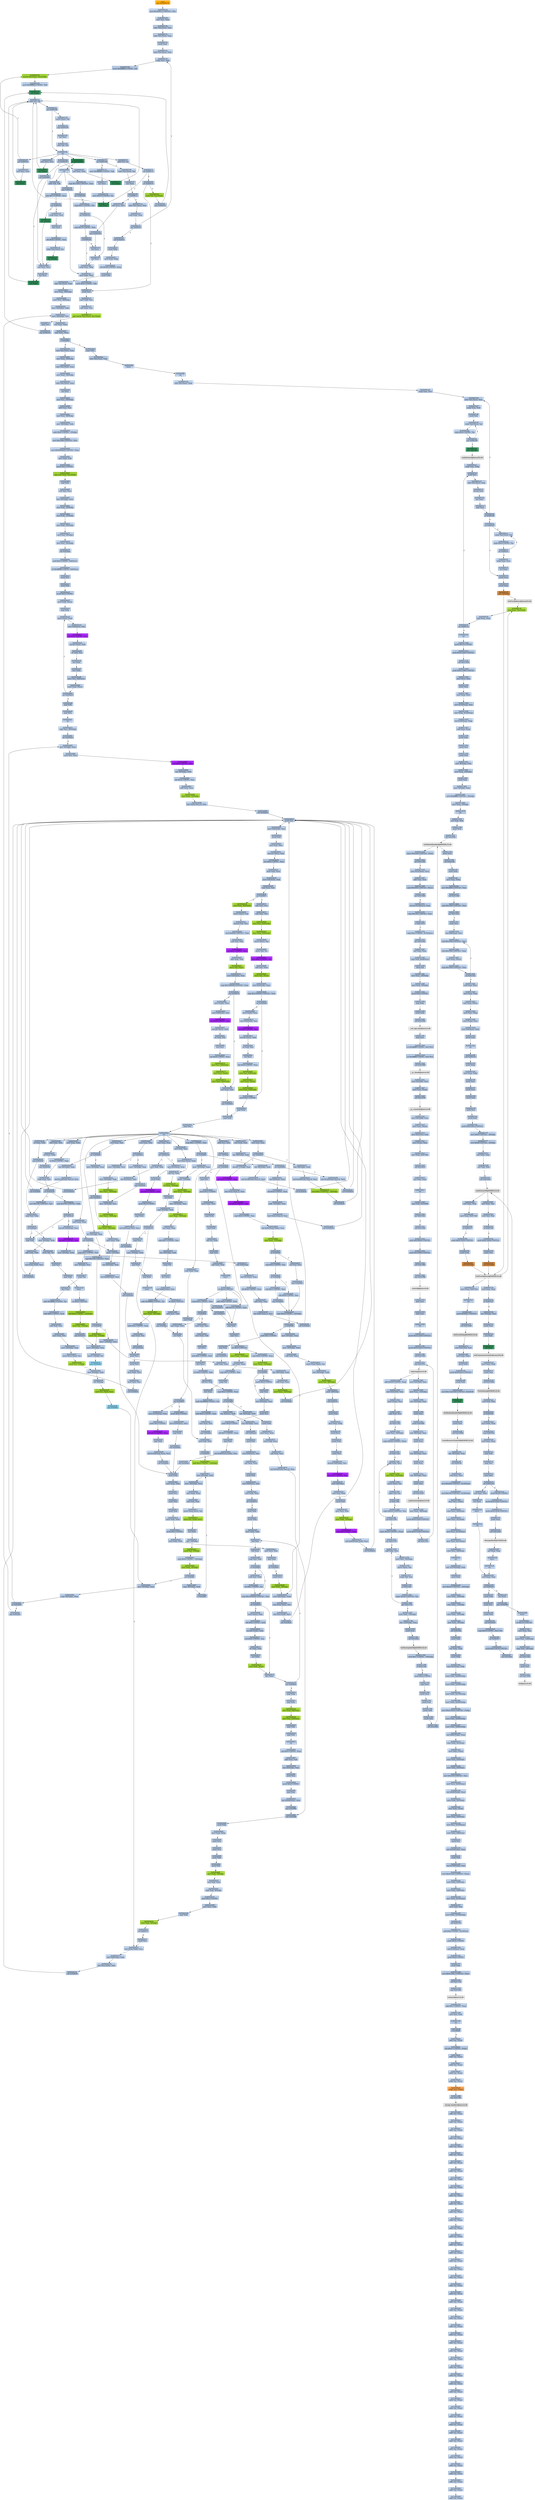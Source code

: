 strict digraph G {
	graph [bgcolor=transparent,
		name=G
	];
	node [color=lightsteelblue,
		fillcolor=lightsteelblue,
		shape=rectangle,
		style=filled
	];
	a0x0042daa1jmp_0x00400154	[color=lightgrey,
		fillcolor=orange,
		label="start\njmp 0x00400154"];
	a0x00400154movl_0x42001cUINT32_esi	[label="0x00400154\nmovl $0x42001c<UINT32>, %esi"];
	a0x0042daa1jmp_0x00400154 -> a0x00400154movl_0x42001cUINT32_esi	[color="#000000"];
	a0x00400159movl_esi_ebx	[label="0x00400159\nmovl %esi, %ebx"];
	a0x00400154movl_0x42001cUINT32_esi -> a0x00400159movl_esi_ebx	[color="#000000"];
	a0x0040015blodsl_ds_esi__eax	[label="0x0040015b\nlodsl %ds:(%esi), %eax"];
	a0x00400159movl_esi_ebx -> a0x0040015blodsl_ds_esi__eax	[color="#000000"];
	a0x0040015clodsl_ds_esi__eax	[label="0x0040015c\nlodsl %ds:(%esi), %eax"];
	a0x0040015blodsl_ds_esi__eax -> a0x0040015clodsl_ds_esi__eax	[color="#000000"];
	a0x0040015dpushl_eax	[label="0x0040015d\npushl %eax"];
	a0x0040015clodsl_ds_esi__eax -> a0x0040015dpushl_eax	[color="#000000"];
	a0x0040015elodsl_ds_esi__eax	[label="0x0040015e\nlodsl %ds:(%esi), %eax"];
	a0x0040015dpushl_eax -> a0x0040015elodsl_ds_esi__eax	[color="#000000"];
	a0x0040015fxchgl_eax_edi	[label="0x0040015f\nxchgl %eax, %edi"];
	a0x0040015elodsl_ds_esi__eax -> a0x0040015fxchgl_eax_edi	[color="#000000"];
	a0x00400160movb_0xffffff80UINT8_dl	[label="0x00400160\nmovb $0xffffff80<UINT8>, %dl"];
	a0x0040015fxchgl_eax_edi -> a0x00400160movb_0xffffff80UINT8_dl	[color="#000000"];
	a0x00400162movsb_ds_esi__es_edi_	[color=yellowgreen,
		fillcolor=yellowgreen,
		label="0x00400162\nmovsb %ds:(%esi), %es:(%edi)"];
	a0x00400160movb_0xffffff80UINT8_dl -> a0x00400162movsb_ds_esi__es_edi_	[color="#000000"];
	a0x00400163movb_0xffffff80UINT8_dh	[label="0x00400163\nmovb $0xffffff80<UINT8>, %dh"];
	a0x00400162movsb_ds_esi__es_edi_ -> a0x00400163movb_0xffffff80UINT8_dh	[color="#000000"];
	a0x00400165call_ebx_	[color=seagreen,
		fillcolor=seagreen,
		label="0x00400165\ncall (%ebx)"];
	a0x00400163movb_0xffffff80UINT8_dh -> a0x00400165call_ebx_	[color="#000000"];
	a0x0040012caddb_dl_dl	[label="0x0040012c\naddb %dl, %dl"];
	a0x00400165call_ebx_ -> a0x0040012caddb_dl_dl	[color="#000000"];
	a0x0040012ejne_0x40010b	[label="0x0040012e\njne 0x40010b"];
	a0x0040012caddb_dl_dl -> a0x0040012ejne_0x40010b	[color="#000000"];
	a0x00400130movb_esi__dl	[label="0x00400130\nmovb (%esi), %dl"];
	a0x0040012ejne_0x40010b -> a0x00400130movb_esi__dl	[color="#000000",
		label=F];
	a0x0040010bret	[label="0x0040010b\nret"];
	a0x0040012ejne_0x40010b -> a0x0040010bret	[color="#000000",
		label=T];
	a0x00400132jmp_0x400108	[label="0x00400132\njmp 0x400108"];
	a0x00400130movb_esi__dl -> a0x00400132jmp_0x400108	[color="#000000"];
	a0x00400108incl_esi	[label="0x00400108\nincl %esi"];
	a0x00400132jmp_0x400108 -> a0x00400108incl_esi	[color="#000000"];
	a0x00400109adcb_dl_dl	[label="0x00400109\nadcb %dl, %dl"];
	a0x00400108incl_esi -> a0x00400109adcb_dl_dl	[color="#000000"];
	a0x00400109adcb_dl_dl -> a0x0040010bret	[color="#000000"];
	a0x00400167jae_0x400162	[label="0x00400167\njae 0x400162"];
	a0x0040010bret -> a0x00400167jae_0x400162	[color="#000000"];
	a0x0040016djae_0x400185	[label="0x0040016d\njae 0x400185"];
	a0x0040010bret -> a0x0040016djae_0x400185	[color="#000000"];
	a0x00400173jae_0x400196	[label="0x00400173\njae 0x400196"];
	a0x0040010bret -> a0x00400173jae_0x400196	[color="#000000"];
	a0x0040017cadcb_al_al	[label="0x0040017c\nadcb %al, %al"];
	a0x0040010bret -> a0x0040017cadcb_al_al	[color="#000000"];
	a0x00420005adcl_ecx_ecx	[label="0x00420005\nadcl %ecx, %ecx"];
	a0x0040010bret -> a0x00420005adcl_ecx_ecx	[color="#000000"];
	a0x00420009jb_0x00420003	[color=seagreen,
		fillcolor=seagreen,
		label="0x00420009\njb 0x00420003"];
	a0x0040010bret -> a0x00420009jb_0x00420003	[color="#000000"];
	a0x00400167jae_0x400162 -> a0x00400162movsb_ds_esi__es_edi_	[color="#000000",
		label=T];
	a0x00400169xorl_ecx_ecx	[label="0x00400169\nxorl %ecx, %ecx"];
	a0x00400167jae_0x400162 -> a0x00400169xorl_ecx_ecx	[color="#000000",
		label=F];
	a0x0040016bcall_ebx_	[color=seagreen,
		fillcolor=seagreen,
		label="0x0040016b\ncall (%ebx)"];
	a0x00400169xorl_ecx_ecx -> a0x0040016bcall_ebx_	[color="#000000"];
	a0x0040016bcall_ebx_ -> a0x0040012caddb_dl_dl	[color="#000000"];
	a0x0040016fxorl_eax_eax	[label="0x0040016f\nxorl %eax, %eax"];
	a0x0040016djae_0x400185 -> a0x0040016fxorl_eax_eax	[color="#000000",
		label=F];
	a0x00400185call_0x420000	[label="0x00400185\ncall 0x420000"];
	a0x0040016djae_0x400185 -> a0x00400185call_0x420000	[color="#000000",
		label=T];
	a0x00400171call_ebx_	[color=seagreen,
		fillcolor=seagreen,
		label="0x00400171\ncall (%ebx)"];
	a0x0040016fxorl_eax_eax -> a0x00400171call_ebx_	[color="#000000"];
	a0x00400171call_ebx_ -> a0x0040012caddb_dl_dl	[color="#000000"];
	a0x00400175movb_0xffffff80UINT8_dh	[label="0x00400175\nmovb $0xffffff80<UINT8>, %dh"];
	a0x00400173jae_0x400196 -> a0x00400175movb_0xffffff80UINT8_dh	[color="#000000",
		label=F];
	a0x00400196lodsb_ds_esi__al	[label="0x00400196\nlodsb %ds:(%esi), %al"];
	a0x00400173jae_0x400196 -> a0x00400196lodsb_ds_esi__al	[color="#000000",
		label=T];
	a0x00400177incl_ecx	[label="0x00400177\nincl %ecx"];
	a0x00400175movb_0xffffff80UINT8_dh -> a0x00400177incl_ecx	[color="#000000"];
	a0x00400178movb_0x10UINT8_al	[label="0x00400178\nmovb $0x10<UINT8>, %al"];
	a0x00400177incl_ecx -> a0x00400178movb_0x10UINT8_al	[color="#000000"];
	a0x0040017acall_ebx_	[color=seagreen,
		fillcolor=seagreen,
		label="0x0040017a\ncall (%ebx)"];
	a0x00400178movb_0x10UINT8_al -> a0x0040017acall_ebx_	[color="#000000"];
	a0x0040017acall_ebx_ -> a0x0040012caddb_dl_dl	[color="#000000"];
	a0x0040017ejae_0x40017a	[label="0x0040017e\njae 0x40017a"];
	a0x0040017cadcb_al_al -> a0x0040017ejae_0x40017a	[color="#000000"];
	a0x0040017ejae_0x40017a -> a0x0040017acall_ebx_	[color="#000000",
		label=T];
	a0x00400180jne_0x4001c0	[label="0x00400180\njne 0x4001c0"];
	a0x0040017ejae_0x40017a -> a0x00400180jne_0x4001c0	[color="#000000",
		label=F];
	a0x00400182stosb_al_es_edi_	[color=yellowgreen,
		fillcolor=yellowgreen,
		label="0x00400182\nstosb %al, %es:(%edi)"];
	a0x00400180jne_0x4001c0 -> a0x00400182stosb_al_es_edi_	[color="#000000",
		label=F];
	a0x004001c0pushl_esi	[label="0x004001c0\npushl %esi"];
	a0x00400180jne_0x4001c0 -> a0x004001c0pushl_esi	[color="#000000",
		label=T];
	a0x00400183jmp_0x400165	[label="0x00400183\njmp 0x400165"];
	a0x00400182stosb_al_es_edi_ -> a0x00400183jmp_0x400165	[color="#000000"];
	a0x00400183jmp_0x400165 -> a0x00400165call_ebx_	[color="#000000"];
	a0x004001c1movl_edi_esi	[label="0x004001c1\nmovl %edi, %esi"];
	a0x004001c0pushl_esi -> a0x004001c1movl_edi_esi	[color="#000000"];
	a0x004001c3subl_eax_esi	[label="0x004001c3\nsubl %eax, %esi"];
	a0x004001c1movl_edi_esi -> a0x004001c3subl_eax_esi	[color="#000000"];
	a0x004001c5repz_movsb_ds_esi__es_edi_	[color=yellowgreen,
		fillcolor=yellowgreen,
		label="0x004001c5\nrepz movsb %ds:(%esi), %es:(%edi)"];
	a0x004001c3subl_eax_esi -> a0x004001c5repz_movsb_ds_esi__es_edi_	[color="#000000"];
	a0x004001c7popl_esi	[label="0x004001c7\npopl %esi"];
	a0x004001c5repz_movsb_ds_esi__es_edi_ -> a0x004001c7popl_esi	[color="#000000"];
	a0x004001c8jmp_0x400165	[label="0x004001c8\njmp 0x400165"];
	a0x004001c7popl_esi -> a0x004001c8jmp_0x400165	[color="#000000"];
	a0x004001c8jmp_0x400165 -> a0x00400165call_ebx_	[color="#000000"];
	a0x00400197shrl_eax	[label="0x00400197\nshrl %eax"];
	a0x00400196lodsb_ds_esi__al -> a0x00400197shrl_eax	[color="#000000"];
	a0x00400199je_0x4001ca	[label="0x00400199\nje 0x4001ca"];
	a0x00400197shrl_eax -> a0x00400199je_0x4001ca	[color="#000000"];
	a0x0040019badcl_ecx_ecx	[label="0x0040019b\nadcl %ecx, %ecx"];
	a0x00400199je_0x4001ca -> a0x0040019badcl_ecx_ecx	[color="#000000",
		label=F];
	a0x004001calodsl_ds_esi__eax	[label="0x004001ca\nlodsl %ds:(%esi), %eax"];
	a0x00400199je_0x4001ca -> a0x004001calodsl_ds_esi__eax	[color="#000000",
		label=T];
	a0x0040019djmp_0x4001b9	[label="0x0040019d\njmp 0x4001b9"];
	a0x0040019badcl_ecx_ecx -> a0x0040019djmp_0x4001b9	[color="#000000"];
	a0x004001b9incl_ecx	[label="0x004001b9\nincl %ecx"];
	a0x0040019djmp_0x4001b9 -> a0x004001b9incl_ecx	[color="#000000"];
	a0x004001baincl_ecx	[label="0x004001ba\nincl %ecx"];
	a0x004001b9incl_ecx -> a0x004001baincl_ecx	[color="#000000"];
	a0x004001bbxchgl_eax_ebp	[label="0x004001bb\nxchgl %eax, %ebp"];
	a0x004001baincl_ecx -> a0x004001bbxchgl_eax_ebp	[color="#000000"];
	a0x004001bcmovl_ebp_eax	[label="0x004001bc\nmovl %ebp, %eax"];
	a0x004001bbxchgl_eax_ebp -> a0x004001bcmovl_ebp_eax	[color="#000000"];
	a0x004001bemovb_0x0UINT8_dh	[label="0x004001be\nmovb $0x0<UINT8>, %dh"];
	a0x004001bcmovl_ebp_eax -> a0x004001bemovb_0x0UINT8_dh	[color="#000000"];
	a0x004001bemovb_0x0UINT8_dh -> a0x004001c0pushl_esi	[color="#000000"];
	a0x00420000xorl_ecx_ecx	[label="0x00420000\nxorl %ecx, %ecx"];
	a0x00400185call_0x420000 -> a0x00420000xorl_ecx_ecx	[color="#000000"];
	a0x00420002incl_ecx	[label="0x00420002\nincl %ecx"];
	a0x00420000xorl_ecx_ecx -> a0x00420002incl_ecx	[color="#000000"];
	a0x00420003call_ebx_	[color=seagreen,
		fillcolor=seagreen,
		label="0x00420003\ncall (%ebx)"];
	a0x00420002incl_ecx -> a0x00420003call_ebx_	[color="#000000"];
	a0x00420003call_ebx_ -> a0x0040012caddb_dl_dl	[color="#000000"];
	a0x00420007call_ebx_	[color=seagreen,
		fillcolor=seagreen,
		label="0x00420007\ncall (%ebx)"];
	a0x00420005adcl_ecx_ecx -> a0x00420007call_ebx_	[color="#000000"];
	a0x00420007call_ebx_ -> a0x0040012caddb_dl_dl	[color="#000000"];
	a0x00420009jb_0x00420003 -> a0x00420003call_ebx_	[color="#000000",
		label=T];
	a0x0042000bret	[label="0x0042000b\nret"];
	a0x00420009jb_0x00420003 -> a0x0042000bret	[color="#000000",
		label=F];
	a0x0040018aaddb_dh_dh	[label="0x0040018a\naddb %dh, %dh"];
	a0x0042000bret -> a0x0040018aaddb_dh_dh	[color="#000000"];
	a0x004001a8cmpl_0x7d00UINT32_eax	[label="0x004001a8\ncmpl $0x7d00<UINT32>, %eax"];
	a0x0042000bret -> a0x004001a8cmpl_0x7d00UINT32_eax	[color="#000000"];
	a0x00400194jmp_0x4001bc	[label="0x00400194\njmp 0x4001bc"];
	a0x0042000bret -> a0x00400194jmp_0x4001bc	[color="#000000"];
	a0x0040018csbbl_0x1UINT8_ecx	[label="0x0040018c\nsbbl $0x1<UINT8>, %ecx"];
	a0x0040018aaddb_dh_dh -> a0x0040018csbbl_0x1UINT8_ecx	[color="#000000"];
	a0x0040018fjne_0x40019f	[label="0x0040018f\njne 0x40019f"];
	a0x0040018csbbl_0x1UINT8_ecx -> a0x0040018fjne_0x40019f	[color="#000000"];
	a0x0040019fxchgl_eax_ecx	[label="0x0040019f\nxchgl %eax, %ecx"];
	a0x0040018fjne_0x40019f -> a0x0040019fxchgl_eax_ecx	[color="#000000",
		label=T];
	a0x00400191call__4ebx_	[color=seagreen,
		fillcolor=seagreen,
		label="0x00400191\ncall -4(%ebx)"];
	a0x0040018fjne_0x40019f -> a0x00400191call__4ebx_	[color="#000000",
		label=F];
	a0x004001a0decl_eax	[label="0x004001a0\ndecl %eax"];
	a0x0040019fxchgl_eax_ecx -> a0x004001a0decl_eax	[color="#000000"];
	a0x004001a1shll_0x8UINT8_eax	[label="0x004001a1\nshll $0x8<UINT8>, %eax"];
	a0x004001a0decl_eax -> a0x004001a1shll_0x8UINT8_eax	[color="#000000"];
	a0x004001a4lodsb_ds_esi__al	[label="0x004001a4\nlodsb %ds:(%esi), %al"];
	a0x004001a1shll_0x8UINT8_eax -> a0x004001a4lodsb_ds_esi__al	[color="#000000"];
	a0x004001a5call__4ebx_	[color=seagreen,
		fillcolor=seagreen,
		label="0x004001a5\ncall -4(%ebx)"];
	a0x004001a4lodsb_ds_esi__al -> a0x004001a5call__4ebx_	[color="#000000"];
	a0x004001a5call__4ebx_ -> a0x00420000xorl_ecx_ecx	[color="#000000"];
	a0x004001adjae_0x4001b9	[label="0x004001ad\njae 0x4001b9"];
	a0x004001a8cmpl_0x7d00UINT32_eax -> a0x004001adjae_0x4001b9	[color="#000000"];
	a0x004001afcmpb_0x5UINT8_ah	[label="0x004001af\ncmpb $0x5<UINT8>, %ah"];
	a0x004001adjae_0x4001b9 -> a0x004001afcmpb_0x5UINT8_ah	[color="#000000",
		label=F];
	a0x004001b2jae_0x4001ba	[label="0x004001b2\njae 0x4001ba"];
	a0x004001afcmpb_0x5UINT8_ah -> a0x004001b2jae_0x4001ba	[color="#000000"];
	a0x004001b2jae_0x4001ba -> a0x004001baincl_ecx	[color="#000000",
		label=T];
	a0x004001b4cmpl_0x7fUINT8_eax	[label="0x004001b4\ncmpl $0x7f<UINT8>, %eax"];
	a0x004001b2jae_0x4001ba -> a0x004001b4cmpl_0x7fUINT8_eax	[color="#000000",
		label=F];
	a0x004001b7ja_0x4001bb	[label="0x004001b7\nja 0x4001bb"];
	a0x004001b4cmpl_0x7fUINT8_eax -> a0x004001b7ja_0x4001bb	[color="#000000"];
	a0x004001b7ja_0x4001bb -> a0x004001b9incl_ecx	[color="#000000",
		label=F];
	a0x004001b7ja_0x4001bb -> a0x004001bbxchgl_eax_ebp	[color="#000000",
		label=T];
	a0x00400191call__4ebx_ -> a0x00420000xorl_ecx_ecx	[color="#000000"];
	a0x00400194jmp_0x4001bc -> a0x004001bcmovl_ebp_eax	[color="#000000"];
	a0x004001cbtestl_eax_eax	[label="0x004001cb\ntestl %eax, %eax"];
	a0x004001calodsl_ds_esi__eax -> a0x004001cbtestl_eax_eax	[color="#000000"];
	a0x004001cdjne_0x40015f	[label="0x004001cd\njne 0x40015f"];
	a0x004001cbtestl_eax_eax -> a0x004001cdjne_0x40015f	[color="#000000"];
	a0x004001cdjne_0x40015f -> a0x0040015fxchgl_eax_edi	[color="#000000",
		label=T];
	a0x004001cfcall_0x42dd1d	[label="0x004001cf\ncall 0x42dd1d"];
	a0x004001cdjne_0x40015f -> a0x004001cfcall_0x42dd1d	[color="#000000",
		label=F];
	a0x0042dd1dpushl_ebp	[label="0x0042dd1d\npushl %ebp"];
	a0x004001cfcall_0x42dd1d -> a0x0042dd1dpushl_ebp	[color="#000000"];
	a0x0042dd1emovl_esp_ebp	[label="0x0042dd1e\nmovl %esp, %ebp"];
	a0x0042dd1dpushl_ebp -> a0x0042dd1emovl_esp_ebp	[color="#000000"];
	a0x0042dd20subl_0x40UINT8_esp	[label="0x0042dd20\nsubl $0x40<UINT8>, %esp"];
	a0x0042dd1emovl_esp_ebp -> a0x0042dd20subl_0x40UINT8_esp	[color="#000000"];
	a0x0042dd23pushl_ebx	[label="0x0042dd23\npushl %ebx"];
	a0x0042dd20subl_0x40UINT8_esp -> a0x0042dd23pushl_ebx	[color="#000000"];
	a0x0042dd24lodsl_ds_esi__eax	[label="0x0042dd24\nlodsl %ds:(%esi), %eax"];
	a0x0042dd23pushl_ebx -> a0x0042dd24lodsl_ds_esi__eax	[color="#000000"];
	a0x0042dd25movl_eax__40ebp_	[label="0x0042dd25\nmovl %eax, -40(%ebp)"];
	a0x0042dd24lodsl_ds_esi__eax -> a0x0042dd25movl_eax__40ebp_	[color="#000000"];
	a0x0042dd28movl_esi__28ebp_	[label="0x0042dd28\nmovl %esi, -28(%ebp)"];
	a0x0042dd25movl_eax__40ebp_ -> a0x0042dd28movl_esi__28ebp_	[color="#000000"];
	a0x0042dd2bmovl__40ebp__ebx	[label="0x0042dd2b\nmovl -40(%ebp), %ebx"];
	a0x0042dd28movl_esi__28ebp_ -> a0x0042dd2bmovl__40ebp__ebx	[color="#000000"];
	a0x0042dd2emovl__28ebp__esi	[label="0x0042dd2e\nmovl -28(%ebp), %esi"];
	a0x0042dd2bmovl__40ebp__ebx -> a0x0042dd2emovl__28ebp__esi	[color="#000000"];
	a0x0042dd31xorl_eax_eax	[label="0x0042dd31\nxorl %eax, %eax"];
	a0x0042dd2emovl__28ebp__esi -> a0x0042dd31xorl_eax_eax	[color="#000000"];
	a0x0042dd33cmpl_eax_esi_	[label="0x0042dd33\ncmpl %eax, (%esi)"];
	a0x0042dd31xorl_eax_eax -> a0x0042dd33cmpl_eax_esi_	[color="#000000"];
	a0x0042dd35je_0x42dfed	[label="0x0042dd35\nje 0x42dfed"];
	a0x0042dd33cmpl_eax_esi_ -> a0x0042dd35je_0x42dfed	[color="#000000"];
	a0x0042dd3blodsl_ds_esi__eax	[label="0x0042dd3b\nlodsl %ds:(%esi), %eax"];
	a0x0042dd35je_0x42dfed -> a0x0042dd3blodsl_ds_esi__eax	[color="#000000",
		label=F];
	a0x0042dfedpopl_ebx	[label="0x0042dfed\npopl %ebx"];
	a0x0042dd35je_0x42dfed -> a0x0042dfedpopl_ebx	[color="#000000",
		label=T];
	a0x0042dd3cmovl_eax__40ebp_	[label="0x0042dd3c\nmovl %eax, -40(%ebp)"];
	a0x0042dd3blodsl_ds_esi__eax -> a0x0042dd3cmovl_eax__40ebp_	[color="#000000"];
	a0x0042dd3flodsl_ds_esi__eax	[label="0x0042dd3f\nlodsl %ds:(%esi), %eax"];
	a0x0042dd3cmovl_eax__40ebp_ -> a0x0042dd3flodsl_ds_esi__eax	[color="#000000"];
	a0x0042dd40movl_eax__24ebp_	[label="0x0042dd40\nmovl %eax, -24(%ebp)"];
	a0x0042dd3flodsl_ds_esi__eax -> a0x0042dd40movl_eax__24ebp_	[color="#000000"];
	a0x0042dd43lodsl_ds_esi__eax	[label="0x0042dd43\nlodsl %ds:(%esi), %eax"];
	a0x0042dd40movl_eax__24ebp_ -> a0x0042dd43lodsl_ds_esi__eax	[color="#000000"];
	a0x0042dd44incl_esi	[label="0x0042dd44\nincl %esi"];
	a0x0042dd43lodsl_ds_esi__eax -> a0x0042dd44incl_esi	[color="#000000"];
	a0x0042dd45movl_esi__44ebp_	[label="0x0042dd45\nmovl %esi, -44(%ebp)"];
	a0x0042dd44incl_esi -> a0x0042dd45movl_esi__44ebp_	[color="#000000"];
	a0x0042dd48addl_eax_esi	[label="0x0042dd48\naddl %eax, %esi"];
	a0x0042dd45movl_esi__44ebp_ -> a0x0042dd48addl_eax_esi	[color="#000000"];
	a0x0042dd4amovl_esi__28ebp_	[label="0x0042dd4a\nmovl %esi, -28(%ebp)"];
	a0x0042dd48addl_eax_esi -> a0x0042dd4amovl_esi__28ebp_	[color="#000000"];
	a0x0042dd4dmovl__44ebp__edx	[label="0x0042dd4d\nmovl -44(%ebp), %edx"];
	a0x0042dd4amovl_esi__28ebp_ -> a0x0042dd4dmovl__44ebp__edx	[color="#000000"];
	a0x0042dd50andb_0x0UINT8__1ebp_	[label="0x0042dd50\nandb $0x0<UINT8>, -1(%ebp)"];
	a0x0042dd4dmovl__44ebp__edx -> a0x0042dd50andb_0x0UINT8__1ebp_	[color="#000000"];
	a0x0042dd54movl_0x1b9bUINT32_ecx	[label="0x0042dd54\nmovl $0x1b9b<UINT32>, %ecx"];
	a0x0042dd50andb_0x0UINT8__1ebp_ -> a0x0042dd54movl_0x1b9bUINT32_ecx	[color="#000000"];
	a0x0042dd59movl_0x4000400UINT32_eax	[label="0x0042dd59\nmovl $0x4000400<UINT32>, %eax"];
	a0x0042dd54movl_0x1b9bUINT32_ecx -> a0x0042dd59movl_0x4000400UINT32_eax	[color="#000000"];
	a0x0042dd5emovl_ebx_edi	[label="0x0042dd5e\nmovl %ebx, %edi"];
	a0x0042dd59movl_0x4000400UINT32_eax -> a0x0042dd5emovl_ebx_edi	[color="#000000"];
	a0x0042dd60pushl_0x1UINT8	[label="0x0042dd60\npushl $0x1<UINT8>"];
	a0x0042dd5emovl_ebx_edi -> a0x0042dd60pushl_0x1UINT8	[color="#000000"];
	a0x0042dd62repz_stosl_eax_es_edi_	[color=yellowgreen,
		fillcolor=yellowgreen,
		label="0x0042dd62\nrepz stosl %eax, %es:(%edi)"];
	a0x0042dd60pushl_0x1UINT8 -> a0x0042dd62repz_stosl_eax_es_edi_	[color="#000000"];
	a0x0042dd64popl_edi	[label="0x0042dd64\npopl %edi"];
	a0x0042dd62repz_stosl_eax_es_edi_ -> a0x0042dd64popl_edi	[color="#000000"];
	a0x0042dd65xorl_esi_esi	[label="0x0042dd65\nxorl %esi, %esi"];
	a0x0042dd64popl_edi -> a0x0042dd65xorl_esi_esi	[color="#000000"];
	a0x0042dd67leal__64ebp__ecx	[label="0x0042dd67\nleal -64(%ebp), %ecx"];
	a0x0042dd65xorl_esi_esi -> a0x0042dd67leal__64ebp__ecx	[color="#000000"];
	a0x0042dd6amovl_edi__20ebp_	[label="0x0042dd6a\nmovl %edi, -20(%ebp)"];
	a0x0042dd67leal__64ebp__ecx -> a0x0042dd6amovl_edi__20ebp_	[color="#000000"];
	a0x0042dd6dmovl_edi__16ebp_	[label="0x0042dd6d\nmovl %edi, -16(%ebp)"];
	a0x0042dd6amovl_edi__20ebp_ -> a0x0042dd6dmovl_edi__16ebp_	[color="#000000"];
	a0x0042dd70movl_edi__36ebp_	[label="0x0042dd70\nmovl %edi, -36(%ebp)"];
	a0x0042dd6dmovl_edi__16ebp_ -> a0x0042dd70movl_edi__36ebp_	[color="#000000"];
	a0x0042dd73movl_esi__8ebp_	[label="0x0042dd73\nmovl %esi, -8(%ebp)"];
	a0x0042dd70movl_edi__36ebp_ -> a0x0042dd73movl_esi__8ebp_	[color="#000000"];
	a0x0042dd76movl_esi__32ebp_	[label="0x0042dd76\nmovl %esi, -32(%ebp)"];
	a0x0042dd73movl_esi__8ebp_ -> a0x0042dd76movl_esi__32ebp_	[color="#000000"];
	a0x0042dd79call_0x42daba	[label="0x0042dd79\ncall 0x42daba"];
	a0x0042dd76movl_esi__32ebp_ -> a0x0042dd79call_0x42daba	[color="#000000"];
	a0x0042dabaandl_0x0UINT8_0x8ecx_	[label="0x0042daba\nandl $0x0<UINT8>, 0x8(%ecx)"];
	a0x0042dd79call_0x42daba -> a0x0042dabaandl_0x0UINT8_0x8ecx_	[color="#000000"];
	a0x0042dabeorl_0xffffffffUINT8_0x4ecx_	[label="0x0042dabe\norl $0xffffffff<UINT8>, 0x4(%ecx)"];
	a0x0042dabaandl_0x0UINT8_0x8ecx_ -> a0x0042dabeorl_0xffffffffUINT8_0x4ecx_	[color="#000000"];
	a0x0042dac2pushl_esi	[label="0x0042dac2\npushl %esi"];
	a0x0042dabeorl_0xffffffffUINT8_0x4ecx_ -> a0x0042dac2pushl_esi	[color="#000000"];
	a0x0042dac3pushl_edi	[label="0x0042dac3\npushl %edi"];
	a0x0042dac2pushl_esi -> a0x0042dac3pushl_edi	[color="#000000"];
	a0x0042dac4pushl_0x5UINT8	[label="0x0042dac4\npushl $0x5<UINT8>"];
	a0x0042dac3pushl_edi -> a0x0042dac4pushl_0x5UINT8	[color="#000000"];
	a0x0042dac6movl_edx_ecx_	[label="0x0042dac6\nmovl %edx, (%ecx)"];
	a0x0042dac4pushl_0x5UINT8 -> a0x0042dac6movl_edx_ecx_	[color="#000000"];
	a0x0042dac8popl_edx	[label="0x0042dac8\npopl %edx"];
	a0x0042dac6movl_edx_ecx_ -> a0x0042dac8popl_edx	[color="#000000"];
	a0x0042dac9movl_ecx__eax	[label="0x0042dac9\nmovl (%ecx), %eax"];
	a0x0042dac8popl_edx -> a0x0042dac9movl_ecx__eax	[color="#000000"];
	a0x0042dacbmovl_0x8ecx__esi	[label="0x0042dacb\nmovl 0x8(%ecx), %esi"];
	a0x0042dac9movl_ecx__eax -> a0x0042dacbmovl_0x8ecx__esi	[color="#000000"];
	a0x0042daceshll_0x8UINT8_esi	[color=purple,
		fillcolor=purple,
		label="0x0042dace\nshll $0x8<UINT8>, %esi"];
	a0x0042dacbmovl_0x8ecx__esi -> a0x0042daceshll_0x8UINT8_esi	[color="#000000"];
	a0x0042dad1movzbl_eax__edi	[label="0x0042dad1\nmovzbl (%eax), %edi"];
	a0x0042daceshll_0x8UINT8_esi -> a0x0042dad1movzbl_eax__edi	[color="#000000"];
	a0x0042dad4orl_edi_esi	[label="0x0042dad4\norl %edi, %esi"];
	a0x0042dad1movzbl_eax__edi -> a0x0042dad4orl_edi_esi	[color="#000000"];
	a0x0042dad6incl_eax	[label="0x0042dad6\nincl %eax"];
	a0x0042dad4orl_edi_esi -> a0x0042dad6incl_eax	[color="#000000"];
	a0x0042dad7decl_edx	[label="0x0042dad7\ndecl %edx"];
	a0x0042dad6incl_eax -> a0x0042dad7decl_edx	[color="#000000"];
	a0x0042dad8movl_esi_0x8ecx_	[label="0x0042dad8\nmovl %esi, 0x8(%ecx)"];
	a0x0042dad7decl_edx -> a0x0042dad8movl_esi_0x8ecx_	[color="#000000"];
	a0x0042dadbmovl_eax_ecx_	[label="0x0042dadb\nmovl %eax, (%ecx)"];
	a0x0042dad8movl_esi_0x8ecx_ -> a0x0042dadbmovl_eax_ecx_	[color="#000000"];
	a0x0042daddjne_0x42dac9	[label="0x0042dadd\njne 0x42dac9"];
	a0x0042dadbmovl_eax_ecx_ -> a0x0042daddjne_0x42dac9	[color="#000000"];
	a0x0042daddjne_0x42dac9 -> a0x0042dac9movl_ecx__eax	[color="#000000",
		label=T];
	a0x0042dadfpopl_edi	[label="0x0042dadf\npopl %edi"];
	a0x0042daddjne_0x42dac9 -> a0x0042dadfpopl_edi	[color="#000000",
		label=F];
	a0x0042dae0popl_esi	[label="0x0042dae0\npopl %esi"];
	a0x0042dadfpopl_edi -> a0x0042dae0popl_esi	[color="#000000"];
	a0x0042dae1ret	[label="0x0042dae1\nret"];
	a0x0042dae0popl_esi -> a0x0042dae1ret	[color="#000000"];
	a0x0042dd7ecmpl_esi__40ebp_	[label="0x0042dd7e\ncmpl %esi, -40(%ebp)"];
	a0x0042dae1ret -> a0x0042dd7ecmpl_esi__40ebp_	[color="#000000"];
	a0x0042dd81jbe_0x42dd2e	[label="0x0042dd81\njbe 0x42dd2e"];
	a0x0042dd7ecmpl_esi__40ebp_ -> a0x0042dd81jbe_0x42dd2e	[color="#000000"];
	a0x0042dd83movl__8ebp__eax	[label="0x0042dd83\nmovl -8(%ebp), %eax"];
	a0x0042dd81jbe_0x42dd2e -> a0x0042dd83movl__8ebp__eax	[color="#000000",
		label=F];
	a0x0042dd86movl_esi_ecx	[label="0x0042dd86\nmovl %esi, %ecx"];
	a0x0042dd83movl__8ebp__eax -> a0x0042dd86movl_esi_ecx	[color="#000000"];
	a0x0042dd88andl_0x3UINT8_eax	[color=purple,
		fillcolor=purple,
		label="0x0042dd88\nandl $0x3<UINT8>, %eax"];
	a0x0042dd86movl_esi_ecx -> a0x0042dd88andl_0x3UINT8_eax	[color="#000000"];
	a0x0042dd8bleal__64ebp__edx	[label="0x0042dd8b\nleal -64(%ebp), %edx"];
	a0x0042dd88andl_0x3UINT8_eax -> a0x0042dd8bleal__64ebp__edx	[color="#000000"];
	a0x0042dd8eshll_0x4UINT8_ecx	[label="0x0042dd8e\nshll $0x4<UINT8>, %ecx"];
	a0x0042dd8bleal__64ebp__edx -> a0x0042dd8eshll_0x4UINT8_ecx	[color="#000000"];
	a0x0042dd91addl_eax_ecx	[label="0x0042dd91\naddl %eax, %ecx"];
	a0x0042dd8eshll_0x4UINT8_ecx -> a0x0042dd91addl_eax_ecx	[color="#000000"];
	a0x0042dd93movl_eax__12ebp_	[color=yellowgreen,
		fillcolor=yellowgreen,
		label="0x0042dd93\nmovl %eax, -12(%ebp)"];
	a0x0042dd91addl_eax_ecx -> a0x0042dd93movl_eax__12ebp_	[color="#000000"];
	a0x0042dd96leal_ebxecx2__ecx	[label="0x0042dd96\nleal (%ebx,%ecx,2), %ecx"];
	a0x0042dd93movl_eax__12ebp_ -> a0x0042dd96leal_ebxecx2__ecx	[color="#000000"];
	a0x0042dd99call_0x42db26	[label="0x0042dd99\ncall 0x42db26"];
	a0x0042dd96leal_ebxecx2__ecx -> a0x0042dd99call_0x42db26	[color="#000000"];
	a0x0042db26pushl_esi	[label="0x0042db26\npushl %esi"];
	a0x0042dd99call_0x42db26 -> a0x0042db26pushl_esi	[color="#000000"];
	a0x0042db27movl_0x4edx__esi	[label="0x0042db27\nmovl 0x4(%edx), %esi"];
	a0x0042db26pushl_esi -> a0x0042db27movl_0x4edx__esi	[color="#000000"];
	a0x0042db2apushl_edi	[label="0x0042db2a\npushl %edi"];
	a0x0042db27movl_0x4edx__esi -> a0x0042db2apushl_edi	[color="#000000"];
	a0x0042db2bmovl_esi_eax	[label="0x0042db2b\nmovl %esi, %eax"];
	a0x0042db2apushl_edi -> a0x0042db2bmovl_esi_eax	[color="#000000"];
	a0x0042db2dmovzwl_ecx__edi	[label="0x0042db2d\nmovzwl (%ecx), %edi"];
	a0x0042db2bmovl_esi_eax -> a0x0042db2dmovzwl_ecx__edi	[color="#000000"];
	a0x0042db30shrl_0xbUINT8_eax	[label="0x0042db30\nshrl $0xb<UINT8>, %eax"];
	a0x0042db2dmovzwl_ecx__edi -> a0x0042db30shrl_0xbUINT8_eax	[color="#000000"];
	a0x0042db33imull_edi_eax	[label="0x0042db33\nimull %edi, %eax"];
	a0x0042db30shrl_0xbUINT8_eax -> a0x0042db33imull_edi_eax	[color="#000000"];
	a0x0042db36movl_0x8edx__edi	[label="0x0042db36\nmovl 0x8(%edx), %edi"];
	a0x0042db33imull_edi_eax -> a0x0042db36movl_0x8edx__edi	[color="#000000"];
	a0x0042db39cmpl_eax_edi	[label="0x0042db39\ncmpl %eax, %edi"];
	a0x0042db36movl_0x8edx__edi -> a0x0042db39cmpl_eax_edi	[color="#000000"];
	a0x0042db3bjae_0x42db7c	[label="0x0042db3b\njae 0x42db7c"];
	a0x0042db39cmpl_eax_edi -> a0x0042db3bjae_0x42db7c	[color="#000000"];
	a0x0042db3dmovl_eax_0x4edx_	[color=yellowgreen,
		fillcolor=yellowgreen,
		label="0x0042db3d\nmovl %eax, 0x4(%edx)"];
	a0x0042db3bjae_0x42db7c -> a0x0042db3dmovl_eax_0x4edx_	[color="#000000",
		label=F];
	a0x0042db7csubl_eax_esi	[label="0x0042db7c\nsubl %eax, %esi"];
	a0x0042db3bjae_0x42db7c -> a0x0042db7csubl_eax_esi	[color="#000000",
		label=T];
	a0x0042db40movw_ecx__ax	[label="0x0042db40\nmovw (%ecx), %ax"];
	a0x0042db3dmovl_eax_0x4edx_ -> a0x0042db40movw_ecx__ax	[color="#000000"];
	a0x0042db43movzwl_ax_esi	[label="0x0042db43\nmovzwl %ax, %esi"];
	a0x0042db40movw_ecx__ax -> a0x0042db43movzwl_ax_esi	[color="#000000"];
	a0x0042db46movl_0x800UINT32_edi	[label="0x0042db46\nmovl $0x800<UINT32>, %edi"];
	a0x0042db43movzwl_ax_esi -> a0x0042db46movl_0x800UINT32_edi	[color="#000000"];
	a0x0042db4bsubl_esi_edi	[label="0x0042db4b\nsubl %esi, %edi"];
	a0x0042db46movl_0x800UINT32_edi -> a0x0042db4bsubl_esi_edi	[color="#000000"];
	a0x0042db4dsarl_0x5UINT8_edi	[color=purple,
		fillcolor=purple,
		label="0x0042db4d\nsarl $0x5<UINT8>, %edi"];
	a0x0042db4bsubl_esi_edi -> a0x0042db4dsarl_0x5UINT8_edi	[color="#000000"];
	a0x0042db50addl_eax_edi	[label="0x0042db50\naddl %eax, %edi"];
	a0x0042db4dsarl_0x5UINT8_edi -> a0x0042db50addl_eax_edi	[color="#000000"];
	a0x0042db52movw_di_ecx_	[color=yellowgreen,
		fillcolor=yellowgreen,
		label="0x0042db52\nmovw %di, (%ecx)"];
	a0x0042db50addl_eax_edi -> a0x0042db52movw_di_ecx_	[color="#000000"];
	a0x0042db55movl_0x4edx__eax	[label="0x0042db55\nmovl 0x4(%edx), %eax"];
	a0x0042db52movw_di_ecx_ -> a0x0042db55movl_0x4edx__eax	[color="#000000"];
	a0x0042db58cmpl_0x1000000UINT32_eax	[label="0x0042db58\ncmpl $0x1000000<UINT32>, %eax"];
	a0x0042db55movl_0x4edx__eax -> a0x0042db58cmpl_0x1000000UINT32_eax	[color="#000000"];
	a0x0042db5djae_0x42db78	[label="0x0042db5d\njae 0x42db78"];
	a0x0042db58cmpl_0x1000000UINT32_eax -> a0x0042db5djae_0x42db78	[color="#000000"];
	a0x0042db78xorl_eax_eax	[label="0x0042db78\nxorl %eax, %eax"];
	a0x0042db5djae_0x42db78 -> a0x0042db78xorl_eax_eax	[color="#000000",
		label=T];
	a0x0042db5fmovl_edx__ecx	[label="0x0042db5f\nmovl (%edx), %ecx"];
	a0x0042db5djae_0x42db78 -> a0x0042db5fmovl_edx__ecx	[color="#000000",
		label=F];
	a0x0042db7ajmp_0x42dbbb	[label="0x0042db7a\njmp 0x42dbbb"];
	a0x0042db78xorl_eax_eax -> a0x0042db7ajmp_0x42dbbb	[color="#000000"];
	a0x0042dbbbpopl_edi	[label="0x0042dbbb\npopl %edi"];
	a0x0042db7ajmp_0x42dbbb -> a0x0042dbbbpopl_edi	[color="#000000"];
	a0x0042dbbcpopl_esi	[label="0x0042dbbc\npopl %esi"];
	a0x0042dbbbpopl_edi -> a0x0042dbbcpopl_esi	[color="#000000"];
	a0x0042dbbdret	[label="0x0042dbbd\nret"];
	a0x0042dbbcpopl_esi -> a0x0042dbbdret	[color="#000000"];
	a0x0042dd9etestl_eax_eax	[label="0x0042dd9e\ntestl %eax, %eax"];
	a0x0042dbbdret -> a0x0042dd9etestl_eax_eax	[color="#000000"];
	a0x0042de12orl__52ebp__eax	[label="0x0042de12\norl -52(%ebp), %eax"];
	a0x0042dbbdret -> a0x0042de12orl__52ebp__eax	[color="#000000"];
	a0x0042de3dcmpl_0x1UINT8_eax	[label="0x0042de3d\ncmpl $0x1<UINT8>, %eax"];
	a0x0042dbbdret -> a0x0042de3dcmpl_0x1UINT8_eax	[color="#000000"];
	a0x0042de55testl_eax_eax	[label="0x0042de55\ntestl %eax, %eax"];
	a0x0042dbbdret -> a0x0042de55testl_eax_eax	[color="#000000"];
	a0x0042de6dtestl_eax_eax	[label="0x0042de6d\ntestl %eax, %eax"];
	a0x0042dbbdret -> a0x0042de6dtestl_eax_eax	[color="#000000"];
	a0x0042dcc3testl_eax_eax	[label="0x0042dcc3\ntestl %eax, %eax"];
	a0x0042dbbdret -> a0x0042dcc3testl_eax_eax	[color="#000000"];
	a0x0042dbe1addl_esi_eax	[label="0x0042dbe1\naddl %esi, %eax"];
	a0x0042dbbdret -> a0x0042dbe1addl_esi_eax	[color="#000000"];
	a0x0042dc61movl_eax_ebx	[label="0x0042dc61\nmovl %eax, %ebx"];
	a0x0042dbbdret -> a0x0042dc61movl_eax_ebx	[color="#000000"];
	a0x0042dc8faddl_ebx_ebx	[label="0x0042dc8f\naddl %ebx, %ebx"];
	a0x0042dbbdret -> a0x0042dc8faddl_ebx_ebx	[color="#000000"];
	a0x0042dcaborl_eax_ebx	[label="0x0042dcab\norl %eax, %ebx"];
	a0x0042dbbdret -> a0x0042dcaborl_eax_ebx	[color="#000000"];
	a0x0042dc20movl_edi_ecx	[label="0x0042dc20\nmovl %edi, %ecx"];
	a0x0042dbbdret -> a0x0042dc20movl_edi_ecx	[color="#000000"];
	a0x0042dea7testl_eax_eax	[label="0x0042dea7\ntestl %eax, %eax"];
	a0x0042dbbdret -> a0x0042dea7testl_eax_eax	[color="#000000"];
	a0x0042debftestl_eax_eax	[label="0x0042debf\ntestl %eax, %eax"];
	a0x0042dbbdret -> a0x0042debftestl_eax_eax	[color="#000000"];
	a0x0042dce7testl_eax_eax	[label="0x0042dce7\ntestl %eax, %eax"];
	a0x0042dbbdret -> a0x0042dce7testl_eax_eax	[color="#000000"];
	a0x0042dda0jne_0x42de27	[label="0x0042dda0\njne 0x42de27"];
	a0x0042dd9etestl_eax_eax -> a0x0042dda0jne_0x42de27	[color="#000000"];
	a0x0042dda6movzbl__1ebp__eax	[label="0x0042dda6\nmovzbl -1(%ebp), %eax"];
	a0x0042dda0jne_0x42de27 -> a0x0042dda6movzbl__1ebp__eax	[color="#000000",
		label=F];
	a0x0042de27leal__64ebp__edx	[label="0x0042de27\nleal -64(%ebp), %edx"];
	a0x0042dda0jne_0x42de27 -> a0x0042de27leal__64ebp__edx	[color="#000000",
		label=T];
	a0x0042ddaashrl_0x4UINT8_eax	[color=purple,
		fillcolor=purple,
		label="0x0042ddaa\nshrl $0x4<UINT8>, %eax"];
	a0x0042dda6movzbl__1ebp__eax -> a0x0042ddaashrl_0x4UINT8_eax	[color="#000000"];
	a0x0042ddadleal_eaxeax2__eax	[label="0x0042ddad\nleal (%eax,%eax,2), %eax"];
	a0x0042ddaashrl_0x4UINT8_eax -> a0x0042ddadleal_eaxeax2__eax	[color="#000000"];
	a0x0042ddb0shll_0x9UINT8_eax	[color=purple,
		fillcolor=purple,
		label="0x0042ddb0\nshll $0x9<UINT8>, %eax"];
	a0x0042ddadleal_eaxeax2__eax -> a0x0042ddb0shll_0x9UINT8_eax	[color="#000000"];
	a0x0042ddb3cmpl_0x4UINT8_esi	[label="0x0042ddb3\ncmpl $0x4<UINT8>, %esi"];
	a0x0042ddb0shll_0x9UINT8_eax -> a0x0042ddb3cmpl_0x4UINT8_esi	[color="#000000"];
	a0x0042ddb6leal_0xe6ceaxebx__ecx	[label="0x0042ddb6\nleal 0xe6c(%eax,%ebx), %ecx"];
	a0x0042ddb3cmpl_0x4UINT8_esi -> a0x0042ddb6leal_0xe6ceaxebx__ecx	[color="#000000"];
	a0x0042ddbdmovl_ecx__12ebp_	[color=yellowgreen,
		fillcolor=yellowgreen,
		label="0x0042ddbd\nmovl %ecx, -12(%ebp)"];
	a0x0042ddb6leal_0xe6ceaxebx__ecx -> a0x0042ddbdmovl_ecx__12ebp_	[color="#000000"];
	a0x0042ddc0jnl_0x42ddc6	[label="0x0042ddc0\njnl 0x42ddc6"];
	a0x0042ddbdmovl_ecx__12ebp_ -> a0x0042ddc0jnl_0x42ddc6	[color="#000000"];
	a0x0042ddc2xorl_esi_esi	[label="0x0042ddc2\nxorl %esi, %esi"];
	a0x0042ddc0jnl_0x42ddc6 -> a0x0042ddc2xorl_esi_esi	[color="#000000",
		label=F];
	a0x0042ddc6cmpl_0xaUINT8_esi	[label="0x0042ddc6\ncmpl $0xa<UINT8>, %esi"];
	a0x0042ddc0jnl_0x42ddc6 -> a0x0042ddc6cmpl_0xaUINT8_esi	[color="#000000",
		label=T];
	a0x0042ddc4jmp_0x42ddd3	[label="0x0042ddc4\njmp 0x42ddd3"];
	a0x0042ddc2xorl_esi_esi -> a0x0042ddc4jmp_0x42ddd3	[color="#000000"];
	a0x0042ddd3cmpl_0x0UINT8__32ebp_	[label="0x0042ddd3\ncmpl $0x0<UINT8>, -32(%ebp)"];
	a0x0042ddc4jmp_0x42ddd3 -> a0x0042ddd3cmpl_0x0UINT8__32ebp_	[color="#000000"];
	a0x0042ddd7je_0x42ddfb	[label="0x0042ddd7\nje 0x42ddfb"];
	a0x0042ddd3cmpl_0x0UINT8__32ebp_ -> a0x0042ddd7je_0x42ddfb	[color="#000000"];
	a0x0042ddfbpushl_0x1UINT8	[label="0x0042ddfb\npushl $0x1<UINT8>"];
	a0x0042ddd7je_0x42ddfb -> a0x0042ddfbpushl_0x1UINT8	[color="#000000",
		label=T];
	a0x0042ddd9movl__8ebp__eax	[label="0x0042ddd9\nmovl -8(%ebp), %eax"];
	a0x0042ddd7je_0x42ddfb -> a0x0042ddd9movl__8ebp__eax	[color="#000000",
		label=F];
	a0x0042ddfdpopl_eax	[label="0x0042ddfd\npopl %eax"];
	a0x0042ddfbpushl_0x1UINT8 -> a0x0042ddfdpopl_eax	[color="#000000"];
	a0x0042ddfejmp_0x42de03	[label="0x0042ddfe\njmp 0x42de03"];
	a0x0042ddfdpopl_eax -> a0x0042ddfejmp_0x42de03	[color="#000000"];
	a0x0042de03addl_eax_eax	[label="0x0042de03\naddl %eax, %eax"];
	a0x0042ddfejmp_0x42de03 -> a0x0042de03addl_eax_eax	[color="#000000"];
	a0x0042de05leal__64ebp__edx	[label="0x0042de05\nleal -64(%ebp), %edx"];
	a0x0042de03addl_eax_eax -> a0x0042de05leal__64ebp__edx	[color="#000000"];
	a0x0042de08addl_eax_ecx	[label="0x0042de08\naddl %eax, %ecx"];
	a0x0042de05leal__64ebp__edx -> a0x0042de08addl_eax_ecx	[color="#000000"];
	a0x0042de0amovl_eax__52ebp_	[color=yellowgreen,
		fillcolor=yellowgreen,
		label="0x0042de0a\nmovl %eax, -52(%ebp)"];
	a0x0042de08addl_eax_ecx -> a0x0042de0amovl_eax__52ebp_	[color="#000000"];
	a0x0042de0dcall_0x42db26	[label="0x0042de0d\ncall 0x42db26"];
	a0x0042de0amovl_eax__52ebp_ -> a0x0042de0dcall_0x42db26	[color="#000000"];
	a0x0042de0dcall_0x42db26 -> a0x0042db26pushl_esi	[color="#000000"];
	a0x0042de15cmpl_0x100UINT32_eax	[label="0x0042de15\ncmpl $0x100<UINT32>, %eax"];
	a0x0042de12orl__52ebp__eax -> a0x0042de15cmpl_0x100UINT32_eax	[color="#000000"];
	a0x0042de1ajl_0x42de00	[label="0x0042de1a\njl 0x42de00"];
	a0x0042de15cmpl_0x100UINT32_eax -> a0x0042de1ajl_0x42de00	[color="#000000"];
	a0x0042de00movl__12ebp__ecx	[label="0x0042de00\nmovl -12(%ebp), %ecx"];
	a0x0042de1ajl_0x42de00 -> a0x0042de00movl__12ebp__ecx	[color="#000000",
		label=T];
	a0x0042de1cmovb_al__1ebp_	[color=yellowgreen,
		fillcolor=yellowgreen,
		label="0x0042de1c\nmovb %al, -1(%ebp)"];
	a0x0042de1ajl_0x42de00 -> a0x0042de1cmovb_al__1ebp_	[color="#000000",
		label=F];
	a0x0042de00movl__12ebp__ecx -> a0x0042de03addl_eax_eax	[color="#000000"];
	a0x0042db7esubl_eax_edi	[label="0x0042db7e\nsubl %eax, %edi"];
	a0x0042db7csubl_eax_esi -> a0x0042db7esubl_eax_edi	[color="#000000"];
	a0x0042db80movl_esi_0x4edx_	[color=yellowgreen,
		fillcolor=yellowgreen,
		label="0x0042db80\nmovl %esi, 0x4(%edx)"];
	a0x0042db7esubl_eax_edi -> a0x0042db80movl_esi_0x4edx_	[color="#000000"];
	a0x0042db83movl_edi_0x8edx_	[color=yellowgreen,
		fillcolor=yellowgreen,
		label="0x0042db83\nmovl %edi, 0x8(%edx)"];
	a0x0042db80movl_esi_0x4edx_ -> a0x0042db83movl_edi_0x8edx_	[color="#000000"];
	a0x0042db86movw_ecx__ax	[label="0x0042db86\nmovw (%ecx), %ax"];
	a0x0042db83movl_edi_0x8edx_ -> a0x0042db86movw_ecx__ax	[color="#000000"];
	a0x0042db89movw_ax_si	[label="0x0042db89\nmovw %ax, %si"];
	a0x0042db86movw_ecx__ax -> a0x0042db89movw_ax_si	[color="#000000"];
	a0x0042db8cshrw_0x5UINT8_si	[color=purple,
		fillcolor=purple,
		label="0x0042db8c\nshrw $0x5<UINT8>, %si"];
	a0x0042db89movw_ax_si -> a0x0042db8cshrw_0x5UINT8_si	[color="#000000"];
	a0x0042db90subl_esi_eax	[label="0x0042db90\nsubl %esi, %eax"];
	a0x0042db8cshrw_0x5UINT8_si -> a0x0042db90subl_esi_eax	[color="#000000"];
	a0x0042db92movw_ax_ecx_	[color=yellowgreen,
		fillcolor=yellowgreen,
		label="0x0042db92\nmovw %ax, (%ecx)"];
	a0x0042db90subl_esi_eax -> a0x0042db92movw_ax_ecx_	[color="#000000"];
	a0x0042db95movl_0x4edx__eax	[label="0x0042db95\nmovl 0x4(%edx), %eax"];
	a0x0042db92movw_ax_ecx_ -> a0x0042db95movl_0x4edx__eax	[color="#000000"];
	a0x0042db98cmpl_0x1000000UINT32_eax	[label="0x0042db98\ncmpl $0x1000000<UINT32>, %eax"];
	a0x0042db95movl_0x4edx__eax -> a0x0042db98cmpl_0x1000000UINT32_eax	[color="#000000"];
	a0x0042db9djae_0x42dbb8	[label="0x0042db9d\njae 0x42dbb8"];
	a0x0042db98cmpl_0x1000000UINT32_eax -> a0x0042db9djae_0x42dbb8	[color="#000000"];
	a0x0042dbb8pushl_0x1UINT8	[label="0x0042dbb8\npushl $0x1<UINT8>"];
	a0x0042db9djae_0x42dbb8 -> a0x0042dbb8pushl_0x1UINT8	[color="#000000",
		label=T];
	a0x0042db9fmovl_edx__ecx	[label="0x0042db9f\nmovl (%edx), %ecx"];
	a0x0042db9djae_0x42dbb8 -> a0x0042db9fmovl_edx__ecx	[color="#000000",
		label=F];
	a0x0042dbbapopl_eax	[label="0x0042dbba\npopl %eax"];
	a0x0042dbb8pushl_0x1UINT8 -> a0x0042dbbapopl_eax	[color="#000000"];
	a0x0042dbbapopl_eax -> a0x0042dbbbpopl_edi	[color="#000000"];
	a0x0042dba1movl_0x8edx__esi	[label="0x0042dba1\nmovl 0x8(%edx), %esi"];
	a0x0042db9fmovl_edx__ecx -> a0x0042dba1movl_0x8edx__esi	[color="#000000"];
	a0x0042dba4shll_0x8UINT8_esi	[color=purple,
		fillcolor=purple,
		label="0x0042dba4\nshll $0x8<UINT8>, %esi"];
	a0x0042dba1movl_0x8edx__esi -> a0x0042dba4shll_0x8UINT8_esi	[color="#000000"];
	a0x0042dba7movzbl_ecx__edi	[label="0x0042dba7\nmovzbl (%ecx), %edi"];
	a0x0042dba4shll_0x8UINT8_esi -> a0x0042dba7movzbl_ecx__edi	[color="#000000"];
	a0x0042dbaaorl_edi_esi	[label="0x0042dbaa\norl %edi, %esi"];
	a0x0042dba7movzbl_ecx__edi -> a0x0042dbaaorl_edi_esi	[color="#000000"];
	a0x0042dbacincl_ecx	[label="0x0042dbac\nincl %ecx"];
	a0x0042dbaaorl_edi_esi -> a0x0042dbacincl_ecx	[color="#000000"];
	a0x0042dbadshll_0x8UINT8_eax	[label="0x0042dbad\nshll $0x8<UINT8>, %eax"];
	a0x0042dbacincl_ecx -> a0x0042dbadshll_0x8UINT8_eax	[color="#000000"];
	a0x0042dbb0movl_esi_0x8edx_	[color=yellowgreen,
		fillcolor=yellowgreen,
		label="0x0042dbb0\nmovl %esi, 0x8(%edx)"];
	a0x0042dbadshll_0x8UINT8_eax -> a0x0042dbb0movl_esi_0x8edx_	[color="#000000"];
	a0x0042dbb3movl_ecx_edx_	[color=yellowgreen,
		fillcolor=yellowgreen,
		label="0x0042dbb3\nmovl %ecx, (%edx)"];
	a0x0042dbb0movl_esi_0x8edx_ -> a0x0042dbb3movl_ecx_edx_	[color="#000000"];
	a0x0042dbb5movl_eax_0x4edx_	[color=yellowgreen,
		fillcolor=yellowgreen,
		label="0x0042dbb5\nmovl %eax, 0x4(%edx)"];
	a0x0042dbb3movl_ecx_edx_ -> a0x0042dbb5movl_eax_0x4edx_	[color="#000000"];
	a0x0042dbb5movl_eax_0x4edx_ -> a0x0042dbb8pushl_0x1UINT8	[color="#000000"];
	a0x0042de1fmovl__24ebp__eax	[label="0x0042de1f\nmovl -24(%ebp), %eax"];
	a0x0042de1cmovb_al__1ebp_ -> a0x0042de1fmovl__24ebp__eax	[color="#000000"];
	a0x0042de22movb__1ebp__cl	[label="0x0042de22\nmovb -1(%ebp), %cl"];
	a0x0042de1fmovl__24ebp__eax -> a0x0042de22movb__1ebp__cl	[color="#000000"];
	a0x0042de25jmp_0x42de8d	[color=skyblue,
		fillcolor=skyblue,
		label="0x0042de25\njmp 0x42de8d"];
	a0x0042de22movb__1ebp__cl -> a0x0042de25jmp_0x42de8d	[color="#000000"];
	a0x0042de8dmovl__8ebp__edx	[label="0x0042de8d\nmovl -8(%ebp), %edx"];
	a0x0042de25jmp_0x42de8d -> a0x0042de8dmovl__8ebp__edx	[color="#000000"];
	a0x0042de90incl__8ebp_	[label="0x0042de90\nincl -8(%ebp)"];
	a0x0042de8dmovl__8ebp__edx -> a0x0042de90incl__8ebp_	[color="#000000"];
	a0x0042de93movb_cl_edxeax_	[color=yellowgreen,
		fillcolor=yellowgreen,
		label="0x0042de93\nmovb %cl, (%edx,%eax)"];
	a0x0042de90incl__8ebp_ -> a0x0042de93movb_cl_edxeax_	[color="#000000"];
	a0x0042de96jmp_0x42dfdc	[color=skyblue,
		fillcolor=skyblue,
		label="0x0042de96\njmp 0x42dfdc"];
	a0x0042de93movb_cl_edxeax_ -> a0x0042de96jmp_0x42dfdc	[color="#000000"];
	a0x0042dfdcmovl__8ebp__eax	[label="0x0042dfdc\nmovl -8(%ebp), %eax"];
	a0x0042de96jmp_0x42dfdc -> a0x0042dfdcmovl__8ebp__eax	[color="#000000"];
	a0x0042dfdfcmpl__40ebp__eax	[label="0x0042dfdf\ncmpl -40(%ebp), %eax"];
	a0x0042dfdcmovl__8ebp__eax -> a0x0042dfdfcmpl__40ebp__eax	[color="#000000"];
	a0x0042dfe2jb_0x42dd83	[label="0x0042dfe2\njb 0x42dd83"];
	a0x0042dfdfcmpl__40ebp__eax -> a0x0042dfe2jb_0x42dd83	[color="#000000"];
	a0x0042dfe2jb_0x42dd83 -> a0x0042dd83movl__8ebp__eax	[color="#000000",
		label=T];
	a0x0042dfe8jmp_0x42dd2e	[label="0x0042dfe8\njmp 0x42dd2e"];
	a0x0042dfe2jb_0x42dd83 -> a0x0042dfe8jmp_0x42dd2e	[color="#000000",
		label=F];
	a0x0042db61movl_0x8edx__esi	[label="0x0042db61\nmovl 0x8(%edx), %esi"];
	a0x0042db5fmovl_edx__ecx -> a0x0042db61movl_0x8edx__esi	[color="#000000"];
	a0x0042db64shll_0x8UINT8_esi	[color=purple,
		fillcolor=purple,
		label="0x0042db64\nshll $0x8<UINT8>, %esi"];
	a0x0042db61movl_0x8edx__esi -> a0x0042db64shll_0x8UINT8_esi	[color="#000000"];
	a0x0042db67movzbl_ecx__edi	[label="0x0042db67\nmovzbl (%ecx), %edi"];
	a0x0042db64shll_0x8UINT8_esi -> a0x0042db67movzbl_ecx__edi	[color="#000000"];
	a0x0042db6aorl_edi_esi	[label="0x0042db6a\norl %edi, %esi"];
	a0x0042db67movzbl_ecx__edi -> a0x0042db6aorl_edi_esi	[color="#000000"];
	a0x0042db6cincl_ecx	[label="0x0042db6c\nincl %ecx"];
	a0x0042db6aorl_edi_esi -> a0x0042db6cincl_ecx	[color="#000000"];
	a0x0042db6dshll_0x8UINT8_eax	[label="0x0042db6d\nshll $0x8<UINT8>, %eax"];
	a0x0042db6cincl_ecx -> a0x0042db6dshll_0x8UINT8_eax	[color="#000000"];
	a0x0042db70movl_esi_0x8edx_	[color=yellowgreen,
		fillcolor=yellowgreen,
		label="0x0042db70\nmovl %esi, 0x8(%edx)"];
	a0x0042db6dshll_0x8UINT8_eax -> a0x0042db70movl_esi_0x8edx_	[color="#000000"];
	a0x0042db73movl_ecx_edx_	[color=yellowgreen,
		fillcolor=yellowgreen,
		label="0x0042db73\nmovl %ecx, (%edx)"];
	a0x0042db70movl_esi_0x8edx_ -> a0x0042db73movl_ecx_edx_	[color="#000000"];
	a0x0042db75movl_eax_0x4edx_	[color=yellowgreen,
		fillcolor=yellowgreen,
		label="0x0042db75\nmovl %eax, 0x4(%edx)"];
	a0x0042db73movl_ecx_edx_ -> a0x0042db75movl_eax_0x4edx_	[color="#000000"];
	a0x0042db75movl_eax_0x4edx_ -> a0x0042db78xorl_eax_eax	[color="#000000"];
	a0x0042de2aleal_0x180ebxesi2__ecx	[label="0x0042de2a\nleal 0x180(%ebx,%esi,2), %ecx"];
	a0x0042de27leal__64ebp__edx -> a0x0042de2aleal_0x180ebxesi2__ecx	[color="#000000"];
	a0x0042de31movl_0x1UINT32__32ebp_	[color=yellowgreen,
		fillcolor=yellowgreen,
		label="0x0042de31\nmovl $0x1<UINT32>, -32(%ebp)"];
	a0x0042de2aleal_0x180ebxesi2__ecx -> a0x0042de31movl_0x1UINT32__32ebp_	[color="#000000"];
	a0x0042de38call_0x42db26	[label="0x0042de38\ncall 0x42db26"];
	a0x0042de31movl_0x1UINT32__32ebp_ -> a0x0042de38call_0x42db26	[color="#000000"];
	a0x0042de38call_0x42db26 -> a0x0042db26pushl_esi	[color="#000000"];
	a0x0042de40jne_0x42df05	[label="0x0042de40\njne 0x42df05"];
	a0x0042de3dcmpl_0x1UINT8_eax -> a0x0042de40jne_0x42df05	[color="#000000"];
	a0x0042de46leal__64ebp__edx	[label="0x0042de46\nleal -64(%ebp), %edx"];
	a0x0042de40jne_0x42df05 -> a0x0042de46leal__64ebp__edx	[color="#000000",
		label=F];
	a0x0042df05movl__16ebp__eax	[label="0x0042df05\nmovl -16(%ebp), %eax"];
	a0x0042de40jne_0x42df05 -> a0x0042df05movl__16ebp__eax	[color="#000000",
		label=T];
	a0x0042de49leal_0x198ebxesi2__ecx	[label="0x0042de49\nleal 0x198(%ebx,%esi,2), %ecx"];
	a0x0042de46leal__64ebp__edx -> a0x0042de49leal_0x198ebxesi2__ecx	[color="#000000"];
	a0x0042de50call_0x42db26	[label="0x0042de50\ncall 0x42db26"];
	a0x0042de49leal_0x198ebxesi2__ecx -> a0x0042de50call_0x42db26	[color="#000000"];
	a0x0042de50call_0x42db26 -> a0x0042db26pushl_esi	[color="#000000"];
	a0x0042de57leal__64ebp__edx	[label="0x0042de57\nleal -64(%ebp), %edx"];
	a0x0042de55testl_eax_eax -> a0x0042de57leal__64ebp__edx	[color="#000000"];
	a0x0042de5ajne_0x42de9b	[label="0x0042de5a\njne 0x42de9b"];
	a0x0042de57leal__64ebp__edx -> a0x0042de5ajne_0x42de9b	[color="#000000"];
	a0x0042de5cleal_0xfesi__eax	[label="0x0042de5c\nleal 0xf(%esi), %eax"];
	a0x0042de5ajne_0x42de9b -> a0x0042de5cleal_0xfesi__eax	[color="#000000",
		label=F];
	a0x0042de9bleal_0x1b0ebxesi2__ecx	[label="0x0042de9b\nleal 0x1b0(%ebx,%esi,2), %ecx"];
	a0x0042de5ajne_0x42de9b -> a0x0042de9bleal_0x1b0ebxesi2__ecx	[color="#000000",
		label=T];
	a0x0042de5fshll_0x4UINT8_eax	[label="0x0042de5f\nshll $0x4<UINT8>, %eax"];
	a0x0042de5cleal_0xfesi__eax -> a0x0042de5fshll_0x4UINT8_eax	[color="#000000"];
	a0x0042de62addl__12ebp__eax	[label="0x0042de62\naddl -12(%ebp), %eax"];
	a0x0042de5fshll_0x4UINT8_eax -> a0x0042de62addl__12ebp__eax	[color="#000000"];
	a0x0042de65leal_ebxeax2__ecx	[label="0x0042de65\nleal (%ebx,%eax,2), %ecx"];
	a0x0042de62addl__12ebp__eax -> a0x0042de65leal_ebxeax2__ecx	[color="#000000"];
	a0x0042de68call_0x42db26	[label="0x0042de68\ncall 0x42db26"];
	a0x0042de65leal_ebxeax2__ecx -> a0x0042de68call_0x42db26	[color="#000000"];
	a0x0042de68call_0x42db26 -> a0x0042db26pushl_esi	[color="#000000"];
	a0x0042de6fjne_0x42dedc	[label="0x0042de6f\njne 0x42dedc"];
	a0x0042de6dtestl_eax_eax -> a0x0042de6fjne_0x42dedc	[color="#000000"];
	a0x0042dedcpushl__12ebp_	[label="0x0042dedc\npushl -12(%ebp)"];
	a0x0042de6fjne_0x42dedc -> a0x0042dedcpushl__12ebp_	[color="#000000",
		label=T];
	a0x0042de71cmpl_0x7UINT8_esi	[label="0x0042de71\ncmpl $0x7<UINT8>, %esi"];
	a0x0042de6fjne_0x42dedc -> a0x0042de71cmpl_0x7UINT8_esi	[color="#000000",
		label=F];
	a0x0042dedfleal__64ebp__edx	[label="0x0042dedf\nleal -64(%ebp), %edx"];
	a0x0042dedcpushl__12ebp_ -> a0x0042dedfleal__64ebp__edx	[color="#000000"];
	a0x0042dee2leal_0xa68ebx__ecx	[label="0x0042dee2\nleal 0xa68(%ebx), %ecx"];
	a0x0042dedfleal__64ebp__edx -> a0x0042dee2leal_0xa68ebx__ecx	[color="#000000"];
	a0x0042dee8call_0x42dcb8	[label="0x0042dee8\ncall 0x42dcb8"];
	a0x0042dee2leal_0xa68ebx__ecx -> a0x0042dee8call_0x42dcb8	[color="#000000"];
	a0x0042dcb8pushl_esi	[label="0x0042dcb8\npushl %esi"];
	a0x0042dee8call_0x42dcb8 -> a0x0042dcb8pushl_esi	[color="#000000"];
	a0x0042dcb9pushl_edi	[label="0x0042dcb9\npushl %edi"];
	a0x0042dcb8pushl_esi -> a0x0042dcb9pushl_edi	[color="#000000"];
	a0x0042dcbamovl_edx_edi	[label="0x0042dcba\nmovl %edx, %edi"];
	a0x0042dcb9pushl_edi -> a0x0042dcbamovl_edx_edi	[color="#000000"];
	a0x0042dcbcmovl_ecx_esi	[label="0x0042dcbc\nmovl %ecx, %esi"];
	a0x0042dcbamovl_edx_edi -> a0x0042dcbcmovl_ecx_esi	[color="#000000"];
	a0x0042dcbecall_0x42db26	[label="0x0042dcbe\ncall 0x42db26"];
	a0x0042dcbcmovl_ecx_esi -> a0x0042dcbecall_0x42db26	[color="#000000"];
	a0x0042dcbecall_0x42db26 -> a0x0042db26pushl_esi	[color="#000000"];
	a0x0042dcc5jne_0x42dcdd	[label="0x0042dcc5\njne 0x42dcdd"];
	a0x0042dcc3testl_eax_eax -> a0x0042dcc5jne_0x42dcdd	[color="#000000"];
	a0x0042dcc7movl_0xcesp__eax	[label="0x0042dcc7\nmovl 0xc(%esp), %eax"];
	a0x0042dcc5jne_0x42dcdd -> a0x0042dcc7movl_0xcesp__eax	[color="#000000",
		label=F];
	a0x0042dcddmovl_edi_edx	[label="0x0042dcdd\nmovl %edi, %edx"];
	a0x0042dcc5jne_0x42dcdd -> a0x0042dcddmovl_edi_edx	[color="#000000",
		label=T];
	a0x0042dccbpushl_edi	[label="0x0042dccb\npushl %edi"];
	a0x0042dcc7movl_0xcesp__eax -> a0x0042dccbpushl_edi	[color="#000000"];
	a0x0042dcccshll_0x4UINT8_eax	[color=purple,
		fillcolor=purple,
		label="0x0042dccc\nshll $0x4<UINT8>, %eax"];
	a0x0042dccbpushl_edi -> a0x0042dcccshll_0x4UINT8_eax	[color="#000000"];
	a0x0042dccfpushl_0x3UINT8	[label="0x0042dccf\npushl $0x3<UINT8>"];
	a0x0042dcccshll_0x4UINT8_eax -> a0x0042dccfpushl_0x3UINT8	[color="#000000"];
	a0x0042dcd1popl_edx	[label="0x0042dcd1\npopl %edx"];
	a0x0042dccfpushl_0x3UINT8 -> a0x0042dcd1popl_edx	[color="#000000"];
	a0x0042dcd2leal_0x4eaxesi__ecx	[label="0x0042dcd2\nleal 0x4(%eax,%esi), %ecx"];
	a0x0042dcd1popl_edx -> a0x0042dcd2leal_0x4eaxesi__ecx	[color="#000000"];
	a0x0042dcd6call_0x42dbbe	[label="0x0042dcd6\ncall 0x42dbbe"];
	a0x0042dcd2leal_0x4eaxesi__ecx -> a0x0042dcd6call_0x42dbbe	[color="#000000"];
	a0x0042dbbepushl_ebp	[label="0x0042dbbe\npushl %ebp"];
	a0x0042dcd6call_0x42dbbe -> a0x0042dbbepushl_ebp	[color="#000000"];
	a0x0042dbbfmovl_esp_ebp	[label="0x0042dbbf\nmovl %esp, %ebp"];
	a0x0042dbbepushl_ebp -> a0x0042dbbfmovl_esp_ebp	[color="#000000"];
	a0x0042dbc1pushl_ecx	[label="0x0042dbc1\npushl %ecx"];
	a0x0042dbbfmovl_esp_ebp -> a0x0042dbc1pushl_ecx	[color="#000000"];
	a0x0042dbc2pushl_ebx	[label="0x0042dbc2\npushl %ebx"];
	a0x0042dbc1pushl_ecx -> a0x0042dbc2pushl_ebx	[color="#000000"];
	a0x0042dbc3pushl_edi	[label="0x0042dbc3\npushl %edi"];
	a0x0042dbc2pushl_ebx -> a0x0042dbc3pushl_edi	[color="#000000"];
	a0x0042dbc4movl_edx_ebx	[label="0x0042dbc4\nmovl %edx, %ebx"];
	a0x0042dbc3pushl_edi -> a0x0042dbc4movl_edx_ebx	[color="#000000"];
	a0x0042dbc6pushl_0x1UINT8	[label="0x0042dbc6\npushl $0x1<UINT8>"];
	a0x0042dbc4movl_edx_ebx -> a0x0042dbc6pushl_0x1UINT8	[color="#000000"];
	a0x0042dbc8testl_ebx_ebx	[label="0x0042dbc8\ntestl %ebx, %ebx"];
	a0x0042dbc6pushl_0x1UINT8 -> a0x0042dbc8testl_ebx_ebx	[color="#000000"];
	a0x0042dbcamovl_ecx_edi	[label="0x0042dbca\nmovl %ecx, %edi"];
	a0x0042dbc8testl_ebx_ebx -> a0x0042dbcamovl_ecx_edi	[color="#000000"];
	a0x0042dbccpopl_eax	[label="0x0042dbcc\npopl %eax"];
	a0x0042dbcamovl_ecx_edi -> a0x0042dbccpopl_eax	[color="#000000"];
	a0x0042dbcdjle_0x42dbe9	[label="0x0042dbcd\njle 0x42dbe9"];
	a0x0042dbccpopl_eax -> a0x0042dbcdjle_0x42dbe9	[color="#000000"];
	a0x0042dbcfpushl_esi	[label="0x0042dbcf\npushl %esi"];
	a0x0042dbcdjle_0x42dbe9 -> a0x0042dbcfpushl_esi	[color="#000000",
		label=F];
	a0x0042dbd0movl_ebx__4ebp_	[color=yellowgreen,
		fillcolor=yellowgreen,
		label="0x0042dbd0\nmovl %ebx, -4(%ebp)"];
	a0x0042dbcfpushl_esi -> a0x0042dbd0movl_ebx__4ebp_	[color="#000000"];
	a0x0042dbd3movl_0x8ebp__edx	[label="0x0042dbd3\nmovl 0x8(%ebp), %edx"];
	a0x0042dbd0movl_ebx__4ebp_ -> a0x0042dbd3movl_0x8ebp__edx	[color="#000000"];
	a0x0042dbd6leal_eaxeax__esi	[label="0x0042dbd6\nleal (%eax,%eax), %esi"];
	a0x0042dbd3movl_0x8ebp__edx -> a0x0042dbd6leal_eaxeax__esi	[color="#000000"];
	a0x0042dbd9leal_esiedi__ecx	[label="0x0042dbd9\nleal (%esi,%edi), %ecx"];
	a0x0042dbd6leal_eaxeax__esi -> a0x0042dbd9leal_esiedi__ecx	[color="#000000"];
	a0x0042dbdccall_0x42db26	[label="0x0042dbdc\ncall 0x42db26"];
	a0x0042dbd9leal_esiedi__ecx -> a0x0042dbdccall_0x42db26	[color="#000000"];
	a0x0042dbdccall_0x42db26 -> a0x0042db26pushl_esi	[color="#000000"];
	a0x0042dbe3decl__4ebp_	[label="0x0042dbe3\ndecl -4(%ebp)"];
	a0x0042dbe1addl_esi_eax -> a0x0042dbe3decl__4ebp_	[color="#000000"];
	a0x0042dbe6jne_0x42dbd3	[label="0x0042dbe6\njne 0x42dbd3"];
	a0x0042dbe3decl__4ebp_ -> a0x0042dbe6jne_0x42dbd3	[color="#000000"];
	a0x0042dbe6jne_0x42dbd3 -> a0x0042dbd3movl_0x8ebp__edx	[color="#000000",
		label=T];
	a0x0042dbe8popl_esi	[label="0x0042dbe8\npopl %esi"];
	a0x0042dbe6jne_0x42dbd3 -> a0x0042dbe8popl_esi	[color="#000000",
		label=F];
	a0x0042dbe9pushl_0x1UINT8	[label="0x0042dbe9\npushl $0x1<UINT8>"];
	a0x0042dbe8popl_esi -> a0x0042dbe9pushl_0x1UINT8	[color="#000000"];
	a0x0042dbebmovl_ebx_ecx	[label="0x0042dbeb\nmovl %ebx, %ecx"];
	a0x0042dbe9pushl_0x1UINT8 -> a0x0042dbebmovl_ebx_ecx	[color="#000000"];
	a0x0042dbedpopl_edx	[label="0x0042dbed\npopl %edx"];
	a0x0042dbebmovl_ebx_ecx -> a0x0042dbedpopl_edx	[color="#000000"];
	a0x0042dbeepopl_edi	[label="0x0042dbee\npopl %edi"];
	a0x0042dbedpopl_edx -> a0x0042dbeepopl_edi	[color="#000000"];
	a0x0042dbefshll_cl_edx	[label="0x0042dbef\nshll %cl, %edx"];
	a0x0042dbeepopl_edi -> a0x0042dbefshll_cl_edx	[color="#000000"];
	a0x0042dbf1popl_ebx	[label="0x0042dbf1\npopl %ebx"];
	a0x0042dbefshll_cl_edx -> a0x0042dbf1popl_ebx	[color="#000000"];
	a0x0042dbf2subl_edx_eax	[label="0x0042dbf2\nsubl %edx, %eax"];
	a0x0042dbf1popl_ebx -> a0x0042dbf2subl_edx_eax	[color="#000000"];
	a0x0042dbf4leave_	[label="0x0042dbf4\nleave "];
	a0x0042dbf2subl_edx_eax -> a0x0042dbf4leave_	[color="#000000"];
	a0x0042dbf5ret_0x4UINT16	[label="0x0042dbf5\nret $0x4<UINT16>"];
	a0x0042dbf4leave_ -> a0x0042dbf5ret_0x4UINT16	[color="#000000"];
	a0x0042dcdbjmp_0x42dd18	[label="0x0042dcdb\njmp 0x42dd18"];
	a0x0042dbf5ret_0x4UINT16 -> a0x0042dcdbjmp_0x42dd18	[color="#000000"];
	a0x0042df56cmpl_0x4UINT8_eax	[label="0x0042df56\ncmpl $0x4<UINT8>, %eax"];
	a0x0042dbf5ret_0x4UINT16 -> a0x0042df56cmpl_0x4UINT8_eax	[color="#000000"];
	a0x0042dd15addl_0x10UINT8_eax	[label="0x0042dd15\naddl $0x10<UINT8>, %eax"];
	a0x0042dbf5ret_0x4UINT16 -> a0x0042dd15addl_0x10UINT8_eax	[color="#000000"];
	a0x0042dd02addl_0x8UINT8_eax	[label="0x0042dd02\naddl $0x8<UINT8>, %eax"];
	a0x0042dbf5ret_0x4UINT16 -> a0x0042dd02addl_0x8UINT8_eax	[color="#000000"];
	a0x0042dd18popl_edi	[label="0x0042dd18\npopl %edi"];
	a0x0042dcdbjmp_0x42dd18 -> a0x0042dd18popl_edi	[color="#000000"];
	a0x0042dd19popl_esi	[label="0x0042dd19\npopl %esi"];
	a0x0042dd18popl_edi -> a0x0042dd19popl_esi	[color="#000000"];
	a0x0042dd1aret_0x4UINT16	[label="0x0042dd1a\nret $0x4<UINT16>"];
	a0x0042dd19popl_esi -> a0x0042dd1aret_0x4UINT16	[color="#000000"];
	a0x0042deedmovl_eax__12ebp_	[color=yellowgreen,
		fillcolor=yellowgreen,
		label="0x0042deed\nmovl %eax, -12(%ebp)"];
	a0x0042dd1aret_0x4UINT16 -> a0x0042deedmovl_eax__12ebp_	[color="#000000"];
	a0x0042df35cmpl_0x4UINT8_eax	[label="0x0042df35\ncmpl $0x4<UINT8>, %eax"];
	a0x0042dd1aret_0x4UINT16 -> a0x0042df35cmpl_0x4UINT8_eax	[color="#000000"];
	a0x0042def0xorl_eax_eax	[label="0x0042def0\nxorl %eax, %eax"];
	a0x0042deedmovl_eax__12ebp_ -> a0x0042def0xorl_eax_eax	[color="#000000"];
	a0x0042def2cmpl_0x7UINT8_esi	[label="0x0042def2\ncmpl $0x7<UINT8>, %esi"];
	a0x0042def0xorl_eax_eax -> a0x0042def2cmpl_0x7UINT8_esi	[color="#000000"];
	a0x0042def5setge_al	[label="0x0042def5\nsetge %al"];
	a0x0042def2cmpl_0x7UINT8_esi -> a0x0042def5setge_al	[color="#000000"];
	a0x0042def8decl_eax	[label="0x0042def8\ndecl %eax"];
	a0x0042def5setge_al -> a0x0042def8decl_eax	[color="#000000"];
	a0x0042def9andb_0xfffffffdUINT8_al	[label="0x0042def9\nandb $0xfffffffd<UINT8>, %al"];
	a0x0042def8decl_eax -> a0x0042def9andb_0xfffffffdUINT8_al	[color="#000000"];
	a0x0042defbaddl_0xbUINT8_eax	[label="0x0042defb\naddl $0xb<UINT8>, %eax"];
	a0x0042def9andb_0xfffffffdUINT8_al -> a0x0042defbaddl_0xbUINT8_eax	[color="#000000"];
	a0x0042defemovl_eax_esi	[label="0x0042defe\nmovl %eax, %esi"];
	a0x0042defbaddl_0xbUINT8_eax -> a0x0042defemovl_eax_esi	[color="#000000"];
	a0x0042df00jmp_0x42dfab	[label="0x0042df00\njmp 0x42dfab"];
	a0x0042defemovl_eax_esi -> a0x0042df00jmp_0x42dfab	[color="#000000"];
	a0x0042dfabtestl_edi_edi	[label="0x0042dfab\ntestl %edi, %edi"];
	a0x0042df00jmp_0x42dfab -> a0x0042dfabtestl_edi_edi	[color="#000000"];
	a0x0042dfadje_0x42dd2e	[label="0x0042dfad\nje 0x42dd2e"];
	a0x0042dfabtestl_edi_edi -> a0x0042dfadje_0x42dd2e	[color="#000000"];
	a0x0042dfb3addl_0x2UINT8__12ebp_	[color=yellowgreen,
		fillcolor=yellowgreen,
		label="0x0042dfb3\naddl $0x2<UINT8>, -12(%ebp)"];
	a0x0042dfadje_0x42dd2e -> a0x0042dfb3addl_0x2UINT8__12ebp_	[color="#000000",
		label=F];
	a0x0042dfb7movl__8ebp__edx	[label="0x0042dfb7\nmovl -8(%ebp), %edx"];
	a0x0042dfb3addl_0x2UINT8__12ebp_ -> a0x0042dfb7movl__8ebp__edx	[color="#000000"];
	a0x0042dfbamovl__24ebp__ecx	[label="0x0042dfba\nmovl -24(%ebp), %ecx"];
	a0x0042dfb7movl__8ebp__edx -> a0x0042dfbamovl__24ebp__ecx	[color="#000000"];
	a0x0042dfbdmovl_edx_eax	[label="0x0042dfbd\nmovl %edx, %eax"];
	a0x0042dfbamovl__24ebp__ecx -> a0x0042dfbdmovl_edx_eax	[color="#000000"];
	a0x0042dfbfsubl_edi_eax	[label="0x0042dfbf\nsubl %edi, %eax"];
	a0x0042dfbdmovl_edx_eax -> a0x0042dfbfsubl_edi_eax	[color="#000000"];
	a0x0042dfc1movb_eaxecx__al	[label="0x0042dfc1\nmovb (%eax,%ecx), %al"];
	a0x0042dfbfsubl_edi_eax -> a0x0042dfc1movb_eaxecx__al	[color="#000000"];
	a0x0042dfc4movb_al_edxecx_	[color=yellowgreen,
		fillcolor=yellowgreen,
		label="0x0042dfc4\nmovb %al, (%edx,%ecx)"];
	a0x0042dfc1movb_eaxecx__al -> a0x0042dfc4movb_al_edxecx_	[color="#000000"];
	a0x0042dfc7incl_edx	[label="0x0042dfc7\nincl %edx"];
	a0x0042dfc4movb_al_edxecx_ -> a0x0042dfc7incl_edx	[color="#000000"];
	a0x0042dfc8decl__12ebp_	[label="0x0042dfc8\ndecl -12(%ebp)"];
	a0x0042dfc7incl_edx -> a0x0042dfc8decl__12ebp_	[color="#000000"];
	a0x0042dfcbmovb_al__1ebp_	[color=yellowgreen,
		fillcolor=yellowgreen,
		label="0x0042dfcb\nmovb %al, -1(%ebp)"];
	a0x0042dfc8decl__12ebp_ -> a0x0042dfcbmovb_al__1ebp_	[color="#000000"];
	a0x0042dfcecmpl_0x0UINT8__12ebp_	[label="0x0042dfce\ncmpl $0x0<UINT8>, -12(%ebp)"];
	a0x0042dfcbmovb_al__1ebp_ -> a0x0042dfcecmpl_0x0UINT8__12ebp_	[color="#000000"];
	a0x0042dfd2movl_edx__8ebp_	[color=yellowgreen,
		fillcolor=yellowgreen,
		label="0x0042dfd2\nmovl %edx, -8(%ebp)"];
	a0x0042dfcecmpl_0x0UINT8__12ebp_ -> a0x0042dfd2movl_edx__8ebp_	[color="#000000"];
	a0x0042dfd5jle_0x42dfdc	[label="0x0042dfd5\njle 0x42dfdc"];
	a0x0042dfd2movl_edx__8ebp_ -> a0x0042dfd5jle_0x42dfdc	[color="#000000"];
	a0x0042dfd5jle_0x42dfdc -> a0x0042dfdcmovl__8ebp__eax	[color="#000000",
		label=T];
	a0x0042dfd7cmpl__40ebp__edx	[label="0x0042dfd7\ncmpl -40(%ebp), %edx"];
	a0x0042dfd5jle_0x42dfdc -> a0x0042dfd7cmpl__40ebp__edx	[color="#000000",
		label=F];
	a0x0042dfdajb_0x42dfb7	[label="0x0042dfda\njb 0x42dfb7"];
	a0x0042dfd7cmpl__40ebp__edx -> a0x0042dfdajb_0x42dfb7	[color="#000000"];
	a0x0042dfdajb_0x42dfb7 -> a0x0042dfb7movl__8ebp__edx	[color="#000000",
		label=T];
	a0x0042ddc9jnl_0x42ddd0	[label="0x0042ddc9\njnl 0x42ddd0"];
	a0x0042ddc6cmpl_0xaUINT8_esi -> a0x0042ddc9jnl_0x42ddd0	[color="#000000"];
	a0x0042ddcbsubl_0x3UINT8_esi	[label="0x0042ddcb\nsubl $0x3<UINT8>, %esi"];
	a0x0042ddc9jnl_0x42ddd0 -> a0x0042ddcbsubl_0x3UINT8_esi	[color="#000000",
		label=F];
	a0x0042ddd0subl_0x6UINT8_esi	[label="0x0042ddd0\nsubl $0x6<UINT8>, %esi"];
	a0x0042ddc9jnl_0x42ddd0 -> a0x0042ddd0subl_0x6UINT8_esi	[color="#000000",
		label=T];
	a0x0042ddcejmp_0x42ddd3	[label="0x0042ddce\njmp 0x42ddd3"];
	a0x0042ddcbsubl_0x3UINT8_esi -> a0x0042ddcejmp_0x42ddd3	[color="#000000"];
	a0x0042ddcejmp_0x42ddd3 -> a0x0042ddd3cmpl_0x0UINT8__32ebp_	[color="#000000"];
	a0x0042dddcmovl__24ebp__edx	[label="0x0042dddc\nmovl -24(%ebp), %edx"];
	a0x0042ddd9movl__8ebp__eax -> a0x0042dddcmovl__24ebp__edx	[color="#000000"];
	a0x0042dddfsubl_edi_eax	[label="0x0042dddf\nsubl %edi, %eax"];
	a0x0042dddcmovl__24ebp__edx -> a0x0042dddfsubl_edi_eax	[color="#000000"];
	a0x0042dde1movb_eaxedx__al	[label="0x0042dde1\nmovb (%eax,%edx), %al"];
	a0x0042dddfsubl_edi_eax -> a0x0042dde1movb_eaxedx__al	[color="#000000"];
	a0x0042dde4leal__64ebp__edx	[label="0x0042dde4\nleal -64(%ebp), %edx"];
	a0x0042dde1movb_eaxedx__al -> a0x0042dde4leal__64ebp__edx	[color="#000000"];
	a0x0042dde7movb_al__48ebp_	[color=yellowgreen,
		fillcolor=yellowgreen,
		label="0x0042dde7\nmovb %al, -48(%ebp)"];
	a0x0042dde4leal__64ebp__edx -> a0x0042dde7movb_al__48ebp_	[color="#000000"];
	a0x0042ddeapushl__48ebp_	[label="0x0042ddea\npushl -48(%ebp)"];
	a0x0042dde7movb_al__48ebp_ -> a0x0042ddeapushl__48ebp_	[color="#000000"];
	a0x0042ddedcall_0x42dc3a	[label="0x0042dded\ncall 0x42dc3a"];
	a0x0042ddeapushl__48ebp_ -> a0x0042ddedcall_0x42dc3a	[color="#000000"];
	a0x0042dc3apushl_ebp	[label="0x0042dc3a\npushl %ebp"];
	a0x0042ddedcall_0x42dc3a -> a0x0042dc3apushl_ebp	[color="#000000"];
	a0x0042dc3bmovl_esp_ebp	[label="0x0042dc3b\nmovl %esp, %ebp"];
	a0x0042dc3apushl_ebp -> a0x0042dc3bmovl_esp_ebp	[color="#000000"];
	a0x0042dc3dpushl_ecx	[label="0x0042dc3d\npushl %ecx"];
	a0x0042dc3bmovl_esp_ebp -> a0x0042dc3dpushl_ecx	[color="#000000"];
	a0x0042dc3epushl_ebx	[label="0x0042dc3e\npushl %ebx"];
	a0x0042dc3dpushl_ecx -> a0x0042dc3epushl_ebx	[color="#000000"];
	a0x0042dc3fpushl_esi	[label="0x0042dc3f\npushl %esi"];
	a0x0042dc3epushl_ebx -> a0x0042dc3fpushl_esi	[color="#000000"];
	a0x0042dc40movzbl_0x8ebp__esi	[label="0x0042dc40\nmovzbl 0x8(%ebp), %esi"];
	a0x0042dc3fpushl_esi -> a0x0042dc40movzbl_0x8ebp__esi	[color="#000000"];
	a0x0042dc44shrl_0x7UINT8_esi	[color=purple,
		fillcolor=purple,
		label="0x0042dc44\nshrl $0x7<UINT8>, %esi"];
	a0x0042dc40movzbl_0x8ebp__esi -> a0x0042dc44shrl_0x7UINT8_esi	[color="#000000"];
	a0x0042dc47shlb_0x8ebp_	[label="0x0042dc47\nshlb 0x8(%ebp)"];
	a0x0042dc44shrl_0x7UINT8_esi -> a0x0042dc47shlb_0x8ebp_	[color="#000000"];
	a0x0042dc4amovl_esi_eax	[label="0x0042dc4a\nmovl %esi, %eax"];
	a0x0042dc47shlb_0x8ebp_ -> a0x0042dc4amovl_esi_eax	[color="#000000"];
	a0x0042dc4cpushl_edi	[label="0x0042dc4c\npushl %edi"];
	a0x0042dc4amovl_esi_eax -> a0x0042dc4cpushl_edi	[color="#000000"];
	a0x0042dc4dmovl_ecx_edi	[label="0x0042dc4d\nmovl %ecx, %edi"];
	a0x0042dc4cpushl_edi -> a0x0042dc4dmovl_ecx_edi	[color="#000000"];
	a0x0042dc4fmovl_edx__4ebp_	[color=yellowgreen,
		fillcolor=yellowgreen,
		label="0x0042dc4f\nmovl %edx, -4(%ebp)"];
	a0x0042dc4dmovl_ecx_edi -> a0x0042dc4fmovl_edx__4ebp_	[color="#000000"];
	a0x0042dc52shll_0x9UINT8_eax	[color=purple,
		fillcolor=purple,
		label="0x0042dc52\nshll $0x9<UINT8>, %eax"];
	a0x0042dc4fmovl_edx__4ebp_ -> a0x0042dc52shll_0x9UINT8_eax	[color="#000000"];
	a0x0042dc55leal_0x202eaxedi__ecx	[label="0x0042dc55\nleal 0x202(%eax,%edi), %ecx"];
	a0x0042dc52shll_0x9UINT8_eax -> a0x0042dc55leal_0x202eaxedi__ecx	[color="#000000"];
	a0x0042dc5ccall_0x42db26	[label="0x0042dc5c\ncall 0x42db26"];
	a0x0042dc55leal_0x202eaxedi__ecx -> a0x0042dc5ccall_0x42db26	[color="#000000"];
	a0x0042dc5ccall_0x42db26 -> a0x0042db26pushl_esi	[color="#000000"];
	a0x0042dc63orl_0x2UINT8_ebx	[label="0x0042dc63\norl $0x2<UINT8>, %ebx"];
	a0x0042dc61movl_eax_ebx -> a0x0042dc63orl_0x2UINT8_ebx	[color="#000000"];
	a0x0042dc66cmpl_eax_esi	[label="0x0042dc66\ncmpl %eax, %esi"];
	a0x0042dc63orl_0x2UINT8_ebx -> a0x0042dc66cmpl_eax_esi	[color="#000000"];
	a0x0042dc68jne_0x42dc95	[label="0x0042dc68\njne 0x42dc95"];
	a0x0042dc66cmpl_eax_esi -> a0x0042dc68jne_0x42dc95	[color="#000000"];
	a0x0042dc6acmpl_0x100UINT32_ebx	[label="0x0042dc6a\ncmpl $0x100<UINT32>, %ebx"];
	a0x0042dc68jne_0x42dc95 -> a0x0042dc6acmpl_0x100UINT32_ebx	[color="#000000",
		label=F];
	a0x0042dc95movl_0x100UINT32_esi	[label="0x0042dc95\nmovl $0x100<UINT32>, %esi"];
	a0x0042dc68jne_0x42dc95 -> a0x0042dc95movl_0x100UINT32_esi	[color="#000000",
		label=T];
	a0x0042dc70jnl_0x42dcaf	[label="0x0042dc70\njnl 0x42dcaf"];
	a0x0042dc6acmpl_0x100UINT32_ebx -> a0x0042dc70jnl_0x42dcaf	[color="#000000"];
	a0x0042dc72movzbl_0x8ebp__esi	[label="0x0042dc72\nmovzbl 0x8(%ebp), %esi"];
	a0x0042dc70jnl_0x42dcaf -> a0x0042dc72movzbl_0x8ebp__esi	[color="#000000",
		label=F];
	a0x0042dcafpopl_edi	[label="0x0042dcaf\npopl %edi"];
	a0x0042dc70jnl_0x42dcaf -> a0x0042dcafpopl_edi	[color="#000000",
		label=T];
	a0x0042dc76shrl_0x7UINT8_esi	[color=purple,
		fillcolor=purple,
		label="0x0042dc76\nshrl $0x7<UINT8>, %esi"];
	a0x0042dc72movzbl_0x8ebp__esi -> a0x0042dc76shrl_0x7UINT8_esi	[color="#000000"];
	a0x0042dc79movl__4ebp__edx	[label="0x0042dc79\nmovl -4(%ebp), %edx"];
	a0x0042dc76shrl_0x7UINT8_esi -> a0x0042dc79movl__4ebp__edx	[color="#000000"];
	a0x0042dc7cshlb_0x8ebp_	[label="0x0042dc7c\nshlb 0x8(%ebp)"];
	a0x0042dc79movl__4ebp__edx -> a0x0042dc7cshlb_0x8ebp_	[color="#000000"];
	a0x0042dc7fleal_0x1esi__eax	[label="0x0042dc7f\nleal 0x1(%esi), %eax"];
	a0x0042dc7cshlb_0x8ebp_ -> a0x0042dc7fleal_0x1esi__eax	[color="#000000"];
	a0x0042dc82shll_0x8UINT8_eax	[label="0x0042dc82\nshll $0x8<UINT8>, %eax"];
	a0x0042dc7fleal_0x1esi__eax -> a0x0042dc82shll_0x8UINT8_eax	[color="#000000"];
	a0x0042dc85addl_ebx_eax	[label="0x0042dc85\naddl %ebx, %eax"];
	a0x0042dc82shll_0x8UINT8_eax -> a0x0042dc85addl_ebx_eax	[color="#000000"];
	a0x0042dc87leal_edieax2__ecx	[label="0x0042dc87\nleal (%edi,%eax,2), %ecx"];
	a0x0042dc85addl_ebx_eax -> a0x0042dc87leal_edieax2__ecx	[color="#000000"];
	a0x0042dc8acall_0x42db26	[label="0x0042dc8a\ncall 0x42db26"];
	a0x0042dc87leal_edieax2__ecx -> a0x0042dc8acall_0x42db26	[color="#000000"];
	a0x0042dc8acall_0x42db26 -> a0x0042db26pushl_esi	[color="#000000"];
	a0x0042dc91orl_eax_ebx	[label="0x0042dc91\norl %eax, %ebx"];
	a0x0042dc8faddl_ebx_ebx -> a0x0042dc91orl_eax_ebx	[color="#000000"];
	a0x0042dc93jmp_0x42dc66	[label="0x0042dc93\njmp 0x42dc66"];
	a0x0042dc91orl_eax_ebx -> a0x0042dc93jmp_0x42dc66	[color="#000000"];
	a0x0042dc93jmp_0x42dc66 -> a0x0042dc66cmpl_eax_esi	[color="#000000"];
	a0x0042dc9acmpl_esi_ebx	[label="0x0042dc9a\ncmpl %esi, %ebx"];
	a0x0042dc95movl_0x100UINT32_esi -> a0x0042dc9acmpl_esi_ebx	[color="#000000"];
	a0x0042dc9cjnl_0x42dcaf	[label="0x0042dc9c\njnl 0x42dcaf"];
	a0x0042dc9acmpl_esi_ebx -> a0x0042dc9cjnl_0x42dcaf	[color="#000000"];
	a0x0042dc9emovl__4ebp__edx	[label="0x0042dc9e\nmovl -4(%ebp), %edx"];
	a0x0042dc9cjnl_0x42dcaf -> a0x0042dc9emovl__4ebp__edx	[color="#000000",
		label=F];
	a0x0042dc9cjnl_0x42dcaf -> a0x0042dcafpopl_edi	[color="#000000",
		label=T];
	a0x0042dca1addl_ebx_ebx	[label="0x0042dca1\naddl %ebx, %ebx"];
	a0x0042dc9emovl__4ebp__edx -> a0x0042dca1addl_ebx_ebx	[color="#000000"];
	a0x0042dca3leal_ebxedi__ecx	[label="0x0042dca3\nleal (%ebx,%edi), %ecx"];
	a0x0042dca1addl_ebx_ebx -> a0x0042dca3leal_ebxedi__ecx	[color="#000000"];
	a0x0042dca6call_0x42db26	[label="0x0042dca6\ncall 0x42db26"];
	a0x0042dca3leal_ebxedi__ecx -> a0x0042dca6call_0x42db26	[color="#000000"];
	a0x0042dca6call_0x42db26 -> a0x0042db26pushl_esi	[color="#000000"];
	a0x0042dcadjmp_0x42dc9a	[label="0x0042dcad\njmp 0x42dc9a"];
	a0x0042dcaborl_eax_ebx -> a0x0042dcadjmp_0x42dc9a	[color="#000000"];
	a0x0042dcadjmp_0x42dc9a -> a0x0042dc9acmpl_esi_ebx	[color="#000000"];
	a0x0042dcb0movb_bl_al	[label="0x0042dcb0\nmovb %bl, %al"];
	a0x0042dcafpopl_edi -> a0x0042dcb0movb_bl_al	[color="#000000"];
	a0x0042dcb2popl_esi	[label="0x0042dcb2\npopl %esi"];
	a0x0042dcb0movb_bl_al -> a0x0042dcb2popl_esi	[color="#000000"];
	a0x0042dcb3popl_ebx	[label="0x0042dcb3\npopl %ebx"];
	a0x0042dcb2popl_esi -> a0x0042dcb3popl_ebx	[color="#000000"];
	a0x0042dcb4leave_	[label="0x0042dcb4\nleave "];
	a0x0042dcb3popl_ebx -> a0x0042dcb4leave_	[color="#000000"];
	a0x0042dcb5ret_0x4UINT16	[label="0x0042dcb5\nret $0x4<UINT16>"];
	a0x0042dcb4leave_ -> a0x0042dcb5ret_0x4UINT16	[color="#000000"];
	a0x0042ddf2andl_0x0UINT8__32ebp_	[color=yellowgreen,
		fillcolor=yellowgreen,
		label="0x0042ddf2\nandl $0x0<UINT8>, -32(%ebp)"];
	a0x0042dcb5ret_0x4UINT16 -> a0x0042ddf2andl_0x0UINT8__32ebp_	[color="#000000"];
	a0x0042ddf6movb_al__1ebp_	[color=yellowgreen,
		fillcolor=yellowgreen,
		label="0x0042ddf6\nmovb %al, -1(%ebp)"];
	a0x0042ddf2andl_0x0UINT8__32ebp_ -> a0x0042ddf6movb_al__1ebp_	[color="#000000"];
	a0x0042ddf9jmp_0x42de1f	[label="0x0042ddf9\njmp 0x42de1f"];
	a0x0042ddf6movb_al__1ebp_ -> a0x0042ddf9jmp_0x42de1f	[color="#000000"];
	a0x0042ddf9jmp_0x42de1f -> a0x0042de1fmovl__24ebp__eax	[color="#000000"];
	a0x0042df08pushl__12ebp_	[label="0x0042df08\npushl -12(%ebp)"];
	a0x0042df05movl__16ebp__eax -> a0x0042df08pushl__12ebp_	[color="#000000"];
	a0x0042df0bmovl_eax__36ebp_	[color=yellowgreen,
		fillcolor=yellowgreen,
		label="0x0042df0b\nmovl %eax, -36(%ebp)"];
	a0x0042df08pushl__12ebp_ -> a0x0042df0bmovl_eax__36ebp_	[color="#000000"];
	a0x0042df0emovl__20ebp__eax	[label="0x0042df0e\nmovl -20(%ebp), %eax"];
	a0x0042df0bmovl_eax__36ebp_ -> a0x0042df0emovl__20ebp__eax	[color="#000000"];
	a0x0042df11movl_eax__16ebp_	[color=yellowgreen,
		fillcolor=yellowgreen,
		label="0x0042df11\nmovl %eax, -16(%ebp)"];
	a0x0042df0emovl__20ebp__eax -> a0x0042df11movl_eax__16ebp_	[color="#000000"];
	a0x0042df14xorl_eax_eax	[label="0x0042df14\nxorl %eax, %eax"];
	a0x0042df11movl_eax__16ebp_ -> a0x0042df14xorl_eax_eax	[color="#000000"];
	a0x0042df16cmpl_0x7UINT8_esi	[label="0x0042df16\ncmpl $0x7<UINT8>, %esi"];
	a0x0042df14xorl_eax_eax -> a0x0042df16cmpl_0x7UINT8_esi	[color="#000000"];
	a0x0042df19leal__64ebp__edx	[label="0x0042df19\nleal -64(%ebp), %edx"];
	a0x0042df16cmpl_0x7UINT8_esi -> a0x0042df19leal__64ebp__edx	[color="#000000"];
	a0x0042df1csetge_al	[label="0x0042df1c\nsetge %al"];
	a0x0042df19leal__64ebp__edx -> a0x0042df1csetge_al	[color="#000000"];
	a0x0042df1fdecl_eax	[label="0x0042df1f\ndecl %eax"];
	a0x0042df1csetge_al -> a0x0042df1fdecl_eax	[color="#000000"];
	a0x0042df20leal_0x664ebx__ecx	[label="0x0042df20\nleal 0x664(%ebx), %ecx"];
	a0x0042df1fdecl_eax -> a0x0042df20leal_0x664ebx__ecx	[color="#000000"];
	a0x0042df26andb_0xfffffffdUINT8_al	[label="0x0042df26\nandb $0xfffffffd<UINT8>, %al"];
	a0x0042df20leal_0x664ebx__ecx -> a0x0042df26andb_0xfffffffdUINT8_al	[color="#000000"];
	a0x0042df28movl_edi__20ebp_	[color=yellowgreen,
		fillcolor=yellowgreen,
		label="0x0042df28\nmovl %edi, -20(%ebp)"];
	a0x0042df26andb_0xfffffffdUINT8_al -> a0x0042df28movl_edi__20ebp_	[color="#000000"];
	a0x0042df2baddl_0xaUINT8_eax	[label="0x0042df2b\naddl $0xa<UINT8>, %eax"];
	a0x0042df28movl_edi__20ebp_ -> a0x0042df2baddl_0xaUINT8_eax	[color="#000000"];
	a0x0042df2emovl_eax_esi	[label="0x0042df2e\nmovl %eax, %esi"];
	a0x0042df2baddl_0xaUINT8_eax -> a0x0042df2emovl_eax_esi	[color="#000000"];
	a0x0042df30call_0x42dcb8	[label="0x0042df30\ncall 0x42dcb8"];
	a0x0042df2emovl_eax_esi -> a0x0042df30call_0x42dcb8	[color="#000000"];
	a0x0042df30call_0x42dcb8 -> a0x0042dcb8pushl_esi	[color="#000000"];
	a0x0042df38movl_eax__12ebp_	[color=yellowgreen,
		fillcolor=yellowgreen,
		label="0x0042df38\nmovl %eax, -12(%ebp)"];
	a0x0042df35cmpl_0x4UINT8_eax -> a0x0042df38movl_eax__12ebp_	[color="#000000"];
	a0x0042df3bjl_0x42df40	[label="0x0042df3b\njl 0x42df40"];
	a0x0042df38movl_eax__12ebp_ -> a0x0042df3bjl_0x42df40	[color="#000000"];
	a0x0042df40leal__64ebp__ecx	[label="0x0042df40\nleal -64(%ebp), %ecx"];
	a0x0042df3bjl_0x42df40 -> a0x0042df40leal__64ebp__ecx	[color="#000000",
		label=T];
	a0x0042df3dpushl_0x3UINT8	[label="0x0042df3d\npushl $0x3<UINT8>"];
	a0x0042df3bjl_0x42df40 -> a0x0042df3dpushl_0x3UINT8	[color="#000000",
		label=F];
	a0x0042df43pushl_ecx	[label="0x0042df43\npushl %ecx"];
	a0x0042df40leal__64ebp__ecx -> a0x0042df43pushl_ecx	[color="#000000"];
	a0x0042df44pushl_0x6UINT8	[label="0x0042df44\npushl $0x6<UINT8>"];
	a0x0042df43pushl_ecx -> a0x0042df44pushl_0x6UINT8	[color="#000000"];
	a0x0042df46shll_0x7UINT8_eax	[label="0x0042df46\nshll $0x7<UINT8>, %eax"];
	a0x0042df44pushl_0x6UINT8 -> a0x0042df46shll_0x7UINT8_eax	[color="#000000"];
	a0x0042df49popl_edx	[label="0x0042df49\npopl %edx"];
	a0x0042df46shll_0x7UINT8_eax -> a0x0042df49popl_edx	[color="#000000"];
	a0x0042df4aleal_0x360eaxebx__ecx	[label="0x0042df4a\nleal 0x360(%eax,%ebx), %ecx"];
	a0x0042df49popl_edx -> a0x0042df4aleal_0x360eaxebx__ecx	[color="#000000"];
	a0x0042df51call_0x42dbbe	[label="0x0042df51\ncall 0x42dbbe"];
	a0x0042df4aleal_0x360eaxebx__ecx -> a0x0042df51call_0x42dbbe	[color="#000000"];
	a0x0042df51call_0x42dbbe -> a0x0042dbbepushl_ebp	[color="#000000"];
	a0x0042df59jl_0x42dfa8	[label="0x0042df59\njl 0x42dfa8"];
	a0x0042df56cmpl_0x4UINT8_eax -> a0x0042df59jl_0x42dfa8	[color="#000000"];
	a0x0042df5bmovl_eax_ecx	[label="0x0042df5b\nmovl %eax, %ecx"];
	a0x0042df59jl_0x42dfa8 -> a0x0042df5bmovl_eax_ecx	[color="#000000",
		label=F];
	a0x0042dfa8movl_eax_edi	[label="0x0042dfa8\nmovl %eax, %edi"];
	a0x0042df59jl_0x42dfa8 -> a0x0042dfa8movl_eax_edi	[color="#000000",
		label=T];
	a0x0042df5dmovl_eax_edi	[label="0x0042df5d\nmovl %eax, %edi"];
	a0x0042df5bmovl_eax_ecx -> a0x0042df5dmovl_eax_edi	[color="#000000"];
	a0x0042df5fsarl_ecx	[label="0x0042df5f\nsarl %ecx"];
	a0x0042df5dmovl_eax_edi -> a0x0042df5fsarl_ecx	[color="#000000"];
	a0x0042df61andl_0x1UINT8_edi	[label="0x0042df61\nandl $0x1<UINT8>, %edi"];
	a0x0042df5fsarl_ecx -> a0x0042df61andl_0x1UINT8_edi	[color="#000000"];
	a0x0042df64decl_ecx	[label="0x0042df64\ndecl %ecx"];
	a0x0042df61andl_0x1UINT8_edi -> a0x0042df64decl_ecx	[color="#000000"];
	a0x0042df65orl_0x2UINT8_edi	[label="0x0042df65\norl $0x2<UINT8>, %edi"];
	a0x0042df64decl_ecx -> a0x0042df65orl_0x2UINT8_edi	[color="#000000"];
	a0x0042df68shll_cl_edi	[label="0x0042df68\nshll %cl, %edi"];
	a0x0042df65orl_0x2UINT8_edi -> a0x0042df68shll_cl_edi	[color="#000000"];
	a0x0042df6acmpl_0xeUINT8_eax	[label="0x0042df6a\ncmpl $0xe<UINT8>, %eax"];
	a0x0042df68shll_cl_edi -> a0x0042df6acmpl_0xeUINT8_eax	[color="#000000"];
	a0x0042df6djnl_0x42df89	[label="0x0042df6d\njnl 0x42df89"];
	a0x0042df6acmpl_0xeUINT8_eax -> a0x0042df6djnl_0x42df89	[color="#000000"];
	a0x0042df6fleal__64ebp__edx	[label="0x0042df6f\nleal -64(%ebp), %edx"];
	a0x0042df6djnl_0x42df89 -> a0x0042df6fleal__64ebp__edx	[color="#000000",
		label=F];
	a0x0042df89leal__4ecx__edx	[label="0x0042df89\nleal -4(%ecx), %edx"];
	a0x0042df6djnl_0x42df89 -> a0x0042df89leal__4ecx__edx	[color="#000000",
		label=T];
	a0x0042df72pushl_edx	[label="0x0042df72\npushl %edx"];
	a0x0042df6fleal__64ebp__edx -> a0x0042df72pushl_edx	[color="#000000"];
	a0x0042df73movl_ecx_edx	[label="0x0042df73\nmovl %ecx, %edx"];
	a0x0042df72pushl_edx -> a0x0042df73movl_ecx_edx	[color="#000000"];
	a0x0042df75movl_edi_ecx	[label="0x0042df75\nmovl %edi, %ecx"];
	a0x0042df73movl_ecx_edx -> a0x0042df75movl_edi_ecx	[color="#000000"];
	a0x0042df77subl_eax_ecx	[label="0x0042df77\nsubl %eax, %ecx"];
	a0x0042df75movl_edi_ecx -> a0x0042df77subl_eax_ecx	[color="#000000"];
	a0x0042df79leal_0x55eebxecx2__ecx	[label="0x0042df79\nleal 0x55e(%ebx,%ecx,2), %ecx"];
	a0x0042df77subl_eax_ecx -> a0x0042df79leal_0x55eebxecx2__ecx	[color="#000000"];
	a0x0042df80call_0x42dbf8	[label="0x0042df80\ncall 0x42dbf8"];
	a0x0042df79leal_0x55eebxecx2__ecx -> a0x0042df80call_0x42dbf8	[color="#000000"];
	a0x0042dbf8pushl_ebp	[label="0x0042dbf8\npushl %ebp"];
	a0x0042df80call_0x42dbf8 -> a0x0042dbf8pushl_ebp	[color="#000000"];
	a0x0042dbf9movl_esp_ebp	[label="0x0042dbf9\nmovl %esp, %ebp"];
	a0x0042dbf8pushl_ebp -> a0x0042dbf9movl_esp_ebp	[color="#000000"];
	a0x0042dbfbpushl_ecx	[label="0x0042dbfb\npushl %ecx"];
	a0x0042dbf9movl_esp_ebp -> a0x0042dbfbpushl_ecx	[color="#000000"];
	a0x0042dbfcpushl_ecx	[label="0x0042dbfc\npushl %ecx"];
	a0x0042dbfbpushl_ecx -> a0x0042dbfcpushl_ecx	[color="#000000"];
	a0x0042dbfdpushl_ebx	[label="0x0042dbfd\npushl %ebx"];
	a0x0042dbfcpushl_ecx -> a0x0042dbfdpushl_ebx	[color="#000000"];
	a0x0042dbfepushl_edi	[label="0x0042dbfe\npushl %edi"];
	a0x0042dbfdpushl_ebx -> a0x0042dbfepushl_edi	[color="#000000"];
	a0x0042dbffmovl_edx__8ebp_	[color=yellowgreen,
		fillcolor=yellowgreen,
		label="0x0042dbff\nmovl %edx, -8(%ebp)"];
	a0x0042dbfepushl_edi -> a0x0042dbffmovl_edx__8ebp_	[color="#000000"];
	a0x0042dc02xorl_edi_edi	[label="0x0042dc02\nxorl %edi, %edi"];
	a0x0042dbffmovl_edx__8ebp_ -> a0x0042dc02xorl_edi_edi	[color="#000000"];
	a0x0042dc04cmpl_edi__8ebp_	[label="0x0042dc04\ncmpl %edi, -8(%ebp)"];
	a0x0042dc02xorl_edi_edi -> a0x0042dc04cmpl_edi__8ebp_	[color="#000000"];
	a0x0042dc07pushl_0x1UINT8	[label="0x0042dc07\npushl $0x1<UINT8>"];
	a0x0042dc04cmpl_edi__8ebp_ -> a0x0042dc07pushl_0x1UINT8	[color="#000000"];
	a0x0042dc09movl_ecx_ebx	[label="0x0042dc09\nmovl %ecx, %ebx"];
	a0x0042dc07pushl_0x1UINT8 -> a0x0042dc09movl_ecx_ebx	[color="#000000"];
	a0x0042dc0bpopl_edx	[label="0x0042dc0b\npopl %edx"];
	a0x0042dc09movl_ecx_ebx -> a0x0042dc0bpopl_edx	[color="#000000"];
	a0x0042dc0cmovl_edi__4ebp_	[color=yellowgreen,
		fillcolor=yellowgreen,
		label="0x0042dc0c\nmovl %edi, -4(%ebp)"];
	a0x0042dc0bpopl_edx -> a0x0042dc0cmovl_edi__4ebp_	[color="#000000"];
	a0x0042dc0fjle_0x42dc31	[label="0x0042dc0f\njle 0x42dc31"];
	a0x0042dc0cmovl_edi__4ebp_ -> a0x0042dc0fjle_0x42dc31	[color="#000000"];
	a0x0042dc11pushl_esi	[label="0x0042dc11\npushl %esi"];
	a0x0042dc0fjle_0x42dc31 -> a0x0042dc11pushl_esi	[color="#000000",
		label=F];
	a0x0042dc12leal_edxedx__esi	[label="0x0042dc12\nleal (%edx,%edx), %esi"];
	a0x0042dc11pushl_esi -> a0x0042dc12leal_edxedx__esi	[color="#000000"];
	a0x0042dc15movl_0x8ebp__edx	[label="0x0042dc15\nmovl 0x8(%ebp), %edx"];
	a0x0042dc12leal_edxedx__esi -> a0x0042dc15movl_0x8ebp__edx	[color="#000000"];
	a0x0042dc18leal_esiebx__ecx	[label="0x0042dc18\nleal (%esi,%ebx), %ecx"];
	a0x0042dc15movl_0x8ebp__edx -> a0x0042dc18leal_esiebx__ecx	[color="#000000"];
	a0x0042dc1bcall_0x42db26	[label="0x0042dc1b\ncall 0x42db26"];
	a0x0042dc18leal_esiebx__ecx -> a0x0042dc1bcall_0x42db26	[color="#000000"];
	a0x0042dc1bcall_0x42db26 -> a0x0042db26pushl_esi	[color="#000000"];
	a0x0042dc22leal_esieax__edx	[label="0x0042dc22\nleal (%esi,%eax), %edx"];
	a0x0042dc20movl_edi_ecx -> a0x0042dc22leal_esieax__edx	[color="#000000"];
	a0x0042dc25shll_cl_eax	[label="0x0042dc25\nshll %cl, %eax"];
	a0x0042dc22leal_esieax__edx -> a0x0042dc25shll_cl_eax	[color="#000000"];
	a0x0042dc27orl_eax__4ebp_	[color=yellowgreen,
		fillcolor=yellowgreen,
		label="0x0042dc27\norl %eax, -4(%ebp)"];
	a0x0042dc25shll_cl_eax -> a0x0042dc27orl_eax__4ebp_	[color="#000000"];
	a0x0042dc2aincl_edi	[label="0x0042dc2a\nincl %edi"];
	a0x0042dc27orl_eax__4ebp_ -> a0x0042dc2aincl_edi	[color="#000000"];
	a0x0042dc2bcmpl__8ebp__edi	[label="0x0042dc2b\ncmpl -8(%ebp), %edi"];
	a0x0042dc2aincl_edi -> a0x0042dc2bcmpl__8ebp__edi	[color="#000000"];
	a0x0042dc2ejl_0x42dc12	[label="0x0042dc2e\njl 0x42dc12"];
	a0x0042dc2bcmpl__8ebp__edi -> a0x0042dc2ejl_0x42dc12	[color="#000000"];
	a0x0042dc2ejl_0x42dc12 -> a0x0042dc12leal_edxedx__esi	[color="#000000",
		label=T];
	a0x0042dc30popl_esi	[label="0x0042dc30\npopl %esi"];
	a0x0042dc2ejl_0x42dc12 -> a0x0042dc30popl_esi	[color="#000000",
		label=F];
	a0x0042dc31movl__4ebp__eax	[label="0x0042dc31\nmovl -4(%ebp), %eax"];
	a0x0042dc30popl_esi -> a0x0042dc31movl__4ebp__eax	[color="#000000"];
	a0x0042dc34popl_edi	[label="0x0042dc34\npopl %edi"];
	a0x0042dc31movl__4ebp__eax -> a0x0042dc34popl_edi	[color="#000000"];
	a0x0042dc35popl_ebx	[label="0x0042dc35\npopl %ebx"];
	a0x0042dc34popl_edi -> a0x0042dc35popl_ebx	[color="#000000"];
	a0x0042dc36leave_	[label="0x0042dc36\nleave "];
	a0x0042dc35popl_ebx -> a0x0042dc36leave_	[color="#000000"];
	a0x0042dc37ret_0x4UINT16	[label="0x0042dc37\nret $0x4<UINT16>"];
	a0x0042dc36leave_ -> a0x0042dc37ret_0x4UINT16	[color="#000000"];
	a0x0042df85addl_eax_edi	[label="0x0042df85\naddl %eax, %edi"];
	a0x0042dc37ret_0x4UINT16 -> a0x0042df85addl_eax_edi	[color="#000000"];
	a0x0042df87jmp_0x42dfaa	[label="0x0042df87\njmp 0x42dfaa"];
	a0x0042df85addl_eax_edi -> a0x0042df87jmp_0x42dfaa	[color="#000000"];
	a0x0042dfaaincl_edi	[label="0x0042dfaa\nincl %edi"];
	a0x0042df87jmp_0x42dfaa -> a0x0042dfaaincl_edi	[color="#000000"];
	a0x0042dfaaincl_edi -> a0x0042dfabtestl_edi_edi	[color="#000000"];
	a0x0042ddd0subl_0x6UINT8_esi -> a0x0042ddd3cmpl_0x0UINT8__32ebp_	[color="#000000"];
	a0x0042dfa8movl_eax_edi -> a0x0042dfaaincl_edi	[color="#000000"];
	a0x0042de74movl__8ebp__ecx	[label="0x0042de74\nmovl -8(%ebp), %ecx"];
	a0x0042de71cmpl_0x7UINT8_esi -> a0x0042de74movl__8ebp__ecx	[color="#000000"];
	a0x0042de77setge_al	[label="0x0042de77\nsetge %al"];
	a0x0042de74movl__8ebp__ecx -> a0x0042de77setge_al	[color="#000000"];
	a0x0042de7adecl_eax	[label="0x0042de7a\ndecl %eax"];
	a0x0042de77setge_al -> a0x0042de7adecl_eax	[color="#000000"];
	a0x0042de7bandb_0xfffffffeUINT8_al	[label="0x0042de7b\nandb $0xfffffffe<UINT8>, %al"];
	a0x0042de7adecl_eax -> a0x0042de7bandb_0xfffffffeUINT8_al	[color="#000000"];
	a0x0042de7daddl_0xbUINT8_eax	[label="0x0042de7d\naddl $0xb<UINT8>, %eax"];
	a0x0042de7bandb_0xfffffffeUINT8_al -> a0x0042de7daddl_0xbUINT8_eax	[color="#000000"];
	a0x0042de80subl_edi_ecx	[label="0x0042de80\nsubl %edi, %ecx"];
	a0x0042de7daddl_0xbUINT8_eax -> a0x0042de80subl_edi_ecx	[color="#000000"];
	a0x0042de82movl_eax_esi	[label="0x0042de82\nmovl %eax, %esi"];
	a0x0042de80subl_edi_ecx -> a0x0042de82movl_eax_esi	[color="#000000"];
	a0x0042de84movl__24ebp__eax	[label="0x0042de84\nmovl -24(%ebp), %eax"];
	a0x0042de82movl_eax_esi -> a0x0042de84movl__24ebp__eax	[color="#000000"];
	a0x0042de87movb_ecxeax__cl	[label="0x0042de87\nmovb (%ecx,%eax), %cl"];
	a0x0042de84movl__24ebp__eax -> a0x0042de87movb_ecxeax__cl	[color="#000000"];
	a0x0042de8amovb_cl__1ebp_	[color=yellowgreen,
		fillcolor=yellowgreen,
		label="0x0042de8a\nmovb %cl, -1(%ebp)"];
	a0x0042de87movb_ecxeax__cl -> a0x0042de8amovb_cl__1ebp_	[color="#000000"];
	a0x0042de8amovb_cl__1ebp_ -> a0x0042de8dmovl__8ebp__edx	[color="#000000"];
	a0x0042df8cleal__64ebp__ecx	[label="0x0042df8c\nleal -64(%ebp), %ecx"];
	a0x0042df89leal__4ecx__edx -> a0x0042df8cleal__64ebp__ecx	[color="#000000"];
	a0x0042df8fcall_0x42dae2	[label="0x0042df8f\ncall 0x42dae2"];
	a0x0042df8cleal__64ebp__ecx -> a0x0042df8fcall_0x42dae2	[color="#000000"];
	a0x0042dae2pushl_esi	[label="0x0042dae2\npushl %esi"];
	a0x0042df8fcall_0x42dae2 -> a0x0042dae2pushl_esi	[color="#000000"];
	a0x0042dae3movl_0x4ecx__esi	[label="0x0042dae3\nmovl 0x4(%ecx), %esi"];
	a0x0042dae2pushl_esi -> a0x0042dae3movl_0x4ecx__esi	[color="#000000"];
	a0x0042dae6xorl_eax_eax	[label="0x0042dae6\nxorl %eax, %eax"];
	a0x0042dae3movl_0x4ecx__esi -> a0x0042dae6xorl_eax_eax	[color="#000000"];
	a0x0042dae8pushl_edi	[label="0x0042dae8\npushl %edi"];
	a0x0042dae6xorl_eax_eax -> a0x0042dae8pushl_edi	[color="#000000"];
	a0x0042dae9movl_0x8ecx__edi	[label="0x0042dae9\nmovl 0x8(%ecx), %edi"];
	a0x0042dae8pushl_edi -> a0x0042dae9movl_0x8ecx__edi	[color="#000000"];
	a0x0042daectestl_edx_edx	[label="0x0042daec\ntestl %edx, %edx"];
	a0x0042dae9movl_0x8ecx__edi -> a0x0042daectestl_edx_edx	[color="#000000"];
	a0x0042daeejle_0x42db1d	[label="0x0042daee\njle 0x42db1d"];
	a0x0042daectestl_edx_edx -> a0x0042daeejle_0x42db1d	[color="#000000"];
	a0x0042daf0pushl_ebx	[label="0x0042daf0\npushl %ebx"];
	a0x0042daeejle_0x42db1d -> a0x0042daf0pushl_ebx	[color="#000000",
		label=F];
	a0x0042daf1pushl_ebp	[label="0x0042daf1\npushl %ebp"];
	a0x0042daf0pushl_ebx -> a0x0042daf1pushl_ebp	[color="#000000"];
	a0x0042daf2movl_edx_ebx	[label="0x0042daf2\nmovl %edx, %ebx"];
	a0x0042daf1pushl_ebp -> a0x0042daf2movl_edx_ebx	[color="#000000"];
	a0x0042daf4shrl_esi	[label="0x0042daf4\nshrl %esi"];
	a0x0042daf2movl_edx_ebx -> a0x0042daf4shrl_esi	[color="#000000"];
	a0x0042daf6shll_eax	[label="0x0042daf6\nshll %eax"];
	a0x0042daf4shrl_esi -> a0x0042daf6shll_eax	[color="#000000"];
	a0x0042daf8cmpl_esi_edi	[label="0x0042daf8\ncmpl %esi, %edi"];
	a0x0042daf6shll_eax -> a0x0042daf8cmpl_esi_edi	[color="#000000"];
	a0x0042dafajb_0x42db00	[label="0x0042dafa\njb 0x42db00"];
	a0x0042daf8cmpl_esi_edi -> a0x0042dafajb_0x42db00	[color="#000000"];
	a0x0042db00cmpl_0x1000000UINT32_esi	[label="0x0042db00\ncmpl $0x1000000<UINT32>, %esi"];
	a0x0042dafajb_0x42db00 -> a0x0042db00cmpl_0x1000000UINT32_esi	[color="#000000",
		label=T];
	a0x0042dafcsubl_esi_edi	[label="0x0042dafc\nsubl %esi, %edi"];
	a0x0042dafajb_0x42db00 -> a0x0042dafcsubl_esi_edi	[color="#000000",
		label=F];
	a0x0042db06jae_0x42db18	[label="0x0042db06\njae 0x42db18"];
	a0x0042db00cmpl_0x1000000UINT32_esi -> a0x0042db06jae_0x42db18	[color="#000000"];
	a0x0042db18decl_ebx	[label="0x0042db18\ndecl %ebx"];
	a0x0042db06jae_0x42db18 -> a0x0042db18decl_ebx	[color="#000000",
		label=T];
	a0x0042db08movl_ecx__edx	[label="0x0042db08\nmovl (%ecx), %edx"];
	a0x0042db06jae_0x42db18 -> a0x0042db08movl_ecx__edx	[color="#000000",
		label=F];
	a0x0042db19jne_0x42daf4	[label="0x0042db19\njne 0x42daf4"];
	a0x0042db18decl_ebx -> a0x0042db19jne_0x42daf4	[color="#000000"];
	a0x0042db19jne_0x42daf4 -> a0x0042daf4shrl_esi	[color="#000000",
		label=T];
	a0x0042db1bpopl_ebp	[label="0x0042db1b\npopl %ebp"];
	a0x0042db19jne_0x42daf4 -> a0x0042db1bpopl_ebp	[color="#000000",
		label=F];
	a0x0042db1cpopl_ebx	[label="0x0042db1c\npopl %ebx"];
	a0x0042db1bpopl_ebp -> a0x0042db1cpopl_ebx	[color="#000000"];
	a0x0042db1dmovl_edi_0x8ecx_	[color=yellowgreen,
		fillcolor=yellowgreen,
		label="0x0042db1d\nmovl %edi, 0x8(%ecx)"];
	a0x0042db1cpopl_ebx -> a0x0042db1dmovl_edi_0x8ecx_	[color="#000000"];
	a0x0042db20movl_esi_0x4ecx_	[color=yellowgreen,
		fillcolor=yellowgreen,
		label="0x0042db20\nmovl %esi, 0x4(%ecx)"];
	a0x0042db1dmovl_edi_0x8ecx_ -> a0x0042db20movl_esi_0x4ecx_	[color="#000000"];
	a0x0042db23popl_edi	[label="0x0042db23\npopl %edi"];
	a0x0042db20movl_esi_0x4ecx_ -> a0x0042db23popl_edi	[color="#000000"];
	a0x0042db24popl_esi	[label="0x0042db24\npopl %esi"];
	a0x0042db23popl_edi -> a0x0042db24popl_esi	[color="#000000"];
	a0x0042db25ret	[label="0x0042db25\nret"];
	a0x0042db24popl_esi -> a0x0042db25ret	[color="#000000"];
	a0x0042df94shll_0x4UINT8_eax	[label="0x0042df94\nshll $0x4<UINT8>, %eax"];
	a0x0042db25ret -> a0x0042df94shll_0x4UINT8_eax	[color="#000000"];
	a0x0042df97addl_eax_edi	[label="0x0042df97\naddl %eax, %edi"];
	a0x0042df94shll_0x4UINT8_eax -> a0x0042df97addl_eax_edi	[color="#000000"];
	a0x0042df99leal__64ebp__eax	[label="0x0042df99\nleal -64(%ebp), %eax"];
	a0x0042df97addl_eax_edi -> a0x0042df99leal__64ebp__eax	[color="#000000"];
	a0x0042df9cpushl_eax	[label="0x0042df9c\npushl %eax"];
	a0x0042df99leal__64ebp__eax -> a0x0042df9cpushl_eax	[color="#000000"];
	a0x0042df9dpushl_0x4UINT8	[label="0x0042df9d\npushl $0x4<UINT8>"];
	a0x0042df9cpushl_eax -> a0x0042df9dpushl_0x4UINT8	[color="#000000"];
	a0x0042df9fpopl_edx	[label="0x0042df9f\npopl %edx"];
	a0x0042df9dpushl_0x4UINT8 -> a0x0042df9fpopl_edx	[color="#000000"];
	a0x0042dfa0leal_0x644ebx__ecx	[label="0x0042dfa0\nleal 0x644(%ebx), %ecx"];
	a0x0042df9fpopl_edx -> a0x0042dfa0leal_0x644ebx__ecx	[color="#000000"];
	a0x0042dfa6jmp_0x42df80	[label="0x0042dfa6\njmp 0x42df80"];
	a0x0042dfa0leal_0x644ebx__ecx -> a0x0042dfa6jmp_0x42df80	[color="#000000"];
	a0x0042dfa6jmp_0x42df80 -> a0x0042df80call_0x42dbf8	[color="#000000"];
	a0x0042dafeorb_0x1UINT8_al	[label="0x0042dafe\norb $0x1<UINT8>, %al"];
	a0x0042dafcsubl_esi_edi -> a0x0042dafeorb_0x1UINT8_al	[color="#000000"];
	a0x0042dafeorb_0x1UINT8_al -> a0x0042db00cmpl_0x1000000UINT32_esi	[color="#000000"];
	a0x0042dea2call_0x42db26	[label="0x0042dea2\ncall 0x42db26"];
	a0x0042de9bleal_0x1b0ebxesi2__ecx -> a0x0042dea2call_0x42db26	[color="#000000"];
	a0x0042dea2call_0x42db26 -> a0x0042db26pushl_esi	[color="#000000"];
	a0x0042dea9jne_0x42deb0	[label="0x0042dea9\njne 0x42deb0"];
	a0x0042dea7testl_eax_eax -> a0x0042dea9jne_0x42deb0	[color="#000000"];
	a0x0042deb0leal__64ebp__edx	[label="0x0042deb0\nleal -64(%ebp), %edx"];
	a0x0042dea9jne_0x42deb0 -> a0x0042deb0leal__64ebp__edx	[color="#000000",
		label=T];
	a0x0042deabmovl__20ebp__eax	[label="0x0042deab\nmovl -20(%ebp), %eax"];
	a0x0042dea9jne_0x42deb0 -> a0x0042deabmovl__20ebp__eax	[color="#000000",
		label=F];
	a0x0042deb3leal_0x1c8ebxesi2__ecx	[label="0x0042deb3\nleal 0x1c8(%ebx,%esi,2), %ecx"];
	a0x0042deb0leal__64ebp__edx -> a0x0042deb3leal_0x1c8ebxesi2__ecx	[color="#000000"];
	a0x0042debacall_0x42db26	[label="0x0042deba\ncall 0x42db26"];
	a0x0042deb3leal_0x1c8ebxesi2__ecx -> a0x0042debacall_0x42db26	[color="#000000"];
	a0x0042debacall_0x42db26 -> a0x0042db26pushl_esi	[color="#000000"];
	a0x0042dec1jne_0x42dec8	[label="0x0042dec1\njne 0x42dec8"];
	a0x0042debftestl_eax_eax -> a0x0042dec1jne_0x42dec8	[color="#000000"];
	a0x0042dec8movl__16ebp__ecx	[label="0x0042dec8\nmovl -16(%ebp), %ecx"];
	a0x0042dec1jne_0x42dec8 -> a0x0042dec8movl__16ebp__ecx	[color="#000000",
		label=T];
	a0x0042dec3movl__16ebp__eax	[label="0x0042dec3\nmovl -16(%ebp), %eax"];
	a0x0042dec1jne_0x42dec8 -> a0x0042dec3movl__16ebp__eax	[color="#000000",
		label=F];
	a0x0042decbmovl__36ebp__eax	[label="0x0042decb\nmovl -36(%ebp), %eax"];
	a0x0042dec8movl__16ebp__ecx -> a0x0042decbmovl__36ebp__eax	[color="#000000"];
	a0x0042decemovl_ecx__36ebp_	[color=yellowgreen,
		fillcolor=yellowgreen,
		label="0x0042dece\nmovl %ecx, -36(%ebp)"];
	a0x0042decbmovl__36ebp__eax -> a0x0042decemovl_ecx__36ebp_	[color="#000000"];
	a0x0042ded1movl__20ebp__ecx	[label="0x0042ded1\nmovl -20(%ebp), %ecx"];
	a0x0042decemovl_ecx__36ebp_ -> a0x0042ded1movl__20ebp__ecx	[color="#000000"];
	a0x0042ded4movl_ecx__16ebp_	[color=yellowgreen,
		fillcolor=yellowgreen,
		label="0x0042ded4\nmovl %ecx, -16(%ebp)"];
	a0x0042ded1movl__20ebp__ecx -> a0x0042ded4movl_ecx__16ebp_	[color="#000000"];
	a0x0042ded7movl_edi__20ebp_	[color=yellowgreen,
		fillcolor=yellowgreen,
		label="0x0042ded7\nmovl %edi, -20(%ebp)"];
	a0x0042ded4movl_ecx__16ebp_ -> a0x0042ded7movl_edi__20ebp_	[color="#000000"];
	a0x0042dedamovl_eax_edi	[label="0x0042deda\nmovl %eax, %edi"];
	a0x0042ded7movl_edi__20ebp_ -> a0x0042dedamovl_eax_edi	[color="#000000"];
	a0x0042dedamovl_eax_edi -> a0x0042dedcpushl__12ebp_	[color="#000000"];
	a0x0042df3fpopl_eax	[label="0x0042df3f\npopl %eax"];
	a0x0042df3dpushl_0x3UINT8 -> a0x0042df3fpopl_eax	[color="#000000"];
	a0x0042df3fpopl_eax -> a0x0042df40leal__64ebp__ecx	[color="#000000"];
	a0x0042deaejmp_0x42ded7	[label="0x0042deae\njmp 0x42ded7"];
	a0x0042deabmovl__20ebp__eax -> a0x0042deaejmp_0x42ded7	[color="#000000"];
	a0x0042deaejmp_0x42ded7 -> a0x0042ded7movl_edi__20ebp_	[color="#000000"];
	a0x0042db0ashll_0x8UINT8_edi	[label="0x0042db0a\nshll $0x8<UINT8>, %edi"];
	a0x0042db08movl_ecx__edx -> a0x0042db0ashll_0x8UINT8_edi	[color="#000000"];
	a0x0042db0dmovzbl_edx__ebp	[label="0x0042db0d\nmovzbl (%edx), %ebp"];
	a0x0042db0ashll_0x8UINT8_edi -> a0x0042db0dmovzbl_edx__ebp	[color="#000000"];
	a0x0042db10shll_0x8UINT8_esi	[label="0x0042db10\nshll $0x8<UINT8>, %esi"];
	a0x0042db0dmovzbl_edx__ebp -> a0x0042db10shll_0x8UINT8_esi	[color="#000000"];
	a0x0042db13orl_ebp_edi	[label="0x0042db13\norl %ebp, %edi"];
	a0x0042db10shll_0x8UINT8_esi -> a0x0042db13orl_ebp_edi	[color="#000000"];
	a0x0042db15incl_edx	[label="0x0042db15\nincl %edx"];
	a0x0042db13orl_ebp_edi -> a0x0042db15incl_edx	[color="#000000"];
	a0x0042db16movl_edx_ecx_	[color=yellowgreen,
		fillcolor=yellowgreen,
		label="0x0042db16\nmovl %edx, (%ecx)"];
	a0x0042db15incl_edx -> a0x0042db16movl_edx_ecx_	[color="#000000"];
	a0x0042db16movl_edx_ecx_ -> a0x0042db18decl_ebx	[color="#000000"];
	a0x0042dcdfleal_0x2esi__ecx	[label="0x0042dcdf\nleal 0x2(%esi), %ecx"];
	a0x0042dcddmovl_edi_edx -> a0x0042dcdfleal_0x2esi__ecx	[color="#000000"];
	a0x0042dce2call_0x42db26	[label="0x0042dce2\ncall 0x42db26"];
	a0x0042dcdfleal_0x2esi__ecx -> a0x0042dce2call_0x42db26	[color="#000000"];
	a0x0042dce2call_0x42db26 -> a0x0042db26pushl_esi	[color="#000000"];
	a0x0042dce9pushl_edi	[label="0x0042dce9\npushl %edi"];
	a0x0042dce7testl_eax_eax -> a0x0042dce9pushl_edi	[color="#000000"];
	a0x0042dceajne_0x42dd07	[label="0x0042dcea\njne 0x42dd07"];
	a0x0042dce9pushl_edi -> a0x0042dceajne_0x42dd07	[color="#000000"];
	a0x0042dd07pushl_0x8UINT8	[label="0x0042dd07\npushl $0x8<UINT8>"];
	a0x0042dceajne_0x42dd07 -> a0x0042dd07pushl_0x8UINT8	[color="#000000",
		label=T];
	a0x0042dcecmovl_0x10esp__eax	[label="0x0042dcec\nmovl 0x10(%esp), %eax"];
	a0x0042dceajne_0x42dd07 -> a0x0042dcecmovl_0x10esp__eax	[color="#000000",
		label=F];
	a0x0042dd09leal_0x204esi__ecx	[label="0x0042dd09\nleal 0x204(%esi), %ecx"];
	a0x0042dd07pushl_0x8UINT8 -> a0x0042dd09leal_0x204esi__ecx	[color="#000000"];
	a0x0042dd0fpopl_edx	[label="0x0042dd0f\npopl %edx"];
	a0x0042dd09leal_0x204esi__ecx -> a0x0042dd0fpopl_edx	[color="#000000"];
	a0x0042dd10call_0x42dbbe	[label="0x0042dd10\ncall 0x42dbbe"];
	a0x0042dd0fpopl_edx -> a0x0042dd10call_0x42dbbe	[color="#000000"];
	a0x0042dd10call_0x42dbbe -> a0x0042dbbepushl_ebp	[color="#000000"];
	a0x0042dd15addl_0x10UINT8_eax -> a0x0042dd18popl_edi	[color="#000000"];
	a0x0042dcf0pushl_0x3UINT8	[label="0x0042dcf0\npushl $0x3<UINT8>"];
	a0x0042dcecmovl_0x10esp__eax -> a0x0042dcf0pushl_0x3UINT8	[color="#000000"];
	a0x0042dcf2shll_0x4UINT8_eax	[color=purple,
		fillcolor=purple,
		label="0x0042dcf2\nshll $0x4<UINT8>, %eax"];
	a0x0042dcf0pushl_0x3UINT8 -> a0x0042dcf2shll_0x4UINT8_eax	[color="#000000"];
	a0x0042dcf5popl_edx	[label="0x0042dcf5\npopl %edx"];
	a0x0042dcf2shll_0x4UINT8_eax -> a0x0042dcf5popl_edx	[color="#000000"];
	a0x0042dcf6leal_0x104eaxesi__ecx	[label="0x0042dcf6\nleal 0x104(%eax,%esi), %ecx"];
	a0x0042dcf5popl_edx -> a0x0042dcf6leal_0x104eaxesi__ecx	[color="#000000"];
	a0x0042dcfdcall_0x42dbbe	[label="0x0042dcfd\ncall 0x42dbbe"];
	a0x0042dcf6leal_0x104eaxesi__ecx -> a0x0042dcfdcall_0x42dbbe	[color="#000000"];
	a0x0042dcfdcall_0x42dbbe -> a0x0042dbbepushl_ebp	[color="#000000"];
	a0x0042dd05jmp_0x42dd18	[label="0x0042dd05\njmp 0x42dd18"];
	a0x0042dd02addl_0x8UINT8_eax -> a0x0042dd05jmp_0x42dd18	[color="#000000"];
	a0x0042dd05jmp_0x42dd18 -> a0x0042dd18popl_edi	[color="#000000"];
	a0x0042dec6jmp_0x42ded1	[label="0x0042dec6\njmp 0x42ded1"];
	a0x0042dec3movl__16ebp__eax -> a0x0042dec6jmp_0x42ded1	[color="#000000"];
	a0x0042dec6jmp_0x42ded1 -> a0x0042ded1movl__20ebp__ecx	[color="#000000"];
	a0x0042dfe8jmp_0x42dd2e -> a0x0042dd2emovl__28ebp__esi	[color="#000000"];
	a0x0042dfeelodsl_ds_esi__eax	[label="0x0042dfee\nlodsl %ds:(%esi), %eax"];
	a0x0042dfedpopl_ebx -> a0x0042dfeelodsl_ds_esi__eax	[color="#000000"];
	a0x0042dfefleave_	[label="0x0042dfef\nleave "];
	a0x0042dfeelodsl_ds_esi__eax -> a0x0042dfefleave_	[color="#000000"];
	a0x0042dff0ret	[label="0x0042dff0\nret"];
	a0x0042dfefleave_ -> a0x0042dff0ret	[color="#000000"];
	a0x004001d4lodsl_ds_esi__eax	[label="0x004001d4\nlodsl %ds:(%esi), %eax"];
	a0x0042dff0ret -> a0x004001d4lodsl_ds_esi__eax	[color="#000000"];
	a0x004001d5xchgl_eax_esi	[label="0x004001d5\nxchgl %eax, %esi"];
	a0x004001d4lodsl_ds_esi__eax -> a0x004001d5xchgl_eax_esi	[color="#000000"];
	a0x004001d6lodsl_ds_esi__eax	[label="0x004001d6\nlodsl %ds:(%esi), %eax"];
	a0x004001d5xchgl_eax_esi -> a0x004001d6lodsl_ds_esi__eax	[color="#000000"];
	a0x004001d7xchgl_eax_edi	[label="0x004001d7\nxchgl %eax, %edi"];
	a0x004001d6lodsl_ds_esi__eax -> a0x004001d7xchgl_eax_edi	[color="#000000"];
	a0x004001d8pushl_esi	[label="0x004001d8\npushl %esi"];
	a0x004001d7xchgl_eax_edi -> a0x004001d8pushl_esi	[color="#000000"];
	a0x004001d9lodsb_ds_esi__al	[label="0x004001d9\nlodsb %ds:(%esi), %al"];
	a0x004001d8pushl_esi -> a0x004001d9lodsb_ds_esi__al	[color="#000000"];
	a0x004001dacmpb_0x0UINT8_al	[label="0x004001da\ncmpb $0x0<UINT8>, %al"];
	a0x004001d9lodsb_ds_esi__al -> a0x004001dacmpb_0x0UINT8_al	[color="#000000"];
	a0x004001dcjne_0x4001d9	[label="0x004001dc\njne 0x4001d9"];
	a0x004001dacmpb_0x0UINT8_al -> a0x004001dcjne_0x4001d9	[color="#000000"];
	a0x004001dcjne_0x4001d9 -> a0x004001d9lodsb_ds_esi__al	[color="#000000",
		label=T];
	a0x004001decall__16ebx_	[color=seagreen,
		fillcolor=seagreen,
		label="0x004001de\ncall -16(%ebx)"];
	a0x004001dcjne_0x4001d9 -> a0x004001decall__16ebx_	[color="#000000",
		label=F];
	LoadLibraryA_kernel32_dll	[color=lightgrey,
		fillcolor=lightgrey,
		label="LoadLibraryA@kernel32.dll"];
	a0x004001decall__16ebx_ -> LoadLibraryA_kernel32_dll	[color="#000000"];
	a0x004001e1xchgl_eax_ebp	[label="0x004001e1\nxchgl %eax, %ebp"];
	LoadLibraryA_kernel32_dll -> a0x004001e1xchgl_eax_ebp	[color="#000000"];
	a0x004001e2pushl_esi	[label="0x004001e2\npushl %esi"];
	a0x004001e1xchgl_eax_ebp -> a0x004001e2pushl_esi	[color="#000000"];
	a0x004001e3lodsl_ds_esi__eax	[label="0x004001e3\nlodsl %ds:(%esi), %eax"];
	a0x004001e2pushl_esi -> a0x004001e3lodsl_ds_esi__eax	[color="#000000"];
	a0x004001e4bswap_eax	[label="0x004001e4\nbswap %eax"];
	a0x004001e3lodsl_ds_esi__eax -> a0x004001e4bswap_eax	[color="#000000"];
	a0x004001e6incl_eax	[label="0x004001e6\nincl %eax"];
	a0x004001e4bswap_eax -> a0x004001e6incl_eax	[color="#000000"];
	a0x004001e7popl_ecx	[label="0x004001e7\npopl %ecx"];
	a0x004001e6incl_eax -> a0x004001e7popl_ecx	[color="#000000"];
	a0x004001e8je_0x4001d6	[label="0x004001e8\nje 0x4001d6"];
	a0x004001e7popl_ecx -> a0x004001e8je_0x4001d6	[color="#000000"];
	a0x004001e8je_0x4001d6 -> a0x004001d6lodsl_ds_esi__eax	[color="#000000",
		label=T];
	a0x004001eajns_0x4001f3	[label="0x004001ea\njns 0x4001f3"];
	a0x004001e8je_0x4001d6 -> a0x004001eajns_0x4001f3	[color="#000000",
		label=F];
	a0x004001eclodsb_ds_esi__al	[label="0x004001ec\nlodsb %ds:(%esi), %al"];
	a0x004001eajns_0x4001f3 -> a0x004001eclodsb_ds_esi__al	[color="#000000",
		label=F];
	a0x004001f3pushl_eax	[label="0x004001f3\npushl %eax"];
	a0x004001eajns_0x4001f3 -> a0x004001f3pushl_eax	[color="#000000",
		label=T];
	a0x004001edcmpb_0x0UINT8_al	[label="0x004001ed\ncmpb $0x0<UINT8>, %al"];
	a0x004001eclodsb_ds_esi__al -> a0x004001edcmpb_0x0UINT8_al	[color="#000000"];
	a0x004001efjne_0x4001ec	[label="0x004001ef\njne 0x4001ec"];
	a0x004001edcmpb_0x0UINT8_al -> a0x004001efjne_0x4001ec	[color="#000000"];
	a0x004001efjne_0x4001ec -> a0x004001eclodsb_ds_esi__al	[color="#000000",
		label=T];
	a0x004001f1xchgl_eax_ecx	[label="0x004001f1\nxchgl %eax, %ecx"];
	a0x004001efjne_0x4001ec -> a0x004001f1xchgl_eax_ecx	[color="#000000",
		label=F];
	a0x004001f2incl_eax	[label="0x004001f2\nincl %eax"];
	a0x004001f1xchgl_eax_ecx -> a0x004001f2incl_eax	[color="#000000"];
	a0x004001f2incl_eax -> a0x004001f3pushl_eax	[color="#000000"];
	a0x004001f4pushl_ebp	[label="0x004001f4\npushl %ebp"];
	a0x004001f3pushl_eax -> a0x004001f4pushl_ebp	[color="#000000"];
	a0x004001f5call__12ebx_	[color=peru,
		fillcolor=peru,
		label="0x004001f5\ncall -12(%ebx)"];
	a0x004001f4pushl_ebp -> a0x004001f5call__12ebx_	[color="#000000"];
	GetProcAddress_kernel32_dll	[color=lightgrey,
		fillcolor=lightgrey,
		label="GetProcAddress@kernel32.dll"];
	a0x004001f5call__12ebx_ -> GetProcAddress_kernel32_dll	[color="#000000"];
	GetProcAddress_KERNEL32_dll	[color=lightgrey,
		fillcolor=lightgrey,
		label="GetProcAddress@KERNEL32.dll"];
	a0x004001f5call__12ebx_ -> GetProcAddress_KERNEL32_dll	[color="#000000"];
	a0x004001f8stosl_eax_es_edi_	[color=yellowgreen,
		fillcolor=yellowgreen,
		label="0x004001f8\nstosl %eax, %es:(%edi)"];
	GetProcAddress_kernel32_dll -> a0x004001f8stosl_eax_es_edi_	[color="#000000"];
	a0x004001f9testl_eax_eax	[label="0x004001f9\ntestl %eax, %eax"];
	a0x004001f8stosl_eax_es_edi_ -> a0x004001f9testl_eax_eax	[color="#000000"];
	a0x004001fbjne_0x4001e2	[label="0x004001fb\njne 0x4001e2"];
	a0x004001f9testl_eax_eax -> a0x004001fbjne_0x4001e2	[color="#000000"];
	a0x004001fbjne_0x4001e2 -> a0x004001e2pushl_esi	[color="#000000",
		label=T];
	a0x004001fdret	[label="0x004001fd\nret"];
	a0x004001fbjne_0x4001e2 -> a0x004001fdret	[color="#000000",
		label=F];
	GetProcAddress_KERNEL32_dll -> a0x004001f8stosl_eax_es_edi_	[color="#000000"];
	a0x0040319atestl_eax_eax	[label="0x0040319a\ntestl %eax, %eax"];
	GetProcAddress_KERNEL32_dll -> a0x0040319atestl_eax_eax	[color="#000000"];
	a0x0040e512movl_eax_0x4173dc	[label="0x0040e512\nmovl %eax, 0x4173dc"];
	GetProcAddress_KERNEL32_dll -> a0x0040e512movl_eax_0x4173dc	[color="#000000"];
	a0x00411228pushl_0x70UINT8	[label="0x00411228\npushl $0x70<UINT8>"];
	a0x004001fdret -> a0x00411228pushl_0x70UINT8	[color="#000000"];
	a0x0041122apushl_0x412450UINT32	[label="0x0041122a\npushl $0x412450<UINT32>"];
	a0x00411228pushl_0x70UINT8 -> a0x0041122apushl_0x412450UINT32	[color="#000000"];
	a0x0041122fcall_0x411438	[label="0x0041122f\ncall 0x411438"];
	a0x0041122apushl_0x412450UINT32 -> a0x0041122fcall_0x411438	[color="#000000"];
	a0x00411438pushl_0x411488UINT32	[label="0x00411438\npushl $0x411488<UINT32>"];
	a0x0041122fcall_0x411438 -> a0x00411438pushl_0x411488UINT32	[color="#000000"];
	a0x0041143dmovl_fs_0_eax	[label="0x0041143d\nmovl %fs:0, %eax"];
	a0x00411438pushl_0x411488UINT32 -> a0x0041143dmovl_fs_0_eax	[color="#000000"];
	a0x00411443pushl_eax	[label="0x00411443\npushl %eax"];
	a0x0041143dmovl_fs_0_eax -> a0x00411443pushl_eax	[color="#000000"];
	a0x00411444movl_esp_fs_0	[label="0x00411444\nmovl %esp, %fs:0"];
	a0x00411443pushl_eax -> a0x00411444movl_esp_fs_0	[color="#000000"];
	a0x0041144bmovl_0x10esp__eax	[label="0x0041144b\nmovl 0x10(%esp), %eax"];
	a0x00411444movl_esp_fs_0 -> a0x0041144bmovl_0x10esp__eax	[color="#000000"];
	a0x0041144fmovl_ebp_0x10esp_	[label="0x0041144f\nmovl %ebp, 0x10(%esp)"];
	a0x0041144bmovl_0x10esp__eax -> a0x0041144fmovl_ebp_0x10esp_	[color="#000000"];
	a0x00411453leal_0x10esp__ebp	[label="0x00411453\nleal 0x10(%esp), %ebp"];
	a0x0041144fmovl_ebp_0x10esp_ -> a0x00411453leal_0x10esp__ebp	[color="#000000"];
	a0x00411457subl_eax_esp	[label="0x00411457\nsubl %eax, %esp"];
	a0x00411453leal_0x10esp__ebp -> a0x00411457subl_eax_esp	[color="#000000"];
	a0x00411459pushl_ebx	[label="0x00411459\npushl %ebx"];
	a0x00411457subl_eax_esp -> a0x00411459pushl_ebx	[color="#000000"];
	a0x0041145apushl_esi	[label="0x0041145a\npushl %esi"];
	a0x00411459pushl_ebx -> a0x0041145apushl_esi	[color="#000000"];
	a0x0041145bpushl_edi	[label="0x0041145b\npushl %edi"];
	a0x0041145apushl_esi -> a0x0041145bpushl_edi	[color="#000000"];
	a0x0041145cmovl__8ebp__eax	[label="0x0041145c\nmovl -8(%ebp), %eax"];
	a0x0041145bpushl_edi -> a0x0041145cmovl__8ebp__eax	[color="#000000"];
	a0x0041145fmovl_esp__24ebp_	[label="0x0041145f\nmovl %esp, -24(%ebp)"];
	a0x0041145cmovl__8ebp__eax -> a0x0041145fmovl_esp__24ebp_	[color="#000000"];
	a0x00411462pushl_eax	[label="0x00411462\npushl %eax"];
	a0x0041145fmovl_esp__24ebp_ -> a0x00411462pushl_eax	[color="#000000"];
	a0x00411463movl__4ebp__eax	[label="0x00411463\nmovl -4(%ebp), %eax"];
	a0x00411462pushl_eax -> a0x00411463movl__4ebp__eax	[color="#000000"];
	a0x00411466movl_0xffffffffUINT32__4ebp_	[label="0x00411466\nmovl $0xffffffff<UINT32>, -4(%ebp)"];
	a0x00411463movl__4ebp__eax -> a0x00411466movl_0xffffffffUINT32__4ebp_	[color="#000000"];
	a0x0041146dmovl_eax__8ebp_	[label="0x0041146d\nmovl %eax, -8(%ebp)"];
	a0x00411466movl_0xffffffffUINT32__4ebp_ -> a0x0041146dmovl_eax__8ebp_	[color="#000000"];
	a0x00411470ret	[label="0x00411470\nret"];
	a0x0041146dmovl_eax__8ebp_ -> a0x00411470ret	[color="#000000"];
	a0x00411234xorl_edi_edi	[label="0x00411234\nxorl %edi, %edi"];
	a0x00411470ret -> a0x00411234xorl_edi_edi	[color="#000000"];
	a0x00411236pushl_edi	[label="0x00411236\npushl %edi"];
	a0x00411234xorl_edi_edi -> a0x00411236pushl_edi	[color="#000000"];
	a0x00411237call_0x41209c	[label="0x00411237\ncall 0x41209c"];
	a0x00411236pushl_edi -> a0x00411237call_0x41209c	[color="#000000"];
	GetModuleHandleA_KERNEL32_dll	[color=lightgrey,
		fillcolor=lightgrey,
		label="GetModuleHandleA@KERNEL32.dll"];
	a0x00411237call_0x41209c -> GetModuleHandleA_KERNEL32_dll	[color="#000000"];
	a0x0041123dcmpw_0x5a4dUINT16_eax_	[label="0x0041123d\ncmpw $0x5a4d<UINT16>, (%eax)"];
	GetModuleHandleA_KERNEL32_dll -> a0x0041123dcmpw_0x5a4dUINT16_eax_	[color="#000000"];
	a0x004113bapushl_eax	[label="0x004113ba\npushl %eax"];
	GetModuleHandleA_KERNEL32_dll -> a0x004113bapushl_eax	[color="#000000"];
	a0x00411242jne_0x411263	[label="0x00411242\njne 0x411263"];
	a0x0041123dcmpw_0x5a4dUINT16_eax_ -> a0x00411242jne_0x411263	[color="#000000"];
	a0x00411244movl_0x3ceax__ecx	[label="0x00411244\nmovl 0x3c(%eax), %ecx"];
	a0x00411242jne_0x411263 -> a0x00411244movl_0x3ceax__ecx	[color="#000000",
		label=F];
	a0x00411247addl_eax_ecx	[label="0x00411247\naddl %eax, %ecx"];
	a0x00411244movl_0x3ceax__ecx -> a0x00411247addl_eax_ecx	[color="#000000"];
	a0x00411249cmpl_0x4550UINT32_ecx_	[label="0x00411249\ncmpl $0x4550<UINT32>, (%ecx)"];
	a0x00411247addl_eax_ecx -> a0x00411249cmpl_0x4550UINT32_ecx_	[color="#000000"];
	a0x0041124fjne_0x411263	[label="0x0041124f\njne 0x411263"];
	a0x00411249cmpl_0x4550UINT32_ecx_ -> a0x0041124fjne_0x411263	[color="#000000"];
	a0x00411251movzwl_0x18ecx__eax	[label="0x00411251\nmovzwl 0x18(%ecx), %eax"];
	a0x0041124fjne_0x411263 -> a0x00411251movzwl_0x18ecx__eax	[color="#000000",
		label=F];
	a0x00411255cmpl_0x10bUINT32_eax	[label="0x00411255\ncmpl $0x10b<UINT32>, %eax"];
	a0x00411251movzwl_0x18ecx__eax -> a0x00411255cmpl_0x10bUINT32_eax	[color="#000000"];
	a0x0041125aje_0x41127b	[label="0x0041125a\nje 0x41127b"];
	a0x00411255cmpl_0x10bUINT32_eax -> a0x0041125aje_0x41127b	[color="#000000"];
	a0x0041127bcmpl_0xeUINT8_0x74ecx_	[label="0x0041127b\ncmpl $0xe<UINT8>, 0x74(%ecx)"];
	a0x0041125aje_0x41127b -> a0x0041127bcmpl_0xeUINT8_0x74ecx_	[color="#000000",
		label=T];
	a0x0041127fjbe_0x411263	[label="0x0041127f\njbe 0x411263"];
	a0x0041127bcmpl_0xeUINT8_0x74ecx_ -> a0x0041127fjbe_0x411263	[color="#000000"];
	a0x00411281xorl_eax_eax	[label="0x00411281\nxorl %eax, %eax"];
	a0x0041127fjbe_0x411263 -> a0x00411281xorl_eax_eax	[color="#000000",
		label=F];
	a0x00411283cmpl_edi_0xe8ecx_	[label="0x00411283\ncmpl %edi, 0xe8(%ecx)"];
	a0x00411281xorl_eax_eax -> a0x00411283cmpl_edi_0xe8ecx_	[color="#000000"];
	a0x00411289setne_al	[label="0x00411289\nsetne %al"];
	a0x00411283cmpl_edi_0xe8ecx_ -> a0x00411289setne_al	[color="#000000"];
	a0x0041128cmovl_eax__28ebp_	[label="0x0041128c\nmovl %eax, -28(%ebp)"];
	a0x00411289setne_al -> a0x0041128cmovl_eax__28ebp_	[color="#000000"];
	a0x0041128fmovl_edi__4ebp_	[label="0x0041128f\nmovl %edi, -4(%ebp)"];
	a0x0041128cmovl_eax__28ebp_ -> a0x0041128fmovl_edi__4ebp_	[color="#000000"];
	a0x00411292pushl_0x2UINT8	[label="0x00411292\npushl $0x2<UINT8>"];
	a0x0041128fmovl_edi__4ebp_ -> a0x00411292pushl_0x2UINT8	[color="#000000"];
	a0x00411294popl_ebx	[label="0x00411294\npopl %ebx"];
	a0x00411292pushl_0x2UINT8 -> a0x00411294popl_ebx	[color="#000000"];
	a0x00411295pushl_ebx	[label="0x00411295\npushl %ebx"];
	a0x00411294popl_ebx -> a0x00411295pushl_ebx	[color="#000000"];
	a0x00411296call_0x412364	[label="0x00411296\ncall 0x412364"];
	a0x00411295pushl_ebx -> a0x00411296call_0x412364	[color="#000000"];
	a__set_app_type_msvcrt_dll	[color=lightgrey,
		fillcolor=lightgrey,
		label="__set_app_type@msvcrt.dll"];
	a0x00411296call_0x412364 -> a__set_app_type_msvcrt_dll	[color="#000000"];
	a0x0041129cpopl_ecx	[label="0x0041129c\npopl %ecx"];
	a__set_app_type_msvcrt_dll -> a0x0041129cpopl_ecx	[color="#000000"];
	a0x0041129dorl_0xffffffffUINT8_0x4178c0	[label="0x0041129d\norl $0xffffffff<UINT8>, 0x4178c0"];
	a0x0041129cpopl_ecx -> a0x0041129dorl_0xffffffffUINT8_0x4178c0	[color="#000000"];
	a0x004112a4orl_0xffffffffUINT8_0x4178c4	[label="0x004112a4\norl $0xffffffff<UINT8>, 0x4178c4"];
	a0x0041129dorl_0xffffffffUINT8_0x4178c0 -> a0x004112a4orl_0xffffffffUINT8_0x4178c4	[color="#000000"];
	a0x004112abcall_0x412360	[label="0x004112ab\ncall 0x412360"];
	a0x004112a4orl_0xffffffffUINT8_0x4178c4 -> a0x004112abcall_0x412360	[color="#000000"];
	a__p__fmode_msvcrt_dll	[color=lightgrey,
		fillcolor=lightgrey,
		label="__p__fmode@msvcrt.dll"];
	a0x004112abcall_0x412360 -> a__p__fmode_msvcrt_dll	[color="#000000"];
	a0x004112b1movl_0x4164fc_ecx	[label="0x004112b1\nmovl 0x4164fc, %ecx"];
	a__p__fmode_msvcrt_dll -> a0x004112b1movl_0x4164fc_ecx	[color="#000000"];
	a0x004112b7movl_ecx_eax_	[label="0x004112b7\nmovl %ecx, (%eax)"];
	a0x004112b1movl_0x4164fc_ecx -> a0x004112b7movl_ecx_eax_	[color="#000000"];
	a0x004112b9call_0x412338	[label="0x004112b9\ncall 0x412338"];
	a0x004112b7movl_ecx_eax_ -> a0x004112b9call_0x412338	[color="#000000"];
	a__p__commode_msvcrt_dll	[color=lightgrey,
		fillcolor=lightgrey,
		label="__p__commode@msvcrt.dll"];
	a0x004112b9call_0x412338 -> a__p__commode_msvcrt_dll	[color="#000000"];
	a0x004112bfmovl_0x4164f8_ecx	[label="0x004112bf\nmovl 0x4164f8, %ecx"];
	a__p__commode_msvcrt_dll -> a0x004112bfmovl_0x4164f8_ecx	[color="#000000"];
	a0x004112c5movl_ecx_eax_	[label="0x004112c5\nmovl %ecx, (%eax)"];
	a0x004112bfmovl_0x4164f8_ecx -> a0x004112c5movl_ecx_eax_	[color="#000000"];
	a0x004112c7movl_0x412314_eax	[label="0x004112c7\nmovl 0x412314, %eax"];
	a0x004112c5movl_ecx_eax_ -> a0x004112c7movl_0x412314_eax	[color="#000000"];
	a0x004112ccmovl_eax__eax	[label="0x004112cc\nmovl (%eax), %eax"];
	a0x004112c7movl_0x412314_eax -> a0x004112ccmovl_eax__eax	[color="#000000"];
	a0x004112cemovl_eax_0x4178bc	[label="0x004112ce\nmovl %eax, 0x4178bc"];
	a0x004112ccmovl_eax__eax -> a0x004112cemovl_eax_0x4178bc	[color="#000000"];
	a0x004112d3call_0x410415	[label="0x004112d3\ncall 0x410415"];
	a0x004112cemovl_eax_0x4178bc -> a0x004112d3call_0x410415	[color="#000000"];
	a0x00410415xorl_eax_eax	[label="0x00410415\nxorl %eax, %eax"];
	a0x004112d3call_0x410415 -> a0x00410415xorl_eax_eax	[color="#000000"];
	a0x00410417ret	[label="0x00410417\nret"];
	a0x00410415xorl_eax_eax -> a0x00410417ret	[color="#000000"];
	a0x004112d8cmpl_edi_0x416000	[label="0x004112d8\ncmpl %edi, 0x416000"];
	a0x00410417ret -> a0x004112d8cmpl_edi_0x416000	[color="#000000"];
	a0x004112dejne_0x4112ec	[label="0x004112de\njne 0x4112ec"];
	a0x004112d8cmpl_edi_0x416000 -> a0x004112dejne_0x4112ec	[color="#000000"];
	a0x004112eccall_0x411424	[label="0x004112ec\ncall 0x411424"];
	a0x004112dejne_0x4112ec -> a0x004112eccall_0x411424	[color="#000000",
		label=T];
	a0x00411424pushl_0x30000UINT32	[label="0x00411424\npushl $0x30000<UINT32>"];
	a0x004112eccall_0x411424 -> a0x00411424pushl_0x30000UINT32	[color="#000000"];
	a0x00411429pushl_0x10000UINT32	[label="0x00411429\npushl $0x10000<UINT32>"];
	a0x00411424pushl_0x30000UINT32 -> a0x00411429pushl_0x10000UINT32	[color="#000000"];
	a0x0041142ecall_0x411482	[label="0x0041142e\ncall 0x411482"];
	a0x00411429pushl_0x10000UINT32 -> a0x0041142ecall_0x411482	[color="#000000"];
	a0x00411482jmp_0x412368	[label="0x00411482\njmp 0x412368"];
	a0x0041142ecall_0x411482 -> a0x00411482jmp_0x412368	[color="#000000"];
	a_controlfp_msvcrt_dll	[color=lightgrey,
		fillcolor=lightgrey,
		label="_controlfp@msvcrt.dll"];
	a0x00411482jmp_0x412368 -> a_controlfp_msvcrt_dll	[color="#000000"];
	a0x00411433popl_ecx	[label="0x00411433\npopl %ecx"];
	a_controlfp_msvcrt_dll -> a0x00411433popl_ecx	[color="#000000"];
	a0x00411434popl_ecx	[label="0x00411434\npopl %ecx"];
	a0x00411433popl_ecx -> a0x00411434popl_ecx	[color="#000000"];
	a0x00411435ret	[label="0x00411435\nret"];
	a0x00411434popl_ecx -> a0x00411435ret	[color="#000000"];
	a0x004112f1pushl_0x412428UINT32	[label="0x004112f1\npushl $0x412428<UINT32>"];
	a0x00411435ret -> a0x004112f1pushl_0x412428UINT32	[color="#000000"];
	a0x004112f6pushl_0x412424UINT32	[label="0x004112f6\npushl $0x412424<UINT32>"];
	a0x004112f1pushl_0x412428UINT32 -> a0x004112f6pushl_0x412424UINT32	[color="#000000"];
	a0x004112fbcall_0x41141e	[label="0x004112fb\ncall 0x41141e"];
	a0x004112f6pushl_0x412424UINT32 -> a0x004112fbcall_0x41141e	[color="#000000"];
	a0x0041141ejmp_0x41231c	[label="0x0041141e\njmp 0x41231c"];
	a0x004112fbcall_0x41141e -> a0x0041141ejmp_0x41231c	[color="#000000"];
	a_initterm_msvcrt_dll	[color=lightgrey,
		fillcolor=lightgrey,
		label="_initterm@msvcrt.dll"];
	a0x0041141ejmp_0x41231c -> a_initterm_msvcrt_dll	[color="#000000"];
	a0x00411300movl_0x4164f4_eax	[label="0x00411300\nmovl 0x4164f4, %eax"];
	a_initterm_msvcrt_dll -> a0x00411300movl_0x4164f4_eax	[color="#000000"];
	a0x00411336addl_0x24UINT8_esp	[label="0x00411336\naddl $0x24<UINT8>, %esp"];
	a_initterm_msvcrt_dll -> a0x00411336addl_0x24UINT8_esp	[color="#000000"];
	a0x00411305movl_eax__32ebp_	[label="0x00411305\nmovl %eax, -32(%ebp)"];
	a0x00411300movl_0x4164f4_eax -> a0x00411305movl_eax__32ebp_	[color="#000000"];
	a0x00411308leal__32ebp__eax	[label="0x00411308\nleal -32(%ebp), %eax"];
	a0x00411305movl_eax__32ebp_ -> a0x00411308leal__32ebp__eax	[color="#000000"];
	a0x0041130bpushl_eax	[label="0x0041130b\npushl %eax"];
	a0x00411308leal__32ebp__eax -> a0x0041130bpushl_eax	[color="#000000"];
	a0x0041130cpushl_0x4164f0	[label="0x0041130c\npushl 0x4164f0"];
	a0x0041130bpushl_eax -> a0x0041130cpushl_0x4164f0	[color="#000000"];
	a0x00411312leal__36ebp__eax	[label="0x00411312\nleal -36(%ebp), %eax"];
	a0x0041130cpushl_0x4164f0 -> a0x00411312leal__36ebp__eax	[color="#000000"];
	a0x00411315pushl_eax	[label="0x00411315\npushl %eax"];
	a0x00411312leal__36ebp__eax -> a0x00411315pushl_eax	[color="#000000"];
	a0x00411316leal__40ebp__eax	[label="0x00411316\nleal -40(%ebp), %eax"];
	a0x00411315pushl_eax -> a0x00411316leal__40ebp__eax	[color="#000000"];
	a0x00411319pushl_eax	[label="0x00411319\npushl %eax"];
	a0x00411316leal__40ebp__eax -> a0x00411319pushl_eax	[color="#000000"];
	a0x0041131aleal__44ebp__eax	[label="0x0041131a\nleal -44(%ebp), %eax"];
	a0x00411319pushl_eax -> a0x0041131aleal__44ebp__eax	[color="#000000"];
	a0x0041131dpushl_eax	[label="0x0041131d\npushl %eax"];
	a0x0041131aleal__44ebp__eax -> a0x0041131dpushl_eax	[color="#000000"];
	a0x0041131ecall_0x412320	[label="0x0041131e\ncall 0x412320"];
	a0x0041131dpushl_eax -> a0x0041131ecall_0x412320	[color="#000000"];
	a__wgetmainargs_msvcrt_dll	[color=lightgrey,
		fillcolor=lightgrey,
		label="__wgetmainargs@msvcrt.dll"];
	a0x0041131ecall_0x412320 -> a__wgetmainargs_msvcrt_dll	[color="#000000"];
	a0x00411324movl_eax__48ebp_	[label="0x00411324\nmovl %eax, -48(%ebp)"];
	a__wgetmainargs_msvcrt_dll -> a0x00411324movl_eax__48ebp_	[color="#000000"];
	a0x00411327pushl_0x412420UINT32	[label="0x00411327\npushl $0x412420<UINT32>"];
	a0x00411324movl_eax__48ebp_ -> a0x00411327pushl_0x412420UINT32	[color="#000000"];
	a0x0041132cpushl_0x4123d0UINT32	[label="0x0041132c\npushl $0x4123d0<UINT32>"];
	a0x00411327pushl_0x412420UINT32 -> a0x0041132cpushl_0x4123d0UINT32	[color="#000000"];
	a0x00411331call_0x41141e	[label="0x00411331\ncall 0x41141e"];
	a0x0041132cpushl_0x4123d0UINT32 -> a0x00411331call_0x41141e	[color="#000000"];
	a0x00411331call_0x41141e -> a0x0041141ejmp_0x41231c	[color="#000000"];
	a0x00411339movl_0x412324_eax	[label="0x00411339\nmovl 0x412324, %eax"];
	a0x00411336addl_0x24UINT8_esp -> a0x00411339movl_0x412324_eax	[color="#000000"];
	a0x0041133emovl_eax__esi	[label="0x0041133e\nmovl (%eax), %esi"];
	a0x00411339movl_0x412324_eax -> a0x0041133emovl_eax__esi	[color="#000000"];
	a0x00411340cmpl_edi_esi	[label="0x00411340\ncmpl %edi, %esi"];
	a0x0041133emovl_eax__esi -> a0x00411340cmpl_edi_esi	[color="#000000"];
	a0x00411342jne_0x411352	[label="0x00411342\njne 0x411352"];
	a0x00411340cmpl_edi_esi -> a0x00411342jne_0x411352	[color="#000000"];
	a0x00411352movl_esi__52ebp_	[label="0x00411352\nmovl %esi, -52(%ebp)"];
	a0x00411342jne_0x411352 -> a0x00411352movl_esi__52ebp_	[color="#000000",
		label=T];
	a0x00411355cmpw_0x22UINT8_esi_	[label="0x00411355\ncmpw $0x22<UINT8>, (%esi)"];
	a0x00411352movl_esi__52ebp_ -> a0x00411355cmpw_0x22UINT8_esi_	[color="#000000"];
	a0x00411359jne_0x4113a0	[label="0x00411359\njne 0x4113a0"];
	a0x00411355cmpw_0x22UINT8_esi_ -> a0x00411359jne_0x4113a0	[color="#000000"];
	a0x0041135baddl_ebx_esi	[label="0x0041135b\naddl %ebx, %esi"];
	a0x00411359jne_0x4113a0 -> a0x0041135baddl_ebx_esi	[color="#000000",
		label=F];
	a0x0041135dmovl_esi__52ebp_	[color=yellowgreen,
		fillcolor=yellowgreen,
		label="0x0041135d\nmovl %esi, -52(%ebp)"];
	a0x0041135baddl_ebx_esi -> a0x0041135dmovl_esi__52ebp_	[color="#000000"];
	a0x00411360movw_esi__ax	[label="0x00411360\nmovw (%esi), %ax"];
	a0x0041135dmovl_esi__52ebp_ -> a0x00411360movw_esi__ax	[color="#000000"];
	a0x00411363cmpw_di_ax	[label="0x00411363\ncmpw %di, %ax"];
	a0x00411360movw_esi__ax -> a0x00411363cmpw_di_ax	[color="#000000"];
	a0x00411366je_0x41136e	[label="0x00411366\nje 0x41136e"];
	a0x00411363cmpw_di_ax -> a0x00411366je_0x41136e	[color="#000000"];
	a0x00411368cmpw_0x22UINT16_ax	[label="0x00411368\ncmpw $0x22<UINT16>, %ax"];
	a0x00411366je_0x41136e -> a0x00411368cmpw_0x22UINT16_ax	[color="#000000",
		label=F];
	a0x0041136cjne_0x41135b	[label="0x0041136c\njne 0x41135b"];
	a0x00411368cmpw_0x22UINT16_ax -> a0x0041136cjne_0x41135b	[color="#000000"];
	a0x0041136cjne_0x41135b -> a0x0041135baddl_ebx_esi	[color="#000000",
		label=T];
	a0x0041136ecmpw_0x22UINT8_esi_	[label="0x0041136e\ncmpw $0x22<UINT8>, (%esi)"];
	a0x0041136cjne_0x41135b -> a0x0041136ecmpw_0x22UINT8_esi_	[color="#000000",
		label=F];
	a0x00411372jne_0x411379	[label="0x00411372\njne 0x411379"];
	a0x0041136ecmpw_0x22UINT8_esi_ -> a0x00411372jne_0x411379	[color="#000000"];
	a0x00411374addl_ebx_esi	[label="0x00411374\naddl %ebx, %esi"];
	a0x00411372jne_0x411379 -> a0x00411374addl_ebx_esi	[color="#000000",
		label=F];
	a0x00411376movl_esi__52ebp_	[label="0x00411376\nmovl %esi, -52(%ebp)"];
	a0x00411374addl_ebx_esi -> a0x00411376movl_esi__52ebp_	[color="#000000"];
	a0x00411379movw_esi__ax	[label="0x00411379\nmovw (%esi), %ax"];
	a0x00411376movl_esi__52ebp_ -> a0x00411379movw_esi__ax	[color="#000000"];
	a0x0041137ccmpw_di_ax	[label="0x0041137c\ncmpw %di, %ax"];
	a0x00411379movw_esi__ax -> a0x0041137ccmpw_di_ax	[color="#000000"];
	a0x0041137fje_0x411387	[label="0x0041137f\nje 0x411387"];
	a0x0041137ccmpw_di_ax -> a0x0041137fje_0x411387	[color="#000000"];
	a0x00411381cmpw_0x20UINT16_ax	[label="0x00411381\ncmpw $0x20<UINT16>, %ax"];
	a0x0041137fje_0x411387 -> a0x00411381cmpw_0x20UINT16_ax	[color="#000000",
		label=F];
	a0x00411385jbe_0x411374	[label="0x00411385\njbe 0x411374"];
	a0x00411381cmpw_0x20UINT16_ax -> a0x00411385jbe_0x411374	[color="#000000"];
	a0x00411385jbe_0x411374 -> a0x00411374addl_ebx_esi	[color="#000000",
		label=T];
	a0x00411387movl_edi__76ebp_	[label="0x00411387\nmovl %edi, -76(%ebp)"];
	a0x00411385jbe_0x411374 -> a0x00411387movl_edi__76ebp_	[color="#000000",
		label=F];
	a0x0041138aleal__120ebp__eax	[label="0x0041138a\nleal -120(%ebp), %eax"];
	a0x00411387movl_edi__76ebp_ -> a0x0041138aleal__120ebp__eax	[color="#000000"];
	a0x0041138dpushl_eax	[label="0x0041138d\npushl %eax"];
	a0x0041138aleal__120ebp__eax -> a0x0041138dpushl_eax	[color="#000000"];
	a0x0041138ecall_0x4120a0	[label="0x0041138e\ncall 0x4120a0"];
	a0x0041138dpushl_eax -> a0x0041138ecall_0x4120a0	[color="#000000"];
	GetStartupInfoW_KERNEL32_dll	[color=lightgrey,
		fillcolor=lightgrey,
		label="GetStartupInfoW@KERNEL32.dll"];
	a0x0041138ecall_0x4120a0 -> GetStartupInfoW_KERNEL32_dll	[color="#000000"];
	a0x00411394testb_0x1UINT8__76ebp_	[label="0x00411394\ntestb $0x1<UINT8>, -76(%ebp)"];
	GetStartupInfoW_KERNEL32_dll -> a0x00411394testb_0x1UINT8__76ebp_	[color="#000000"];
	a0x00411398je_0x4113ad	[label="0x00411398\nje 0x4113ad"];
	a0x00411394testb_0x1UINT8__76ebp_ -> a0x00411398je_0x4113ad	[color="#000000"];
	a0x004113adpushl_0xaUINT8	[label="0x004113ad\npushl $0xa<UINT8>"];
	a0x00411398je_0x4113ad -> a0x004113adpushl_0xaUINT8	[color="#000000",
		label=T];
	a0x004113afpopl_eax	[label="0x004113af\npopl %eax"];
	a0x004113adpushl_0xaUINT8 -> a0x004113afpopl_eax	[color="#000000"];
	a0x004113b0pushl_eax	[label="0x004113b0\npushl %eax"];
	a0x004113afpopl_eax -> a0x004113b0pushl_eax	[color="#000000"];
	a0x004113b1pushl_esi	[label="0x004113b1\npushl %esi"];
	a0x004113b0pushl_eax -> a0x004113b1pushl_esi	[color="#000000"];
	a0x004113b2pushl_edi	[label="0x004113b2\npushl %edi"];
	a0x004113b1pushl_esi -> a0x004113b2pushl_edi	[color="#000000"];
	a0x004113b3pushl_edi	[label="0x004113b3\npushl %edi"];
	a0x004113b2pushl_edi -> a0x004113b3pushl_edi	[color="#000000"];
	a0x004113b4call_0x41209c	[label="0x004113b4\ncall 0x41209c"];
	a0x004113b3pushl_edi -> a0x004113b4call_0x41209c	[color="#000000"];
	a0x004113b4call_0x41209c -> GetModuleHandleA_KERNEL32_dll	[color="#000000"];
	a0x004113bbcall_0x40ce4b	[label="0x004113bb\ncall 0x40ce4b"];
	a0x004113bapushl_eax -> a0x004113bbcall_0x40ce4b	[color="#000000"];
	a0x0040ce4bpushl_ebp	[label="0x0040ce4b\npushl %ebp"];
	a0x004113bbcall_0x40ce4b -> a0x0040ce4bpushl_ebp	[color="#000000"];
	a0x0040ce4cmovl_esp_ebp	[label="0x0040ce4c\nmovl %esp, %ebp"];
	a0x0040ce4bpushl_ebp -> a0x0040ce4cmovl_esp_ebp	[color="#000000"];
	a0x0040ce4emovl_0x2888UINT32_eax	[label="0x0040ce4e\nmovl $0x2888<UINT32>, %eax"];
	a0x0040ce4cmovl_esp_ebp -> a0x0040ce4emovl_0x2888UINT32_eax	[color="#000000"];
	a0x0040ce53call_0x4114b0	[label="0x0040ce53\ncall 0x4114b0"];
	a0x0040ce4emovl_0x2888UINT32_eax -> a0x0040ce53call_0x4114b0	[color="#000000"];
	a0x004114b0cmpl_0x1000UINT32_eax	[label="0x004114b0\ncmpl $0x1000<UINT32>, %eax"];
	a0x0040ce53call_0x4114b0 -> a0x004114b0cmpl_0x1000UINT32_eax	[color="#000000"];
	a0x004114b5jae_0x4114c5	[label="0x004114b5\njae 0x4114c5"];
	a0x004114b0cmpl_0x1000UINT32_eax -> a0x004114b5jae_0x4114c5	[color="#000000"];
	a0x004114c5pushl_ecx	[label="0x004114c5\npushl %ecx"];
	a0x004114b5jae_0x4114c5 -> a0x004114c5pushl_ecx	[color="#000000",
		label=T];
	a0x004114c6leal_0x8esp__ecx	[label="0x004114c6\nleal 0x8(%esp), %ecx"];
	a0x004114c5pushl_ecx -> a0x004114c6leal_0x8esp__ecx	[color="#000000"];
	a0x004114casubl_0x1000UINT32_ecx	[label="0x004114ca\nsubl $0x1000<UINT32>, %ecx"];
	a0x004114c6leal_0x8esp__ecx -> a0x004114casubl_0x1000UINT32_ecx	[color="#000000"];
	a0x004114d0subl_0x1000UINT32_eax	[label="0x004114d0\nsubl $0x1000<UINT32>, %eax"];
	a0x004114casubl_0x1000UINT32_ecx -> a0x004114d0subl_0x1000UINT32_eax	[color="#000000"];
	a0x004114d5testl_eax_ecx_	[label="0x004114d5\ntestl %eax, (%ecx)"];
	a0x004114d0subl_0x1000UINT32_eax -> a0x004114d5testl_eax_ecx_	[color="#000000"];
	a0x004114d7cmpl_0x1000UINT32_eax	[label="0x004114d7\ncmpl $0x1000<UINT32>, %eax"];
	a0x004114d5testl_eax_ecx_ -> a0x004114d7cmpl_0x1000UINT32_eax	[color="#000000"];
	a0x004114dcjae_0x4114ca	[label="0x004114dc\njae 0x4114ca"];
	a0x004114d7cmpl_0x1000UINT32_eax -> a0x004114dcjae_0x4114ca	[color="#000000"];
	a0x004114dcjae_0x4114ca -> a0x004114casubl_0x1000UINT32_ecx	[color="#000000",
		label=T];
	a0x004114desubl_eax_ecx	[label="0x004114de\nsubl %eax, %ecx"];
	a0x004114dcjae_0x4114ca -> a0x004114desubl_eax_ecx	[color="#000000",
		label=F];
	a0x004114e0movl_esp_eax	[label="0x004114e0\nmovl %esp, %eax"];
	a0x004114desubl_eax_ecx -> a0x004114e0movl_esp_eax	[color="#000000"];
	a0x004114e2testl_eax_ecx_	[label="0x004114e2\ntestl %eax, (%ecx)"];
	a0x004114e0movl_esp_eax -> a0x004114e2testl_eax_ecx_	[color="#000000"];
	a0x004114e4movl_ecx_esp	[label="0x004114e4\nmovl %ecx, %esp"];
	a0x004114e2testl_eax_ecx_ -> a0x004114e4movl_ecx_esp	[color="#000000"];
	a0x004114e6movl_eax__ecx	[label="0x004114e6\nmovl (%eax), %ecx"];
	a0x004114e4movl_ecx_esp -> a0x004114e6movl_eax__ecx	[color="#000000"];
	a0x004114e8movl_0x4eax__eax	[label="0x004114e8\nmovl 0x4(%eax), %eax"];
	a0x004114e6movl_eax__ecx -> a0x004114e8movl_0x4eax__eax	[color="#000000"];
	a0x004114ebpushl_eax	[label="0x004114eb\npushl %eax"];
	a0x004114e8movl_0x4eax__eax -> a0x004114ebpushl_eax	[color="#000000"];
	a0x004114ecret	[label="0x004114ec\nret"];
	a0x004114ebpushl_eax -> a0x004114ecret	[color="#000000"];
	a0x0040ce58call_0x403163	[label="0x0040ce58\ncall 0x403163"];
	a0x004114ecret -> a0x0040ce58call_0x403163	[color="#000000"];
	a0x00403163pushl_ebp	[label="0x00403163\npushl %ebp"];
	a0x0040ce58call_0x403163 -> a0x00403163pushl_ebp	[color="#000000"];
	a0x00403164movl_esp_ebp	[label="0x00403164\nmovl %esp, %ebp"];
	a0x00403163pushl_ebp -> a0x00403164movl_esp_ebp	[color="#000000"];
	a0x00403166pushl_ecx	[label="0x00403166\npushl %ecx"];
	a0x00403164movl_esp_ebp -> a0x00403166pushl_ecx	[color="#000000"];
	a0x00403167pushl_ecx	[label="0x00403167\npushl %ecx"];
	a0x00403166pushl_ecx -> a0x00403167pushl_ecx	[color="#000000"];
	a0x00403168pushl_ebx	[label="0x00403168\npushl %ebx"];
	a0x00403167pushl_ecx -> a0x00403168pushl_ebx	[color="#000000"];
	a0x00403169pushl_esi	[label="0x00403169\npushl %esi"];
	a0x00403168pushl_ebx -> a0x00403169pushl_esi	[color="#000000"];
	a0x0040316apushl_edi	[label="0x0040316a\npushl %edi"];
	a0x00403169pushl_esi -> a0x0040316apushl_edi	[color="#000000"];
	a0x0040316bpushl_0x4129ecUINT32	[label="0x0040316b\npushl $0x4129ec<UINT32>"];
	a0x0040316apushl_edi -> a0x0040316bpushl_0x4129ecUINT32	[color="#000000"];
	a0x00403170movl_0x8UINT32__8ebp_	[label="0x00403170\nmovl $0x8<UINT32>, -8(%ebp)"];
	a0x0040316bpushl_0x4129ecUINT32 -> a0x00403170movl_0x8UINT32__8ebp_	[color="#000000"];
	a0x00403177movl_0xffUINT32__4ebp_	[label="0x00403177\nmovl $0xff<UINT32>, -4(%ebp)"];
	a0x00403170movl_0x8UINT32__8ebp_ -> a0x00403177movl_0xffUINT32__4ebp_	[color="#000000"];
	a0x0040317exorl_ebx_ebx	[label="0x0040317e\nxorl %ebx, %ebx"];
	a0x00403177movl_0xffUINT32__4ebp_ -> a0x0040317exorl_ebx_ebx	[color="#000000"];
	a0x00403180xorl_edi_edi	[label="0x00403180\nxorl %edi, %edi"];
	a0x0040317exorl_ebx_ebx -> a0x00403180xorl_edi_edi	[color="#000000"];
	a0x00403182call_0x4120a4	[label="0x00403182\ncall 0x4120a4"];
	a0x00403180xorl_edi_edi -> a0x00403182call_0x4120a4	[color="#000000"];
	LoadLibraryW_KERNEL32_dll	[color=lightgrey,
		fillcolor=lightgrey,
		label="LoadLibraryW@KERNEL32.dll"];
	a0x00403182call_0x4120a4 -> LoadLibraryW_KERNEL32_dll	[color="#000000"];
	a0x00403188movl_eax_esi	[label="0x00403188\nmovl %eax, %esi"];
	LoadLibraryW_KERNEL32_dll -> a0x00403188movl_eax_esi	[color="#000000"];
	a0x0040e4fdtestl_eax_eax	[label="0x0040e4fd\ntestl %eax, %eax"];
	LoadLibraryW_KERNEL32_dll -> a0x0040e4fdtestl_eax_eax	[color="#000000"];
	a0x0040318atestl_esi_esi	[label="0x0040318a\ntestl %esi, %esi"];
	a0x00403188movl_eax_esi -> a0x0040318atestl_esi_esi	[color="#000000"];
	a0x0040318cje_0x4031b6	[label="0x0040318c\nje 0x4031b6"];
	a0x0040318atestl_esi_esi -> a0x0040318cje_0x4031b6	[color="#000000"];
	a0x0040318epushl_0x412b08UINT32	[label="0x0040318e\npushl $0x412b08<UINT32>"];
	a0x0040318cje_0x4031b6 -> a0x0040318epushl_0x412b08UINT32	[color="#000000",
		label=F];
	a0x00403193pushl_esi	[label="0x00403193\npushl %esi"];
	a0x0040318epushl_0x412b08UINT32 -> a0x00403193pushl_esi	[color="#000000"];
	a0x00403194call_0x4120d0	[color=peru,
		fillcolor=peru,
		label="0x00403194\ncall 0x4120d0"];
	a0x00403193pushl_esi -> a0x00403194call_0x4120d0	[color="#000000"];
	a0x00403194call_0x4120d0 -> GetProcAddress_KERNEL32_dll	[color="#000000"];
	a0x0040319cje_0x4031a7	[label="0x0040319c\nje 0x4031a7"];
	a0x0040319atestl_eax_eax -> a0x0040319cje_0x4031a7	[color="#000000"];
	a0x0040319eleal__8ebp__ecx	[label="0x0040319e\nleal -8(%ebp), %ecx"];
	a0x0040319cje_0x4031a7 -> a0x0040319eleal__8ebp__ecx	[color="#000000",
		label=F];
	a0x004031a1pushl_ecx	[label="0x004031a1\npushl %ecx"];
	a0x0040319eleal__8ebp__ecx -> a0x004031a1pushl_ecx	[color="#000000"];
	a0x004031a2incl_edi	[label="0x004031a2\nincl %edi"];
	a0x004031a1pushl_ecx -> a0x004031a2incl_edi	[color="#000000"];
	a0x004031a3call_eax	[color=seagreen,
		fillcolor=seagreen,
		label="0x004031a3\ncall %eax"];
	a0x004031a2incl_edi -> a0x004031a3call_eax	[color="#000000"];
	InitCommonControlsEx_comctl32_dll	[color=lightgrey,
		fillcolor=lightgrey,
		label="InitCommonControlsEx@comctl32.dll"];
	a0x004031a3call_eax -> InitCommonControlsEx_comctl32_dll	[color="#000000"];
	a0x004031a5movl_eax_ebx	[label="0x004031a5\nmovl %eax, %ebx"];
	InitCommonControlsEx_comctl32_dll -> a0x004031a5movl_eax_ebx	[color="#000000"];
	a0x004031a7pushl_esi	[label="0x004031a7\npushl %esi"];
	a0x004031a5movl_eax_ebx -> a0x004031a7pushl_esi	[color="#000000"];
	a0x004031a8call_0x4120d4	[label="0x004031a8\ncall 0x4120d4"];
	a0x004031a7pushl_esi -> a0x004031a8call_0x4120d4	[color="#000000"];
	FreeLibrary_KERNEL32_dll	[color=lightgrey,
		fillcolor=lightgrey,
		label="FreeLibrary@KERNEL32.dll"];
	a0x004031a8call_0x4120d4 -> FreeLibrary_KERNEL32_dll	[color="#000000"];
	a0x004031aetestl_edi_edi	[label="0x004031ae\ntestl %edi, %edi"];
	FreeLibrary_KERNEL32_dll -> a0x004031aetestl_edi_edi	[color="#000000"];
	a0x004031b0je_0x4031b6	[label="0x004031b0\nje 0x4031b6"];
	a0x004031aetestl_edi_edi -> a0x004031b0je_0x4031b6	[color="#000000"];
	a0x004031b2movl_ebx_eax	[label="0x004031b2\nmovl %ebx, %eax"];
	a0x004031b0je_0x4031b6 -> a0x004031b2movl_ebx_eax	[color="#000000",
		label=F];
	a0x004031b4jmp_0x4031bf	[label="0x004031b4\njmp 0x4031bf"];
	a0x004031b2movl_ebx_eax -> a0x004031b4jmp_0x4031bf	[color="#000000"];
	a0x004031bftestl_eax_eax	[label="0x004031bf\ntestl %eax, %eax"];
	a0x004031b4jmp_0x4031bf -> a0x004031bftestl_eax_eax	[color="#000000"];
	a0x004031c1popl_edi	[label="0x004031c1\npopl %edi"];
	a0x004031bftestl_eax_eax -> a0x004031c1popl_edi	[color="#000000"];
	a0x004031c2popl_esi	[label="0x004031c2\npopl %esi"];
	a0x004031c1popl_edi -> a0x004031c2popl_esi	[color="#000000"];
	a0x004031c3popl_ebx	[label="0x004031c3\npopl %ebx"];
	a0x004031c2popl_esi -> a0x004031c3popl_ebx	[color="#000000"];
	a0x004031c4jne_0x4031dd	[label="0x004031c4\njne 0x4031dd"];
	a0x004031c3popl_ebx -> a0x004031c4jne_0x4031dd	[color="#000000"];
	a0x004031c6pushl_0x30UINT8	[label="0x004031c6\npushl $0x30<UINT8>"];
	a0x004031c4jne_0x4031dd -> a0x004031c6pushl_0x30UINT8	[color="#000000",
		label=F];
	a0x004031ddxorl_eax_eax	[label="0x004031dd\nxorl %eax, %eax"];
	a0x004031c4jne_0x4031dd -> a0x004031ddxorl_eax_eax	[color="#000000",
		label=T];
	a0x004031c8pushl_0x412b20UINT32	[label="0x004031c8\npushl $0x412b20<UINT32>"];
	a0x004031c6pushl_0x30UINT8 -> a0x004031c8pushl_0x412b20UINT32	[color="#000000"];
	a0x004031dfincl_eax	[label="0x004031df\nincl %eax"];
	a0x004031ddxorl_eax_eax -> a0x004031dfincl_eax	[color="#000000"];
	a0x004031e0leave_	[label="0x004031e0\nleave "];
	a0x004031dfincl_eax -> a0x004031e0leave_	[color="#000000"];
	a0x004031e1ret	[label="0x004031e1\nret"];
	a0x004031e0leave_ -> a0x004031e1ret	[color="#000000"];
	a0x0040ce5dtestl_eax_eax	[label="0x0040ce5d\ntestl %eax, %eax"];
	a0x004031e1ret -> a0x0040ce5dtestl_eax_eax	[color="#000000"];
	a0x0040ce5fjne_0x40ce67	[label="0x0040ce5f\njne 0x40ce67"];
	a0x0040ce5dtestl_eax_eax -> a0x0040ce5fjne_0x40ce67	[color="#000000"];
	a0x0040ce67pushl_ebx	[label="0x0040ce67\npushl %ebx"];
	a0x0040ce5fjne_0x40ce67 -> a0x0040ce67pushl_ebx	[color="#000000",
		label=T];
	a0x0040ce61incl_eax	[label="0x0040ce61\nincl %eax"];
	a0x0040ce5fjne_0x40ce67 -> a0x0040ce61incl_eax	[color="#000000",
		label=F];
	a0x0040ce68pushl_esi	[label="0x0040ce68\npushl %esi"];
	a0x0040ce67pushl_ebx -> a0x0040ce68pushl_esi	[color="#000000"];
	a0x0040ce69pushl_edi	[label="0x0040ce69\npushl %edi"];
	a0x0040ce68pushl_esi -> a0x0040ce69pushl_edi	[color="#000000"];
	a0x0040ce6acall_0x40e4e9	[label="0x0040ce6a\ncall 0x40e4e9"];
	a0x0040ce69pushl_edi -> a0x0040ce6acall_0x40e4e9	[color="#000000"];
	a0x0040e4e9cmpl_0x0UINT8_0x4173e0	[label="0x0040e4e9\ncmpl $0x0<UINT8>, 0x4173e0"];
	a0x0040ce6acall_0x40e4e9 -> a0x0040e4e9cmpl_0x0UINT8_0x4173e0	[color="#000000"];
	a0x0040e4f0jne_0x40e517	[label="0x0040e4f0\njne 0x40e517"];
	a0x0040e4e9cmpl_0x0UINT8_0x4173e0 -> a0x0040e4f0jne_0x40e517	[color="#000000"];
	a0x0040e4f2pushl_0x413b18UINT32	[label="0x0040e4f2\npushl $0x413b18<UINT32>"];
	a0x0040e4f0jne_0x40e517 -> a0x0040e4f2pushl_0x413b18UINT32	[color="#000000",
		label=F];
	a0x0040e4f7call_0x4120a4	[label="0x0040e4f7\ncall 0x4120a4"];
	a0x0040e4f2pushl_0x413b18UINT32 -> a0x0040e4f7call_0x4120a4	[color="#000000"];
	a0x0040e4f7call_0x4120a4 -> LoadLibraryW_KERNEL32_dll	[color="#000000"];
	a0x0040e4ffmovl_eax_0x4173e0	[label="0x0040e4ff\nmovl %eax, 0x4173e0"];
	a0x0040e4fdtestl_eax_eax -> a0x0040e4ffmovl_eax_0x4173e0	[color="#000000"];
	a0x0040e504je_0x40e517	[label="0x0040e504\nje 0x40e517"];
	a0x0040e4ffmovl_eax_0x4173e0 -> a0x0040e504je_0x40e517	[color="#000000"];
	a0x0040e506pushl_0x413b30UINT32	[label="0x0040e506\npushl $0x413b30<UINT32>"];
	a0x0040e504je_0x40e517 -> a0x0040e506pushl_0x413b30UINT32	[color="#000000",
		label=F];
	a0x0040e50bpushl_eax	[label="0x0040e50b\npushl %eax"];
	a0x0040e506pushl_0x413b30UINT32 -> a0x0040e50bpushl_eax	[color="#000000"];
	a0x0040e50ccall_0x4120d0	[color=peru,
		fillcolor=peru,
		label="0x0040e50c\ncall 0x4120d0"];
	a0x0040e50bpushl_eax -> a0x0040e50ccall_0x4120d0	[color="#000000"];
	a0x0040e50ccall_0x4120d0 -> GetProcAddress_KERNEL32_dll	[color="#000000"];
	a0x0040e517ret	[label="0x0040e517\nret"];
	a0x0040e512movl_eax_0x4173dc -> a0x0040e517ret	[color="#000000"];
	a0x0040ce6fpushl_0x8001UINT32	[label="0x0040ce6f\npushl $0x8001<UINT32>"];
	a0x0040e517ret -> a0x0040ce6fpushl_0x8001UINT32	[color="#000000"];
	a0x0040ce74call_0x412090	[label="0x0040ce74\ncall 0x412090"];
	a0x0040ce6fpushl_0x8001UINT32 -> a0x0040ce74call_0x412090	[color="#000000"];
	SetErrorMode_KERNEL32_dll	[color=lightgrey,
		fillcolor=lightgrey,
		label="SetErrorMode@KERNEL32.dll"];
	a0x0040ce74call_0x412090 -> SetErrorMode_KERNEL32_dll	[color="#000000"];
	a0x0040ce7amovl_0x4120c8_edi	[label="0x0040ce7a\nmovl 0x4120c8, %edi"];
	SetErrorMode_KERNEL32_dll -> a0x0040ce7amovl_0x4120c8_edi	[color="#000000"];
	a0x0040ce80xorl_ebx_ebx	[label="0x0040ce80\nxorl %ebx, %ebx"];
	a0x0040ce7amovl_0x4120c8_edi -> a0x0040ce80xorl_ebx_ebx	[color="#000000"];
	a0x0040ce82pushl_ebx	[label="0x0040ce82\npushl %ebx"];
	a0x0040ce80xorl_ebx_ebx -> a0x0040ce82pushl_ebx	[color="#000000"];
	a0x0040ce83pushl_0x40e4ceUINT32	[label="0x0040ce83\npushl $0x40e4ce<UINT32>"];
	a0x0040ce82pushl_ebx -> a0x0040ce83pushl_0x40e4ceUINT32	[color="#000000"];
	a0x0040ce88pushl_ebx	[label="0x0040ce88\npushl %ebx"];
	a0x0040ce83pushl_0x40e4ceUINT32 -> a0x0040ce88pushl_ebx	[color="#000000"];
	a0x0040ce89movl_0x11223344UINT32_0x416c84	[label="0x0040ce89\nmovl $0x11223344<UINT32>, 0x416c84"];
	a0x0040ce88pushl_ebx -> a0x0040ce89movl_0x11223344UINT32_0x416c84	[color="#000000"];
	a0x0040ce93call_edi	[color=seagreen,
		fillcolor=seagreen,
		label="0x0040ce93\ncall %edi"];
	a0x0040ce89movl_0x11223344UINT32_0x416c84 -> a0x0040ce93call_edi	[color="#000000"];
	GetModuleHandleW_KERNEL32_dll	[color=lightgrey,
		fillcolor=lightgrey,
		label="GetModuleHandleW@KERNEL32.dll"];
	a0x0040ce93call_edi -> GetModuleHandleW_KERNEL32_dll	[color="#000000"];
	a0x0040ce95pushl_eax	[label="0x0040ce95\npushl %eax"];
	GetModuleHandleW_KERNEL32_dll -> a0x0040ce95pushl_eax	[color="#000000"];
	a0x0040ce96call_0x412098	[label="0x0040ce96\ncall 0x412098"];
	a0x0040ce95pushl_eax -> a0x0040ce96call_0x412098	[color="#000000"];
	EnumResourceTypesW_KERNEL32_dll	[color=lightgrey,
		fillcolor=lightgrey,
		label="EnumResourceTypesW@KERNEL32.dll"];
	a0x0040ce96call_0x412098 -> EnumResourceTypesW_KERNEL32_dll	[color="#000000"];
	a0x0040ce9cleal__56ebp__eax	[label="0x0040ce9c\nleal -56(%ebp), %eax"];
	EnumResourceTypesW_KERNEL32_dll -> a0x0040ce9cleal__56ebp__eax	[color="#000000"];
	a0x0040ce9fcall_0x405cfb	[label="0x0040ce9f\ncall 0x405cfb"];
	a0x0040ce9cleal__56ebp__eax -> a0x0040ce9fcall_0x405cfb	[color="#000000"];
	a0x00405cfbxorl_ecx_ecx	[label="0x00405cfb\nxorl %ecx, %ecx"];
	a0x0040ce9fcall_0x405cfb -> a0x00405cfbxorl_ecx_ecx	[color="#000000"];
	a0x00405cfdmovl_0x400UINT32_0x14eax_	[label="0x00405cfd\nmovl $0x400<UINT32>, 0x14(%eax)"];
	a0x00405cfbxorl_ecx_ecx -> a0x00405cfdmovl_0x400UINT32_0x14eax_	[color="#000000"];
	a0x00405d04movl_0x100UINT32_0x18eax_	[label="0x00405d04\nmovl $0x100<UINT32>, 0x18(%eax)"];
	a0x00405cfdmovl_0x400UINT32_0x14eax_ -> a0x00405d04movl_0x100UINT32_0x18eax_	[color="#000000"];
	a0x00405d0bmovl_ecx_eax_	[label="0x00405d0b\nmovl %ecx, (%eax)"];
	a0x00405d04movl_0x100UINT32_0x18eax_ -> a0x00405d0bmovl_ecx_eax_	[color="#000000"];
	a0x00405d0dmovl_ecx_0x4eax_	[label="0x00405d0d\nmovl %ecx, 0x4(%eax)"];
	a0x00405d0bmovl_ecx_eax_ -> a0x00405d0dmovl_ecx_0x4eax_	[color="#000000"];
	a0x00405d10movl_ecx_0xceax_	[label="0x00405d10\nmovl %ecx, 0xc(%eax)"];
	a0x00405d0dmovl_ecx_0x4eax_ -> a0x00405d10movl_ecx_0xceax_	[color="#000000"];
	a0x00405d13movl_ecx_0x10eax_	[label="0x00405d13\nmovl %ecx, 0x10(%eax)"];
	a0x00405d10movl_ecx_0xceax_ -> a0x00405d13movl_ecx_0x10eax_	[color="#000000"];
	a0x00405d16movl_ecx_0x1ceax_	[label="0x00405d16\nmovl %ecx, 0x1c(%eax)"];
	a0x00405d13movl_ecx_0x10eax_ -> a0x00405d16movl_ecx_0x1ceax_	[color="#000000"];
	a0x00405d19movl_ecx_0x8eax_	[label="0x00405d19\nmovl %ecx, 0x8(%eax)"];
	a0x00405d16movl_ecx_0x1ceax_ -> a0x00405d19movl_ecx_0x8eax_	[color="#000000"];
	a0x00405d1cret	[label="0x00405d1c\nret"];
	a0x00405d19movl_ecx_0x8eax_ -> a0x00405d1cret	[color="#000000"];
	a0x0040cea4leal__10376ebp__eax	[label="0x0040cea4\nleal -10376(%ebp), %eax"];
	a0x00405d1cret -> a0x0040cea4leal__10376ebp__eax	[color="#000000"];
	a0x0040ceaapushl_eax	[label="0x0040ceaa\npushl %eax"];
	a0x0040cea4leal__10376ebp__eax -> a0x0040ceaapushl_eax	[color="#000000"];
	a0x0040ceabmovl_0x20UINT32__16ebp_	[label="0x0040ceab\nmovl $0x20<UINT32>, -16(%ebp)"];
	a0x0040ceaapushl_eax -> a0x0040ceabmovl_0x20UINT32__16ebp_	[color="#000000"];
	a0x0040ceb2movl_ebx__24ebp_	[label="0x0040ceb2\nmovl %ebx, -24(%ebp)"];
	a0x0040ceabmovl_0x20UINT32__16ebp_ -> a0x0040ceb2movl_ebx__24ebp_	[color="#000000"];
	a0x0040ceb5movl_ebx__12ebp_	[label="0x0040ceb5\nmovl %ebx, -12(%ebp)"];
	a0x0040ceb2movl_ebx__24ebp_ -> a0x0040ceb5movl_ebx__12ebp_	[color="#000000"];
	a0x0040ceb8movl_ebx__20ebp_	[label="0x0040ceb8\nmovl %ebx, -20(%ebp)"];
	a0x0040ceb5movl_ebx__12ebp_ -> a0x0040ceb8movl_ebx__20ebp_	[color="#000000"];
	a0x0040cebbmovl_ebx__8ebp_	[label="0x0040cebb\nmovl %ebx, -8(%ebp)"];
	a0x0040ceb8movl_ebx__20ebp_ -> a0x0040cebbmovl_ebx__8ebp_	[color="#000000"];
	a0x0040cebecall_0x40c9da	[label="0x0040cebe\ncall 0x40c9da"];
	a0x0040cebbmovl_ebx__8ebp_ -> a0x0040cebecall_0x40c9da	[color="#000000"];
	a0x0040c9dapushl_ebx	[label="0x0040c9da\npushl %ebx"];
	a0x0040cebecall_0x40c9da -> a0x0040c9dapushl_ebx	[color="#000000"];
	a0x0040c9dbxorl_ebx_ebx	[label="0x0040c9db\nxorl %ebx, %ebx"];
	a0x0040c9dapushl_ebx -> a0x0040c9dbxorl_ebx_ebx	[color="#000000"];
	a0x0040c9ddpushl_ebp	[label="0x0040c9dd\npushl %ebp"];
	a0x0040c9dbxorl_ebx_ebx -> a0x0040c9ddpushl_ebp	[color="#000000"];
	a0x0040c9demovl_0xcesp__ebp	[label="0x0040c9de\nmovl 0xc(%esp), %ebp"];
	a0x0040c9ddpushl_ebp -> a0x0040c9demovl_0xcesp__ebp	[color="#000000"];
	a0x0040c9e2movl_ebx_0x208ebp_	[label="0x0040c9e2\nmovl %ebx, 0x208(%ebp)"];
	a0x0040c9demovl_0xcesp__ebp -> a0x0040c9e2movl_ebx_0x208ebp_	[color="#000000"];
	a0x0040c9e8movl_ebx_0x244ebp_	[label="0x0040c9e8\nmovl %ebx, 0x244(%ebp)"];
	a0x0040c9e2movl_ebx_0x208ebp_ -> a0x0040c9e8movl_ebx_0x244ebp_	[color="#000000"];
	a0x0040c9eemovl_ebx_0x274ebp_	[label="0x0040c9ee\nmovl %ebx, 0x274(%ebp)"];
	a0x0040c9e8movl_ebx_0x244ebp_ -> a0x0040c9eemovl_ebx_0x274ebp_	[color="#000000"];
	a0x0040c9f4movl_ebx_0x240ebp_	[label="0x0040c9f4\nmovl %ebx, 0x240(%ebp)"];
	a0x0040c9eemovl_ebx_0x274ebp_ -> a0x0040c9f4movl_ebx_0x240ebp_	[color="#000000"];
	a0x0040c9famovl_0x413818UINT32_ebp_	[label="0x0040c9fa\nmovl $0x413818<UINT32>, (%ebp)"];
	a0x0040c9f4movl_ebx_0x240ebp_ -> a0x0040c9famovl_0x413818UINT32_ebp_	[color="#000000"];
	a0x0040ca01movl_ebx_0x694ebp_	[label="0x0040ca01\nmovl %ebx, 0x694(%ebp)"];
	a0x0040c9famovl_0x413818UINT32_ebp_ -> a0x0040ca01movl_ebx_0x694ebp_	[color="#000000"];
	a0x0040ca07movl_ebx_0x6b4ebp_	[label="0x0040ca07\nmovl %ebx, 0x6b4(%ebp)"];
	a0x0040ca01movl_ebx_0x694ebp_ -> a0x0040ca07movl_ebx_0x6b4ebp_	[color="#000000"];
	a0x0040ca0dleal_0x6bcebp__eax	[label="0x0040ca0d\nleal 0x6bc(%ebp), %eax"];
	a0x0040ca07movl_ebx_0x6b4ebp_ -> a0x0040ca0dleal_0x6bcebp__eax	[color="#000000"];
	a0x0040ca13movl_ebx_0xceax_	[label="0x0040ca13\nmovl %ebx, 0xc(%eax)"];
	a0x0040ca0dleal_0x6bcebp__eax -> a0x0040ca13movl_ebx_0xceax_	[color="#000000"];
	a0x0040ca16movl_ebx_eax_	[label="0x0040ca16\nmovl %ebx, (%eax)"];
	a0x0040ca13movl_ebx_0xceax_ -> a0x0040ca16movl_ebx_eax_	[color="#000000"];
	a0x0040ca18movl_ebx_0x4eax_	[label="0x0040ca18\nmovl %ebx, 0x4(%eax)"];
	a0x0040ca16movl_ebx_eax_ -> a0x0040ca18movl_ebx_0x4eax_	[color="#000000"];
	a0x0040ca1bmovl_ebx_0x8eax_	[label="0x0040ca1b\nmovl %ebx, 0x8(%eax)"];
	a0x0040ca18movl_ebx_0x4eax_ -> a0x0040ca1bmovl_ebx_0x8eax_	[color="#000000"];
	a0x0040ca1emovl_0x100UINT32_ecx	[label="0x0040ca1e\nmovl $0x100<UINT32>, %ecx"];
	a0x0040ca1bmovl_ebx_0x8eax_ -> a0x0040ca1emovl_0x100UINT32_ecx	[color="#000000"];
	a0x0040ca23movl_ecx_0x10eax_	[label="0x0040ca23\nmovl %ecx, 0x10(%eax)"];
	a0x0040ca1emovl_0x100UINT32_ecx -> a0x0040ca23movl_ecx_0x10eax_	[color="#000000"];
	a0x0040ca26leal_0x6d0ebp__eax	[label="0x0040ca26\nleal 0x6d0(%ebp), %eax"];
	a0x0040ca23movl_ecx_0x10eax_ -> a0x0040ca26leal_0x6d0ebp__eax	[color="#000000"];
	a0x0040ca2cmovl_ebx_0xceax_	[label="0x0040ca2c\nmovl %ebx, 0xc(%eax)"];
	a0x0040ca26leal_0x6d0ebp__eax -> a0x0040ca2cmovl_ebx_0xceax_	[color="#000000"];
	a0x0040ca2fmovl_ebx_eax_	[label="0x0040ca2f\nmovl %ebx, (%eax)"];
	a0x0040ca2cmovl_ebx_0xceax_ -> a0x0040ca2fmovl_ebx_eax_	[color="#000000"];
	a0x0040ca31movl_ebx_0x4eax_	[label="0x0040ca31\nmovl %ebx, 0x4(%eax)"];
	a0x0040ca2fmovl_ebx_eax_ -> a0x0040ca31movl_ebx_0x4eax_	[color="#000000"];
	a0x0040ca34movl_ecx_0x10eax_	[label="0x0040ca34\nmovl %ecx, 0x10(%eax)"];
	a0x0040ca31movl_ebx_0x4eax_ -> a0x0040ca34movl_ecx_0x10eax_	[color="#000000"];
	a0x0040ca37movl_ebx_0x8eax_	[label="0x0040ca37\nmovl %ebx, 0x8(%eax)"];
	a0x0040ca34movl_ecx_0x10eax_ -> a0x0040ca37movl_ebx_0x8eax_	[color="#000000"];
	a0x0040ca3apushl_esi	[label="0x0040ca3a\npushl %esi"];
	a0x0040ca37movl_ebx_0x8eax_ -> a0x0040ca3apushl_esi	[color="#000000"];
	a0x0040ca3bleal_0x6e8ebp__eax	[label="0x0040ca3b\nleal 0x6e8(%ebp), %eax"];
	a0x0040ca3apushl_esi -> a0x0040ca3bleal_0x6e8ebp__eax	[color="#000000"];
	a0x0040ca41pushl_edi	[label="0x0040ca41\npushl %edi"];
	a0x0040ca3bleal_0x6e8ebp__eax -> a0x0040ca41pushl_edi	[color="#000000"];
	a0x0040ca42leal_0x708ebp__edi	[label="0x0040ca42\nleal 0x708(%ebp), %edi"];
	a0x0040ca41pushl_edi -> a0x0040ca42leal_0x708ebp__edi	[color="#000000"];
	a0x0040ca48movl_0x413c8cUINT32_eax_	[label="0x0040ca48\nmovl $0x413c8c<UINT32>, (%eax)"];
	a0x0040ca42leal_0x708ebp__edi -> a0x0040ca48movl_0x413c8cUINT32_eax_	[color="#000000"];
	a0x0040ca4emovl_ebx_0x4eax_	[label="0x0040ca4e\nmovl %ebx, 0x4(%eax)"];
	a0x0040ca48movl_0x413c8cUINT32_eax_ -> a0x0040ca4emovl_ebx_0x4eax_	[color="#000000"];
	a0x0040ca51movl_ebx_0x8eax_	[label="0x0040ca51\nmovl %ebx, 0x8(%eax)"];
	a0x0040ca4emovl_ebx_0x4eax_ -> a0x0040ca51movl_ebx_0x8eax_	[color="#000000"];
	a0x0040ca54movl_ebx_0x10eax_	[label="0x0040ca54\nmovl %ebx, 0x10(%eax)"];
	a0x0040ca51movl_ebx_0x8eax_ -> a0x0040ca54movl_ebx_0x10eax_	[color="#000000"];
	a0x0040ca57movl_edi_esi	[label="0x0040ca57\nmovl %edi, %esi"];
	a0x0040ca54movl_ebx_0x10eax_ -> a0x0040ca57movl_edi_esi	[color="#000000"];
	a0x0040ca59movl_ebx_0x704ebp_	[label="0x0040ca59\nmovl %ebx, 0x704(%ebp)"];
	a0x0040ca57movl_edi_esi -> a0x0040ca59movl_ebx_0x704ebp_	[color="#000000"];
	a0x0040ca5fcall_0x40133c	[label="0x0040ca5f\ncall 0x40133c"];
	a0x0040ca59movl_ebx_0x704ebp_ -> a0x0040ca5fcall_0x40133c	[color="#000000"];
	a0x0040133candl_0x0UINT8_0x10esi_	[label="0x0040133c\nandl $0x0<UINT8>, 0x10(%esi)"];
	a0x0040ca5fcall_0x40133c -> a0x0040133candl_0x0UINT8_0x10esi_	[color="#000000"];
	a0x00401340pushl_0x2cUINT8	[label="0x00401340\npushl $0x2c<UINT8>"];
	a0x0040133candl_0x0UINT8_0x10esi_ -> a0x00401340pushl_0x2cUINT8	[color="#000000"];
	a0x00401342leal_0x14esi__eax	[label="0x00401342\nleal 0x14(%esi), %eax"];
	a0x00401340pushl_0x2cUINT8 -> a0x00401342leal_0x14esi__eax	[color="#000000"];
	a0x00401345pushl_0x0UINT8	[label="0x00401345\npushl $0x0<UINT8>"];
	a0x00401342leal_0x14esi__eax -> a0x00401345pushl_0x0UINT8	[color="#000000"];
	a0x00401347pushl_eax	[label="0x00401347\npushl %eax"];
	a0x00401345pushl_0x0UINT8 -> a0x00401347pushl_eax	[color="#000000"];
	a0x00401348movl_0x4124bcUINT32_esi_	[label="0x00401348\nmovl $0x4124bc<UINT32>, (%esi)"];
	a0x00401347pushl_eax -> a0x00401348movl_0x4124bcUINT32_esi_	[color="#000000"];
	a0x0040134ecall_0x411154	[label="0x0040134e\ncall 0x411154"];
	a0x00401348movl_0x4124bcUINT32_esi_ -> a0x0040134ecall_0x411154	[color="#000000"];
	a0x00411154jmp_0x4123bc	[label="0x00411154\njmp 0x4123bc"];
	a0x0040134ecall_0x411154 -> a0x00411154jmp_0x4123bc	[color="#000000"];
	memset_msvcrt_dll	[color=lightgrey,
		fillcolor=lightgrey,
		label="memset@msvcrt.dll"];
	a0x00411154jmp_0x4123bc -> memset_msvcrt_dll	[color="#000000"];
	a0x00401353addl_0xcUINT8_esp	[label="0x00401353\naddl $0xc<UINT8>, %esp"];
	memset_msvcrt_dll -> a0x00401353addl_0xcUINT8_esp	[color="#000000"];
	a0x00401356movl_esi_eax	[label="0x00401356\nmovl %esi, %eax"];
	a0x00401353addl_0xcUINT8_esp -> a0x00401356movl_esi_eax	[color="#000000"];
	a0x00401358ret	[label="0x00401358\nret"];
	a0x00401356movl_esi_eax -> a0x00401358ret	[color="#000000"];
	a0x0018fed8jl_0x18fed9	[label="0x0018fed8\njl 0x18fed9"];
	a0x00401358ret -> a0x0018fed8jl_0x18fed9	[color="#000000"];
	a0x0018fedasbbb_al_eax_	[label="0x0018feda\nsbbb %al, (%eax)"];
	a0x0018fed8jl_0x18fed9 -> a0x0018fedasbbb_al_eax_	[color="#000000",
		label=F];
	a0x0018fedcrclb_0x41UINT8_ebx_	[label="0x0018fedc\nrclb $0x41<UINT8>, (%ebx)"];
	a0x0018fedasbbb_al_eax_ -> a0x0018fedcrclb_0x41UINT8_ebx_	[color="#000000"];
	a0x0018fedfaddb_al_eax_	[label="0x0018fedf\naddb %al, (%eax)"];
	a0x0018fedcrclb_0x41UINT8_ebx_ -> a0x0018fedfaddb_al_eax_	[color="#000000"];
	a0x0018fee1addb_al_eax_	[label="0x0018fee1\naddb %al, (%eax)"];
	a0x0018fedfaddb_al_eax_ -> a0x0018fee1addb_al_eax_	[color="#000000"];
	a0x0018fee4addb_al_eax_	[label="0x0018fee4\naddb %al, (%eax)"];
	a0x0018fee1addb_al_eax_ -> a0x0018fee4addb_al_eax_	[color="#000000"];
	a0x0018fee6addb_al_eax_	[label="0x0018fee6\naddb %al, (%eax)"];
	a0x0018fee4addb_al_eax_ -> a0x0018fee6addb_al_eax_	[color="#000000"];
	a0x0018fee8xchgb_ch_ebx_	[color=tan2,
		fillcolor=tan2,
		label="0x0018fee8\nxchgb %ch, (%ebx)"];
	a0x0018fee6addb_al_eax_ -> a0x0018fee8xchgb_ch_ebx_	[color="#000000"];
	a0x00411488jmp_0x41236c	[label="0x00411488\njmp 0x41236c"];
	a0x0018fee8xchgb_ch_ebx_ -> a0x00411488jmp_0x41236c	[color="#000000"];
	a_except_handler3_msvcrt_dll	[color=lightgrey,
		fillcolor=lightgrey,
		label="_except_handler3@msvcrt.dll"];
	a0x00411488jmp_0x41236c -> a_except_handler3_msvcrt_dll	[color="#000000"];
	a0x7c9032a8addb_al_eax_	[label="0x7c9032a8\naddb %al, (%eax)"];
	a_except_handler3_msvcrt_dll -> a0x7c9032a8addb_al_eax_	[color="#000000"];
	a0x7c9032aaaddb_al_eax_	[label="0x7c9032aa\naddb %al, (%eax)"];
	a0x7c9032a8addb_al_eax_ -> a0x7c9032aaaddb_al_eax_	[color="#000000"];
	a0x7c9032acaddb_al_eax_	[label="0x7c9032ac\naddb %al, (%eax)"];
	a0x7c9032aaaddb_al_eax_ -> a0x7c9032acaddb_al_eax_	[color="#000000"];
	a0x7c9032aeaddb_al_eax_	[label="0x7c9032ae\naddb %al, (%eax)"];
	a0x7c9032acaddb_al_eax_ -> a0x7c9032aeaddb_al_eax_	[color="#000000"];
	a0x7c9032b0addb_al_eax_	[label="0x7c9032b0\naddb %al, (%eax)"];
	a0x7c9032aeaddb_al_eax_ -> a0x7c9032b0addb_al_eax_	[color="#000000"];
	a0x7c9032b2addb_al_eax_	[label="0x7c9032b2\naddb %al, (%eax)"];
	a0x7c9032b0addb_al_eax_ -> a0x7c9032b2addb_al_eax_	[color="#000000"];
	a0x7c9032b4addb_al_eax_	[label="0x7c9032b4\naddb %al, (%eax)"];
	a0x7c9032b2addb_al_eax_ -> a0x7c9032b4addb_al_eax_	[color="#000000"];
	a0x7c9032b6addb_al_eax_	[label="0x7c9032b6\naddb %al, (%eax)"];
	a0x7c9032b4addb_al_eax_ -> a0x7c9032b6addb_al_eax_	[color="#000000"];
	a0x7c9032b8addb_al_eax_	[label="0x7c9032b8\naddb %al, (%eax)"];
	a0x7c9032b6addb_al_eax_ -> a0x7c9032b8addb_al_eax_	[color="#000000"];
	a0x7c9032baaddb_al_eax_	[label="0x7c9032ba\naddb %al, (%eax)"];
	a0x7c9032b8addb_al_eax_ -> a0x7c9032baaddb_al_eax_	[color="#000000"];
	a0x7c9032bcaddb_al_eax_	[label="0x7c9032bc\naddb %al, (%eax)"];
	a0x7c9032baaddb_al_eax_ -> a0x7c9032bcaddb_al_eax_	[color="#000000"];
	a0x7c9032beaddb_al_eax_	[label="0x7c9032be\naddb %al, (%eax)"];
	a0x7c9032bcaddb_al_eax_ -> a0x7c9032beaddb_al_eax_	[color="#000000"];
	a0x7c9032c0addb_al_eax_	[label="0x7c9032c0\naddb %al, (%eax)"];
	a0x7c9032beaddb_al_eax_ -> a0x7c9032c0addb_al_eax_	[color="#000000"];
	a0x7c9032c2addb_al_eax_	[label="0x7c9032c2\naddb %al, (%eax)"];
	a0x7c9032c0addb_al_eax_ -> a0x7c9032c2addb_al_eax_	[color="#000000"];
	a0x7c9032c4addb_al_eax_	[label="0x7c9032c4\naddb %al, (%eax)"];
	a0x7c9032c2addb_al_eax_ -> a0x7c9032c4addb_al_eax_	[color="#000000"];
	a0x7c9032c6addb_al_eax_	[label="0x7c9032c6\naddb %al, (%eax)"];
	a0x7c9032c4addb_al_eax_ -> a0x7c9032c6addb_al_eax_	[color="#000000"];
	a0x7c9032c8addb_al_eax_	[label="0x7c9032c8\naddb %al, (%eax)"];
	a0x7c9032c6addb_al_eax_ -> a0x7c9032c8addb_al_eax_	[color="#000000"];
	a0x7c9032caaddb_al_eax_	[label="0x7c9032ca\naddb %al, (%eax)"];
	a0x7c9032c8addb_al_eax_ -> a0x7c9032caaddb_al_eax_	[color="#000000"];
	a0x7c9032ccaddb_al_eax_	[label="0x7c9032cc\naddb %al, (%eax)"];
	a0x7c9032caaddb_al_eax_ -> a0x7c9032ccaddb_al_eax_	[color="#000000"];
	a0x7c9032ceaddb_al_eax_	[label="0x7c9032ce\naddb %al, (%eax)"];
	a0x7c9032ccaddb_al_eax_ -> a0x7c9032ceaddb_al_eax_	[color="#000000"];
	a0x7c9032d0addb_al_eax_	[label="0x7c9032d0\naddb %al, (%eax)"];
	a0x7c9032ceaddb_al_eax_ -> a0x7c9032d0addb_al_eax_	[color="#000000"];
	a0x7c9032d2addb_al_eax_	[label="0x7c9032d2\naddb %al, (%eax)"];
	a0x7c9032d0addb_al_eax_ -> a0x7c9032d2addb_al_eax_	[color="#000000"];
	a0x7c9032d4addb_al_eax_	[label="0x7c9032d4\naddb %al, (%eax)"];
	a0x7c9032d2addb_al_eax_ -> a0x7c9032d4addb_al_eax_	[color="#000000"];
	a0x7c9032d6addb_al_eax_	[label="0x7c9032d6\naddb %al, (%eax)"];
	a0x7c9032d4addb_al_eax_ -> a0x7c9032d6addb_al_eax_	[color="#000000"];
	a0x7c9032d8addb_al_eax_	[label="0x7c9032d8\naddb %al, (%eax)"];
	a0x7c9032d6addb_al_eax_ -> a0x7c9032d8addb_al_eax_	[color="#000000"];
	a0x7c9032daaddb_al_eax_	[label="0x7c9032da\naddb %al, (%eax)"];
	a0x7c9032d8addb_al_eax_ -> a0x7c9032daaddb_al_eax_	[color="#000000"];
	a0x7c9032dcaddb_al_eax_	[label="0x7c9032dc\naddb %al, (%eax)"];
	a0x7c9032daaddb_al_eax_ -> a0x7c9032dcaddb_al_eax_	[color="#000000"];
	a0x7c9032deaddb_al_eax_	[label="0x7c9032de\naddb %al, (%eax)"];
	a0x7c9032dcaddb_al_eax_ -> a0x7c9032deaddb_al_eax_	[color="#000000"];
	a0x7c9032e0addb_al_eax_	[label="0x7c9032e0\naddb %al, (%eax)"];
	a0x7c9032deaddb_al_eax_ -> a0x7c9032e0addb_al_eax_	[color="#000000"];
	a0x7c9032e2addb_al_eax_	[label="0x7c9032e2\naddb %al, (%eax)"];
	a0x7c9032e0addb_al_eax_ -> a0x7c9032e2addb_al_eax_	[color="#000000"];
	a0x7c9032e4addb_al_eax_	[label="0x7c9032e4\naddb %al, (%eax)"];
	a0x7c9032e2addb_al_eax_ -> a0x7c9032e4addb_al_eax_	[color="#000000"];
	a0x7c9032e6addb_al_eax_	[label="0x7c9032e6\naddb %al, (%eax)"];
	a0x7c9032e4addb_al_eax_ -> a0x7c9032e6addb_al_eax_	[color="#000000"];
	a0x7c9032e8addb_al_eax_	[label="0x7c9032e8\naddb %al, (%eax)"];
	a0x7c9032e6addb_al_eax_ -> a0x7c9032e8addb_al_eax_	[color="#000000"];
	a0x7c9032eaaddb_al_eax_	[label="0x7c9032ea\naddb %al, (%eax)"];
	a0x7c9032e8addb_al_eax_ -> a0x7c9032eaaddb_al_eax_	[color="#000000"];
	a0x7c9032ecaddb_al_eax_	[label="0x7c9032ec\naddb %al, (%eax)"];
	a0x7c9032eaaddb_al_eax_ -> a0x7c9032ecaddb_al_eax_	[color="#000000"];
	a0x7c9032eeaddb_al_eax_	[label="0x7c9032ee\naddb %al, (%eax)"];
	a0x7c9032ecaddb_al_eax_ -> a0x7c9032eeaddb_al_eax_	[color="#000000"];
	a0x7c9032f0addb_al_eax_	[label="0x7c9032f0\naddb %al, (%eax)"];
	a0x7c9032eeaddb_al_eax_ -> a0x7c9032f0addb_al_eax_	[color="#000000"];
	a0x7c9032f2addb_al_eax_	[label="0x7c9032f2\naddb %al, (%eax)"];
	a0x7c9032f0addb_al_eax_ -> a0x7c9032f2addb_al_eax_	[color="#000000"];
	a0x7c9032f4addb_al_eax_	[label="0x7c9032f4\naddb %al, (%eax)"];
	a0x7c9032f2addb_al_eax_ -> a0x7c9032f4addb_al_eax_	[color="#000000"];
	a0x7c9032f6addb_al_eax_	[label="0x7c9032f6\naddb %al, (%eax)"];
	a0x7c9032f4addb_al_eax_ -> a0x7c9032f6addb_al_eax_	[color="#000000"];
	a0x7c9032f8addb_al_eax_	[label="0x7c9032f8\naddb %al, (%eax)"];
	a0x7c9032f6addb_al_eax_ -> a0x7c9032f8addb_al_eax_	[color="#000000"];
	a0x7c9032faaddb_al_eax_	[label="0x7c9032fa\naddb %al, (%eax)"];
	a0x7c9032f8addb_al_eax_ -> a0x7c9032faaddb_al_eax_	[color="#000000"];
	a0x7c9032fcaddb_al_eax_	[label="0x7c9032fc\naddb %al, (%eax)"];
	a0x7c9032faaddb_al_eax_ -> a0x7c9032fcaddb_al_eax_	[color="#000000"];
	a0x7c9032feaddb_al_eax_	[label="0x7c9032fe\naddb %al, (%eax)"];
	a0x7c9032fcaddb_al_eax_ -> a0x7c9032feaddb_al_eax_	[color="#000000"];
	a0x7c903300addb_al_eax_	[label="0x7c903300\naddb %al, (%eax)"];
	a0x7c9032feaddb_al_eax_ -> a0x7c903300addb_al_eax_	[color="#000000"];
	a0x7c903302addb_al_eax_	[label="0x7c903302\naddb %al, (%eax)"];
	a0x7c903300addb_al_eax_ -> a0x7c903302addb_al_eax_	[color="#000000"];
	a0x7c903304addb_al_eax_	[label="0x7c903304\naddb %al, (%eax)"];
	a0x7c903302addb_al_eax_ -> a0x7c903304addb_al_eax_	[color="#000000"];
	a0x7c903306addb_al_eax_	[label="0x7c903306\naddb %al, (%eax)"];
	a0x7c903304addb_al_eax_ -> a0x7c903306addb_al_eax_	[color="#000000"];
	a0x004031cdpushl_0x412b30UINT32	[label="0x004031cd\npushl $0x412b30<UINT32>"];
	a0x004031c8pushl_0x412b20UINT32 -> a0x004031cdpushl_0x412b30UINT32	[color="#000000"];
	a0x004031d2pushl_eax	[label="0x004031d2\npushl %eax"];
	a0x004031cdpushl_0x412b30UINT32 -> a0x004031d2pushl_eax	[color="#000000"];
	a0x004031d3call_0x412228	[label="0x004031d3\ncall 0x412228"];
	a0x004031d2pushl_eax -> a0x004031d3call_0x412228	[color="#000000"];
	MessageBoxW_USER32_dll	[color=lightgrey,
		fillcolor=lightgrey,
		label="MessageBoxW@USER32.dll"];
	a0x004031d3call_0x412228 -> MessageBoxW_USER32_dll	[color="#000000"];
	a0x004031d9xorl_eax_eax	[label="0x004031d9\nxorl %eax, %eax"];
	MessageBoxW_USER32_dll -> a0x004031d9xorl_eax_eax	[color="#000000"];
	a0x004031dbleave_	[label="0x004031db\nleave "];
	a0x004031d9xorl_eax_eax -> a0x004031dbleave_	[color="#000000"];
	a0x004031dcret	[label="0x004031dc\nret"];
	a0x004031dbleave_ -> a0x004031dcret	[color="#000000"];
	a0x004031dcret -> a0x0040ce5dtestl_eax_eax	[color="#000000"];
	a0x0040ce62jmp_0x40d080	[label="0x0040ce62\njmp 0x40d080"];
	a0x0040ce61incl_eax -> a0x0040ce62jmp_0x40d080	[color="#000000"];
	a0x0040d080leave_	[label="0x0040d080\nleave "];
	a0x0040ce62jmp_0x40d080 -> a0x0040d080leave_	[color="#000000"];
	a0x0040d081ret_0x10UINT16	[label="0x0040d081\nret $0x10<UINT16>"];
	a0x0040d080leave_ -> a0x0040d081ret_0x10UINT16	[color="#000000"];
	a0x004113c0movl_eax_esi	[label="0x004113c0\nmovl %eax, %esi"];
	a0x0040d081ret_0x10UINT16 -> a0x004113c0movl_eax_esi	[color="#000000"];
	a0x004113c2movl_esi__124ebp_	[label="0x004113c2\nmovl %esi, -124(%ebp)"];
	a0x004113c0movl_eax_esi -> a0x004113c2movl_esi__124ebp_	[color="#000000"];
	a0x004113c5cmpl_edi__28ebp_	[label="0x004113c5\ncmpl %edi, -28(%ebp)"];
	a0x004113c2movl_esi__124ebp_ -> a0x004113c5cmpl_edi__28ebp_	[color="#000000"];
	a0x004113c8jne_0x4113d1	[label="0x004113c8\njne 0x4113d1"];
	a0x004113c5cmpl_edi__28ebp_ -> a0x004113c8jne_0x4113d1	[color="#000000"];
	a0x004113capushl_esi	[label="0x004113ca\npushl %esi"];
	a0x004113c8jne_0x4113d1 -> a0x004113capushl_esi	[color="#000000",
		label=F];
	a0x004113cbcall_0x412328	[label="0x004113cb\ncall 0x412328"];
	a0x004113capushl_esi -> a0x004113cbcall_0x412328	[color="#000000"];
	exit_msvcrt_dll	[color=lightgrey,
		fillcolor=lightgrey,
		label="exit@msvcrt.dll"];
	a0x004113cbcall_0x412328 -> exit_msvcrt_dll	[color="#000000"];
}
